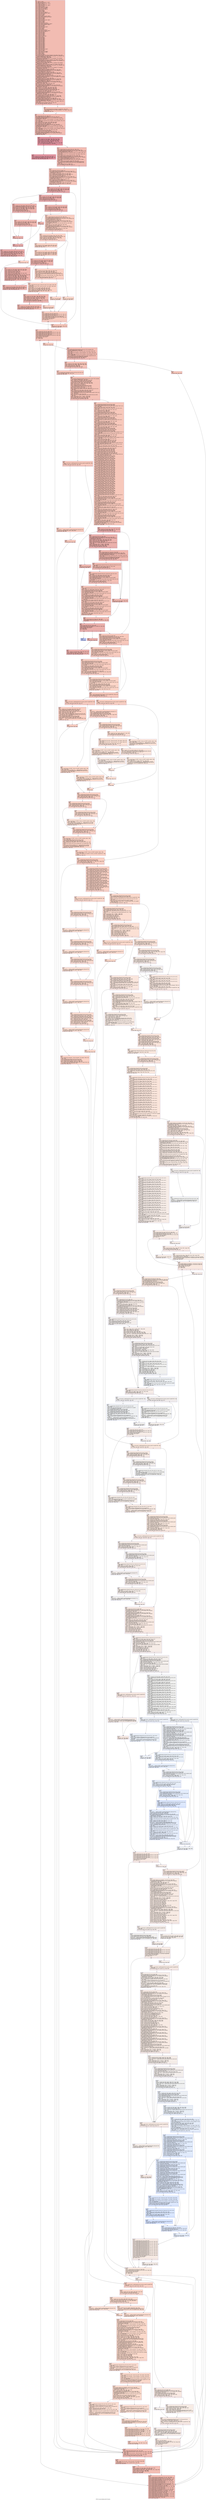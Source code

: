 digraph "CFG for 'parse_datetime_body' function" {
	label="CFG for 'parse_datetime_body' function";

	Node0x15e31e0 [shape=record,color="#3d50c3ff", style=filled, fillcolor="#e1675170",label="{%6:\l  %7 = alloca i1, align 1\l  %8 = alloca %struct.timespec*, align 8\l  %9 = alloca i8*, align 8\l  %10 = alloca %struct.timespec*, align 8\l  %11 = alloca i32, align 4\l  %12 = alloca %struct.tm_zone*, align 8\l  %13 = alloca i8*, align 8\l  %14 = alloca %struct.tm, align 8\l  %15 = alloca %struct.tm, align 8\l  %16 = alloca [27 x i8], align 16\l  %17 = alloca [100 x i8], align 16\l  %18 = alloca i8, align 1\l  %19 = alloca i8*, align 8\l  %20 = alloca i8*, align 8\l  %21 = alloca [100 x i8], align 16\l  %22 = alloca %struct.timespec, align 8\l  %23 = alloca i64, align 8\l  %24 = alloca i32, align 4\l  %25 = alloca i8, align 1\l  %26 = alloca %struct.tm_zone*, align 8\l  %27 = alloca %struct.relative_time, align 8\l  %28 = alloca i8*, align 8\l  %29 = alloca i64, align 8\l  %30 = alloca i8*, align 8\l  %31 = alloca %struct.tm_zone*, align 8\l  %32 = alloca i8*, align 8\l  %33 = alloca i8*, align 8\l  %34 = alloca i32, align 4\l  %35 = alloca %struct.tm, align 8\l  %36 = alloca %struct.parser_control, align 8\l  %37 = alloca %struct.timespec, align 8\l  %38 = alloca i32, align 4\l  %39 = alloca i64, align 8\l  %40 = alloca %struct.tm, align 8\l  %41 = alloca i8*, align 8\l  %42 = alloca i8, align 1\l  %43 = alloca i8, align 1\l  %44 = alloca [30 x i8], align 16\l  %45 = alloca %struct.tm_zone*, align 8\l  %46 = alloca [100 x i8], align 16\l  %47 = alloca i64, align 8\l  %48 = alloca i64, align 8\l  %49 = alloca i32, align 4\l  %50 = alloca i32, align 4\l  %51 = alloca i32, align 4\l  %52 = alloca [13 x i8], align 1\l  %53 = alloca i8, align 1\l  %54 = alloca i64, align 8\l  %55 = alloca i64, align 8\l  %56 = alloca i64, align 8\l  %57 = alloca i64, align 8\l  %58 = alloca i64, align 8\l  %59 = alloca i64, align 8\l  %60 = alloca i32, align 4\l  %61 = alloca i32, align 4\l  %62 = alloca i64, align 8\l  %63 = alloca i64, align 8\l  %64 = alloca i64, align 8\l  %65 = alloca i64, align 8\l  %66 = alloca i64, align 8\l  %67 = alloca i64, align 8\l  %68 = alloca i64, align 8\l  %69 = alloca %struct.tm, align 8\l  %70 = alloca i64, align 8\l  %71 = alloca i32, align 4\l  %72 = alloca %struct.tm, align 8\l  %73 = alloca %struct.tm, align 8\l  %74 = alloca i8, align 1\l  %75 = alloca i8, align 1\l  %76 = alloca i64, align 8\l  store %struct.timespec* %0, %struct.timespec** %8, align 8, !tbaa !1634\l  call void @llvm.dbg.declare(metadata %struct.timespec** %8, metadata !765,\l... metadata !DIExpression()), !dbg !1638\l  store i8* %1, i8** %9, align 8, !tbaa !1634\l  call void @llvm.dbg.declare(metadata i8** %9, metadata !766, metadata\l... !DIExpression()), !dbg !1639\l  store %struct.timespec* %2, %struct.timespec** %10, align 8, !tbaa !1634\l  call void @llvm.dbg.declare(metadata %struct.timespec** %10, metadata !767,\l... metadata !DIExpression()), !dbg !1640\l  store i32 %3, i32* %11, align 4, !tbaa !1641\l  call void @llvm.dbg.declare(metadata i32* %11, metadata !768, metadata\l... !DIExpression()), !dbg !1643\l  store %struct.tm_zone* %4, %struct.tm_zone** %12, align 8, !tbaa !1634\l  call void @llvm.dbg.declare(metadata %struct.tm_zone** %12, metadata !769,\l... metadata !DIExpression()), !dbg !1644\l  store i8* %5, i8** %13, align 8, !tbaa !1634\l  call void @llvm.dbg.declare(metadata i8** %13, metadata !770, metadata\l... !DIExpression()), !dbg !1645\l  %77 = bitcast %struct.tm* %14 to i8*, !dbg !1646\l  call void @llvm.lifetime.start.p0i8(i64 56, i8* %77) #23, !dbg !1646\l  call void @llvm.dbg.declare(metadata %struct.tm* %14, metadata !771,\l... metadata !DIExpression()), !dbg !1647\l  %78 = bitcast %struct.tm* %15 to i8*, !dbg !1648\l  call void @llvm.lifetime.start.p0i8(i64 56, i8* %78) #23, !dbg !1648\l  call void @llvm.dbg.declare(metadata %struct.tm* %15, metadata !786,\l... metadata !DIExpression()), !dbg !1649\l  %79 = bitcast [27 x i8]* %16 to i8*, !dbg !1650\l  call void @llvm.lifetime.start.p0i8(i64 27, i8* %79) #23, !dbg !1650\l  call void @llvm.dbg.declare(metadata [27 x i8]* %16, metadata !787, metadata\l... !DIExpression()), !dbg !1651\l  %80 = bitcast [100 x i8]* %17 to i8*, !dbg !1652\l  call void @llvm.lifetime.start.p0i8(i64 100, i8* %80) #23, !dbg !1652\l  call void @llvm.dbg.declare(metadata [100 x i8]* %17, metadata !791,\l... metadata !DIExpression()), !dbg !1653\l  call void @llvm.lifetime.start.p0i8(i64 1, i8* %18) #23, !dbg !1654\l  call void @llvm.dbg.declare(metadata i8* %18, metadata !795, metadata\l... !DIExpression()), !dbg !1655\l  store i8 0, i8* %18, align 1, !dbg !1655, !tbaa !1656\l  %81 = bitcast i8** %19 to i8*, !dbg !1658\l  call void @llvm.lifetime.start.p0i8(i64 8, i8* %81) #23, !dbg !1658\l  call void @llvm.dbg.declare(metadata i8** %19, metadata !796, metadata\l... !DIExpression()), !dbg !1659\l  %82 = load i8*, i8** %9, align 8, !dbg !1660, !tbaa !1634\l  %83 = load i8*, i8** %9, align 8, !dbg !1661, !tbaa !1634\l  %84 = call i64 @strlen(i8* noundef %83) #24, !dbg !1662\l  %85 = getelementptr inbounds i8, i8* %82, i64 %84, !dbg !1663\l  store i8* %85, i8** %19, align 8, !dbg !1659, !tbaa !1634\l  %86 = bitcast i8** %20 to i8*, !dbg !1664\l  call void @llvm.lifetime.start.p0i8(i64 8, i8* %86) #23, !dbg !1664\l  call void @llvm.dbg.declare(metadata i8** %20, metadata !797, metadata\l... !DIExpression()), !dbg !1665\l  store i8* null, i8** %20, align 8, !dbg !1665, !tbaa !1634\l  %87 = bitcast [100 x i8]* %21 to i8*, !dbg !1666\l  call void @llvm.lifetime.start.p0i8(i64 100, i8* %87) #23, !dbg !1666\l  call void @llvm.dbg.declare(metadata [100 x i8]* %21, metadata !798,\l... metadata !DIExpression()), !dbg !1667\l  %88 = bitcast %struct.timespec* %22 to i8*, !dbg !1668\l  call void @llvm.lifetime.start.p0i8(i64 16, i8* %88) #23, !dbg !1668\l  call void @llvm.dbg.declare(metadata %struct.timespec* %22, metadata !799,\l... metadata !DIExpression()), !dbg !1669\l  %89 = load %struct.timespec*, %struct.timespec** %10, align 8, !dbg !1670,\l... !tbaa !1634\l  %90 = icmp ne %struct.timespec* %89, null, !dbg !1670\l  br i1 %90, label %92, label %91, !dbg !1672\l|{<s0>T|<s1>F}}"];
	Node0x15e31e0:s0 -> Node0x1705db0;
	Node0x15e31e0:s1 -> Node0x1705d60;
	Node0x1705d60 [shape=record,color="#3d50c3ff", style=filled, fillcolor="#e97a5f70",label="{%91:\l91:                                               \l  call void @gettime(%struct.timespec* noundef %22), !dbg !1673\l  store %struct.timespec* %22, %struct.timespec** %10, align 8, !dbg !1675,\l... !tbaa !1634\l  br label %92, !dbg !1676\l}"];
	Node0x1705d60 -> Node0x1705db0;
	Node0x1705db0 [shape=record,color="#3d50c3ff", style=filled, fillcolor="#e1675170",label="{%92:\l92:                                               \l  %93 = bitcast i64* %23 to i8*, !dbg !1677\l  call void @llvm.lifetime.start.p0i8(i64 8, i8* %93) #23, !dbg !1677\l  call void @llvm.dbg.declare(metadata i64* %23, metadata !800, metadata\l... !DIExpression()), !dbg !1678\l  %94 = load %struct.timespec*, %struct.timespec** %10, align 8, !dbg !1679,\l... !tbaa !1634\l  %95 = getelementptr inbounds %struct.timespec, %struct.timespec* %94, i32 0,\l... i32 0, !dbg !1680\l  %96 = load i64, i64* %95, align 8, !dbg !1680, !tbaa !1681\l  store i64 %96, i64* %23, align 8, !dbg !1678, !tbaa !1684\l  %97 = bitcast i32* %24 to i8*, !dbg !1685\l  call void @llvm.lifetime.start.p0i8(i64 4, i8* %97) #23, !dbg !1685\l  call void @llvm.dbg.declare(metadata i32* %24, metadata !803, metadata\l... !DIExpression()), !dbg !1686\l  %98 = load %struct.timespec*, %struct.timespec** %10, align 8, !dbg !1687,\l... !tbaa !1634\l  %99 = getelementptr inbounds %struct.timespec, %struct.timespec* %98, i32 0,\l... i32 1, !dbg !1688\l  %100 = load i64, i64* %99, align 8, !dbg !1688, !tbaa !1689\l  %101 = trunc i64 %100 to i32, !dbg !1687\l  store i32 %101, i32* %24, align 4, !dbg !1686, !tbaa !1641\l  call void @llvm.lifetime.start.p0i8(i64 1, i8* %25) #23, !dbg !1690\l  call void @llvm.dbg.declare(metadata i8* %25, metadata !804, metadata\l... !DIExpression()), !dbg !1691\l  br label %102, !dbg !1692\l}"];
	Node0x1705db0 -> Node0x1705e00;
	Node0x1705e00 [shape=record,color="#b70d28ff", style=filled, fillcolor="#b70d2870",label="{%102:\l102:                                              \l  %103 = load i8*, i8** %9, align 8, !dbg !1693, !tbaa !1634\l  %104 = load i8, i8* %103, align 1, !dbg !1694, !tbaa !1695\l  store i8 %104, i8* %25, align 1, !dbg !1696, !tbaa !1695\l  %105 = load i8, i8* %25, align 1, !dbg !1697, !tbaa !1695\l  %106 = zext i8 %105 to i32, !dbg !1697\l  %107 = call zeroext i1 @c_isspace(i32 noundef %106), !dbg !1698\l  br i1 %107, label %108, label %111, !dbg !1692\l|{<s0>T|<s1>F}}"];
	Node0x1705e00:s0 -> Node0x1705e50;
	Node0x1705e00:s1 -> Node0x1705ea0;
	Node0x1705e50 [shape=record,color="#b70d28ff", style=filled, fillcolor="#b70d2870",label="{%108:\l108:                                              \l  %109 = load i8*, i8** %9, align 8, !dbg !1699, !tbaa !1634\l  %110 = getelementptr inbounds i8, i8* %109, i32 1, !dbg !1699\l  store i8* %110, i8** %9, align 8, !dbg !1699, !tbaa !1634\l  br label %102, !dbg !1692, !llvm.loop !1700\l}"];
	Node0x1705e50 -> Node0x1705e00;
	Node0x1705ea0 [shape=record,color="#3d50c3ff", style=filled, fillcolor="#e1675170",label="{%111:\l111:                                              \l  %112 = bitcast %struct.tm_zone** %26 to i8*, !dbg !1703\l  call void @llvm.lifetime.start.p0i8(i64 8, i8* %112) #23, !dbg !1703\l  call void @llvm.dbg.declare(metadata %struct.tm_zone** %26, metadata !806,\l... metadata !DIExpression()), !dbg !1704\l  %113 = load %struct.tm_zone*, %struct.tm_zone** %12, align 8, !dbg !1705,\l... !tbaa !1634\l  store %struct.tm_zone* %113, %struct.tm_zone** %26, align 8, !dbg !1704,\l... !tbaa !1634\l  %114 = bitcast %struct.relative_time* %27 to i8*, !dbg !1706\l  call void @llvm.lifetime.start.p0i8(i64 56, i8* %114) #23, !dbg !1706\l  call void @llvm.dbg.declare(metadata %struct.relative_time* %27, metadata\l... !807, metadata !DIExpression()), !dbg !1707\l  %115 = bitcast %struct.relative_time* %27 to i8*, !dbg !1707\l  call void @llvm.memset.p0i8.i64(i8* align 8 %115, i8 0, i64 56, i1 false),\l... !dbg !1707\l  %116 = load i8*, i8** %9, align 8, !dbg !1708, !tbaa !1634\l  %117 = call i32 @strncmp(i8* noundef %116, i8* noundef getelementptr\l... inbounds ([5 x i8], [5 x i8]* @.str.182, i64 0, i64 0), i64 noundef 4) #24,\l... !dbg !1709\l  %118 = icmp eq i32 %117, 0, !dbg !1710\l  br i1 %118, label %119, label %233, !dbg !1711\l|{<s0>T|<s1>F}}"];
	Node0x1705ea0:s0 -> Node0x1705ef0;
	Node0x1705ea0:s1 -> Node0x1706800;
	Node0x1705ef0 [shape=record,color="#3d50c3ff", style=filled, fillcolor="#e97a5f70",label="{%119:\l119:                                              \l  %120 = bitcast i8** %28 to i8*, !dbg !1712\l  call void @llvm.lifetime.start.p0i8(i64 8, i8* %120) #23, !dbg !1712\l  call void @llvm.dbg.declare(metadata i8** %28, metadata !809, metadata\l... !DIExpression()), !dbg !1713\l  %121 = load i8*, i8** %9, align 8, !dbg !1714, !tbaa !1634\l  %122 = getelementptr inbounds i8, i8* %121, i64 4, !dbg !1715\l  store i8* %122, i8** %28, align 8, !dbg !1713, !tbaa !1634\l  %123 = bitcast i64* %29 to i8*, !dbg !1716\l  call void @llvm.lifetime.start.p0i8(i64 8, i8* %123) #23, !dbg !1716\l  call void @llvm.dbg.declare(metadata i64* %29, metadata !812, metadata\l... !DIExpression()), !dbg !1717\l  store i64 1, i64* %29, align 8, !dbg !1717, !tbaa !1684\l  %124 = bitcast i8** %30 to i8*, !dbg !1718\l  call void @llvm.lifetime.start.p0i8(i64 8, i8* %124) #23, !dbg !1718\l  call void @llvm.dbg.declare(metadata i8** %30, metadata !813, metadata\l... !DIExpression()), !dbg !1719\l  %125 = load i8*, i8** %28, align 8, !dbg !1720, !tbaa !1634\l  store i8* %125, i8** %30, align 8, !dbg !1721, !tbaa !1634\l  br label %126, !dbg !1722\l}"];
	Node0x1705ef0 -> Node0x1705f40;
	Node0x1705f40 [shape=record,color="#3d50c3ff", style=filled, fillcolor="#cc403a70",label="{%126:\l126:                                              \l  %127 = load i8*, i8** %30, align 8, !dbg !1723, !tbaa !1634\l  %128 = load i8, i8* %127, align 1, !dbg !1724, !tbaa !1695\l  %129 = icmp ne i8 %128, 0, !dbg !1725\l  br i1 %129, label %130, label %226, !dbg !1725\l|{<s0>T|<s1>F}}"];
	Node0x1705f40:s0 -> Node0x1705f90;
	Node0x1705f40:s1 -> Node0x1706710;
	Node0x1705f90 [shape=record,color="#3d50c3ff", style=filled, fillcolor="#cc403a70",label="{%130:\l130:                                              \l  %131 = load i8*, i8** %30, align 8, !dbg !1726, !tbaa !1634\l  %132 = load i8, i8* %131, align 1, !dbg !1727, !tbaa !1695\l  %133 = sext i8 %132 to i32, !dbg !1727\l  %134 = icmp eq i32 %133, 92, !dbg !1728\l  br i1 %134, label %135, label %149, !dbg !1729\l|{<s0>T|<s1>F}}"];
	Node0x1705f90:s0 -> Node0x1705fe0;
	Node0x1705f90:s1 -> Node0x1706120;
	Node0x1705fe0 [shape=record,color="#3d50c3ff", style=filled, fillcolor="#d6524470",label="{%135:\l135:                                              \l  %136 = load i8*, i8** %30, align 8, !dbg !1730, !tbaa !1634\l  %137 = getelementptr inbounds i8, i8* %136, i32 1, !dbg !1730\l  store i8* %137, i8** %30, align 8, !dbg !1730, !tbaa !1634\l  %138 = load i8*, i8** %30, align 8, !dbg !1732, !tbaa !1634\l  %139 = load i8, i8* %138, align 1, !dbg !1734, !tbaa !1695\l  %140 = sext i8 %139 to i32, !dbg !1734\l  %141 = icmp eq i32 %140, 92, !dbg !1735\l  br i1 %141, label %148, label %142, !dbg !1736\l|{<s0>T|<s1>F}}"];
	Node0x1705fe0:s0 -> Node0x17060d0;
	Node0x1705fe0:s1 -> Node0x1706030;
	Node0x1706030 [shape=record,color="#3d50c3ff", style=filled, fillcolor="#dc5d4a70",label="{%142:\l142:                                              \l  %143 = load i8*, i8** %30, align 8, !dbg !1737, !tbaa !1634\l  %144 = load i8, i8* %143, align 1, !dbg !1738, !tbaa !1695\l  %145 = sext i8 %144 to i32, !dbg !1738\l  %146 = icmp eq i32 %145, 34, !dbg !1739\l  br i1 %146, label %148, label %147, !dbg !1740\l|{<s0>T|<s1>F}}"];
	Node0x1706030:s0 -> Node0x17060d0;
	Node0x1706030:s1 -> Node0x1706080;
	Node0x1706080 [shape=record,color="#3d50c3ff", style=filled, fillcolor="#f59c7d70",label="{%147:\l147:                                              \l  br label %226, !dbg !1741\l}"];
	Node0x1706080 -> Node0x1706710;
	Node0x17060d0 [shape=record,color="#3d50c3ff", style=filled, fillcolor="#d6524470",label="{%148:\l148:                                              \l  br label %220, !dbg !1742\l}"];
	Node0x17060d0 -> Node0x1706670;
	Node0x1706120 [shape=record,color="#3d50c3ff", style=filled, fillcolor="#d6524470",label="{%149:\l149:                                              \l  %150 = load i8*, i8** %30, align 8, !dbg !1743, !tbaa !1634\l  %151 = load i8, i8* %150, align 1, !dbg !1744, !tbaa !1695\l  %152 = sext i8 %151 to i32, !dbg !1744\l  %153 = icmp eq i32 %152, 34, !dbg !1745\l  br i1 %153, label %154, label %219, !dbg !1746\l|{<s0>T|<s1>F}}"];
	Node0x1706120:s0 -> Node0x1706170;
	Node0x1706120:s1 -> Node0x1706620;
	Node0x1706170 [shape=record,color="#3d50c3ff", style=filled, fillcolor="#f2907270",label="{%154:\l154:                                              \l  %155 = bitcast %struct.tm_zone** %31 to i8*, !dbg !1747\l  call void @llvm.lifetime.start.p0i8(i64 8, i8* %155) #23, !dbg !1747\l  call void @llvm.dbg.declare(metadata %struct.tm_zone** %31, metadata !814,\l... metadata !DIExpression()), !dbg !1748\l  %156 = bitcast i8** %32 to i8*, !dbg !1749\l  call void @llvm.lifetime.start.p0i8(i64 8, i8* %156) #23, !dbg !1749\l  call void @llvm.dbg.declare(metadata i8** %32, metadata !820, metadata\l... !DIExpression()), !dbg !1750\l  %157 = getelementptr inbounds [100 x i8], [100 x i8]* %21, i64 0, i64 0,\l... !dbg !1751\l  store i8* %157, i8** %32, align 8, !dbg !1750, !tbaa !1634\l  %158 = bitcast i8** %33 to i8*, !dbg !1752\l  call void @llvm.lifetime.start.p0i8(i64 8, i8* %158) #23, !dbg !1752\l  call void @llvm.dbg.declare(metadata i8** %33, metadata !821, metadata\l... !DIExpression()), !dbg !1753\l  %159 = load i64, i64* %29, align 8, !dbg !1754, !tbaa !1684\l  %160 = icmp slt i64 100, %159, !dbg !1756\l  br i1 %160, label %161, label %169, !dbg !1757\l|{<s0>T|<s1>F}}"];
	Node0x1706170:s0 -> Node0x17061c0;
	Node0x1706170:s1 -> Node0x17062b0;
	Node0x17061c0 [shape=record,color="#3d50c3ff", style=filled, fillcolor="#f59c7d70",label="{%161:\l161:                                              \l  %162 = load i64, i64* %29, align 8, !dbg !1758, !tbaa !1684\l  %163 = call noalias i8* @malloc(i64 noundef %162) #23, !dbg !1760\l  store i8* %163, i8** %20, align 8, !dbg !1761, !tbaa !1634\l  %164 = load i8*, i8** %20, align 8, !dbg !1762, !tbaa !1634\l  %165 = icmp ne i8* %164, null, !dbg !1762\l  br i1 %165, label %167, label %166, !dbg !1764\l|{<s0>T|<s1>F}}"];
	Node0x17061c0:s0 -> Node0x1706260;
	Node0x17061c0:s1 -> Node0x1706210;
	Node0x1706210 [shape=record,color="#3d50c3ff", style=filled, fillcolor="#f7a88970",label="{%166:\l166:                                              \l  store i32 7, i32* %34, align 4\l  br label %214, !dbg !1765\l}"];
	Node0x1706210 -> Node0x17065d0;
	Node0x1706260 [shape=record,color="#3d50c3ff", style=filled, fillcolor="#f5a08170",label="{%167:\l167:                                              \l  %168 = load i8*, i8** %20, align 8, !dbg !1766, !tbaa !1634\l  store i8* %168, i8** %32, align 8, !dbg !1767, !tbaa !1634\l  br label %169, !dbg !1768\l}"];
	Node0x1706260 -> Node0x17062b0;
	Node0x17062b0 [shape=record,color="#3d50c3ff", style=filled, fillcolor="#f3947570",label="{%169:\l169:                                              \l  %170 = load i8*, i8** %32, align 8, !dbg !1769, !tbaa !1634\l  store i8* %170, i8** %33, align 8, !dbg !1770, !tbaa !1634\l  %171 = load i8*, i8** %28, align 8, !dbg !1771, !tbaa !1634\l  store i8* %171, i8** %30, align 8, !dbg !1773, !tbaa !1634\l  br label %172, !dbg !1774\l}"];
	Node0x17062b0 -> Node0x1706300;
	Node0x1706300 [shape=record,color="#3d50c3ff", style=filled, fillcolor="#d6524470",label="{%172:\l172:                                              \l  %173 = load i8*, i8** %30, align 8, !dbg !1775, !tbaa !1634\l  %174 = load i8, i8* %173, align 1, !dbg !1777, !tbaa !1695\l  %175 = sext i8 %174 to i32, !dbg !1777\l  %176 = icmp ne i32 %175, 34, !dbg !1778\l  br i1 %176, label %177, label %192, !dbg !1779\l|{<s0>T|<s1>F}}"];
	Node0x1706300:s0 -> Node0x1706350;
	Node0x1706300:s1 -> Node0x17063f0;
	Node0x1706350 [shape=record,color="#3d50c3ff", style=filled, fillcolor="#d8564670",label="{%177:\l177:                                              \l  %178 = load i8*, i8** %30, align 8, !dbg !1780, !tbaa !1634\l  %179 = load i8, i8* %178, align 1, !dbg !1781, !tbaa !1695\l  %180 = sext i8 %179 to i32, !dbg !1781\l  %181 = icmp eq i32 %180, 92, !dbg !1782\l  %182 = zext i1 %181 to i32, !dbg !1782\l  %183 = load i8*, i8** %30, align 8, !dbg !1783, !tbaa !1634\l  %184 = sext i32 %182 to i64, !dbg !1783\l  %185 = getelementptr inbounds i8, i8* %183, i64 %184, !dbg !1783\l  store i8* %185, i8** %30, align 8, !dbg !1783, !tbaa !1634\l  %186 = load i8, i8* %185, align 1, !dbg !1784, !tbaa !1695\l  %187 = load i8*, i8** %33, align 8, !dbg !1785, !tbaa !1634\l  %188 = getelementptr inbounds i8, i8* %187, i32 1, !dbg !1785\l  store i8* %188, i8** %33, align 8, !dbg !1785, !tbaa !1634\l  store i8 %186, i8* %187, align 1, !dbg !1786, !tbaa !1695\l  br label %189, !dbg !1787\l}"];
	Node0x1706350 -> Node0x17063a0;
	Node0x17063a0 [shape=record,color="#3d50c3ff", style=filled, fillcolor="#d8564670",label="{%189:\l189:                                              \l  %190 = load i8*, i8** %30, align 8, !dbg !1788, !tbaa !1634\l  %191 = getelementptr inbounds i8, i8* %190, i32 1, !dbg !1788\l  store i8* %191, i8** %30, align 8, !dbg !1788, !tbaa !1634\l  br label %172, !dbg !1789, !llvm.loop !1790\l}"];
	Node0x17063a0 -> Node0x1706300;
	Node0x17063f0 [shape=record,color="#3d50c3ff", style=filled, fillcolor="#f3947570",label="{%192:\l192:                                              \l  %193 = load i8*, i8** %33, align 8, !dbg !1792, !tbaa !1634\l  store i8 0, i8* %193, align 1, !dbg !1793, !tbaa !1695\l  %194 = load i8*, i8** %32, align 8, !dbg !1794, !tbaa !1634\l  %195 = call %struct.tm_zone* @tzalloc(i8* noundef %194), !dbg !1795\l  store %struct.tm_zone* %195, %struct.tm_zone** %31, align 8, !dbg !1796,\l... !tbaa !1634\l  %196 = load %struct.tm_zone*, %struct.tm_zone** %31, align 8, !dbg !1797,\l... !tbaa !1634\l  %197 = icmp ne %struct.tm_zone* %196, null, !dbg !1797\l  br i1 %197, label %199, label %198, !dbg !1799\l|{<s0>T|<s1>F}}"];
	Node0x17063f0:s0 -> Node0x1706490;
	Node0x17063f0:s1 -> Node0x1706440;
	Node0x1706440 [shape=record,color="#3d50c3ff", style=filled, fillcolor="#f6a38570",label="{%198:\l198:                                              \l  store i32 7, i32* %34, align 4\l  br label %214, !dbg !1800\l}"];
	Node0x1706440 -> Node0x17065d0;
	Node0x1706490 [shape=record,color="#3d50c3ff", style=filled, fillcolor="#f59c7d70",label="{%199:\l199:                                              \l  %200 = load %struct.tm_zone*, %struct.tm_zone** %31, align 8, !dbg !1801,\l... !tbaa !1634\l  store %struct.tm_zone* %200, %struct.tm_zone** %26, align 8, !dbg !1802,\l... !tbaa !1634\l  %201 = load i8*, i8** %32, align 8, !dbg !1803, !tbaa !1634\l  store i8* %201, i8** %13, align 8, !dbg !1804, !tbaa !1634\l  %202 = load i8*, i8** %30, align 8, !dbg !1805, !tbaa !1634\l  %203 = getelementptr inbounds i8, i8* %202, i64 1, !dbg !1806\l  store i8* %203, i8** %9, align 8, !dbg !1807, !tbaa !1634\l  br label %204, !dbg !1808\l}"];
	Node0x1706490 -> Node0x17064e0;
	Node0x17064e0 [shape=record,color="#3d50c3ff", style=filled, fillcolor="#dc5d4a70",label="{%204:\l204:                                              \l  %205 = load i8*, i8** %9, align 8, !dbg !1809, !tbaa !1634\l  %206 = load i8, i8* %205, align 1, !dbg !1810, !tbaa !1695\l  store i8 %206, i8* %25, align 1, !dbg !1811, !tbaa !1695\l  %207 = load i8, i8* %25, align 1, !dbg !1812, !tbaa !1695\l  %208 = zext i8 %207 to i32, !dbg !1812\l  %209 = call zeroext i1 @c_isspace(i32 noundef %208), !dbg !1813\l  br i1 %209, label %210, label %213, !dbg !1808\l|{<s0>T|<s1>F}}"];
	Node0x17064e0:s0 -> Node0x1706530;
	Node0x17064e0:s1 -> Node0x1706580;
	Node0x1706530 [shape=record,color="#3d50c3ff", style=filled, fillcolor="#dc5d4a70",label="{%210:\l210:                                              \l  %211 = load i8*, i8** %9, align 8, !dbg !1814, !tbaa !1634\l  %212 = getelementptr inbounds i8, i8* %211, i32 1, !dbg !1814\l  store i8* %212, i8** %9, align 8, !dbg !1814, !tbaa !1634\l  br label %204, !dbg !1808, !llvm.loop !1815\l}"];
	Node0x1706530 -> Node0x17064e0;
	Node0x1706580 [shape=record,color="#3d50c3ff", style=filled, fillcolor="#f59c7d70",label="{%213:\l213:                                              \l  store i32 4, i32* %34, align 4\l  br label %214, !dbg !1816\l}"];
	Node0x1706580 -> Node0x17065d0;
	Node0x17065d0 [shape=record,color="#3d50c3ff", style=filled, fillcolor="#f2907270",label="{%214:\l214:                                              \l  %215 = bitcast i8** %33 to i8*, !dbg !1817\l  call void @llvm.lifetime.end.p0i8(i64 8, i8* %215) #23, !dbg !1817\l  %216 = bitcast i8** %32 to i8*, !dbg !1817\l  call void @llvm.lifetime.end.p0i8(i64 8, i8* %216) #23, !dbg !1817\l  %217 = bitcast %struct.tm_zone** %31 to i8*, !dbg !1817\l  call void @llvm.lifetime.end.p0i8(i64 8, i8* %217) #23, !dbg !1817\l  %218 = load i32, i32* %34, align 4\l  switch i32 %218, label %227 [\l    i32 4, label %226\l  ]\l|{<s0>def|<s1>4}}"];
	Node0x17065d0:s0 -> Node0x1706760;
	Node0x17065d0:s1 -> Node0x1706710;
	Node0x1706620 [shape=record,color="#3d50c3ff", style=filled, fillcolor="#d6524470",label="{%219:\l219:                                              \l  br label %220\l}"];
	Node0x1706620 -> Node0x1706670;
	Node0x1706670 [shape=record,color="#3d50c3ff", style=filled, fillcolor="#cc403a70",label="{%220:\l220:                                              \l  br label %221, !dbg !1818\l}"];
	Node0x1706670 -> Node0x17066c0;
	Node0x17066c0 [shape=record,color="#3d50c3ff", style=filled, fillcolor="#cc403a70",label="{%221:\l221:                                              \l  %222 = load i8*, i8** %30, align 8, !dbg !1819, !tbaa !1634\l  %223 = getelementptr inbounds i8, i8* %222, i32 1, !dbg !1819\l  store i8* %223, i8** %30, align 8, !dbg !1819, !tbaa !1634\l  %224 = load i64, i64* %29, align 8, !dbg !1820, !tbaa !1684\l  %225 = add nsw i64 %224, 1, !dbg !1820\l  store i64 %225, i64* %29, align 8, !dbg !1820, !tbaa !1684\l  br label %126, !dbg !1821, !llvm.loop !1822\l}"];
	Node0x17066c0 -> Node0x1705f40;
	Node0x1706710 [shape=record,color="#3d50c3ff", style=filled, fillcolor="#ec7f6370",label="{%226:\l226:                                              \l  store i32 0, i32* %34, align 4, !dbg !1824\l  br label %227, !dbg !1824\l}"];
	Node0x1706710 -> Node0x1706760;
	Node0x1706760 [shape=record,color="#3d50c3ff", style=filled, fillcolor="#e97a5f70",label="{%227:\l227:                                              \l  %228 = bitcast i8** %30 to i8*, !dbg !1824\l  call void @llvm.lifetime.end.p0i8(i64 8, i8* %228) #23, !dbg !1824\l  %229 = bitcast i64* %29 to i8*, !dbg !1824\l  call void @llvm.lifetime.end.p0i8(i64 8, i8* %229) #23, !dbg !1824\l  %230 = bitcast i8** %28 to i8*, !dbg !1824\l  call void @llvm.lifetime.end.p0i8(i64 8, i8* %230) #23, !dbg !1824\l  %231 = load i32, i32* %34, align 4\l  switch i32 %231, label %1410 [\l    i32 0, label %232\l    i32 7, label %1400\l  ]\l|{<s0>def|<s1>0|<s2>7}}"];
	Node0x1706760:s0 -> Node0x170abd0;
	Node0x1706760:s1 -> Node0x17067b0;
	Node0x1706760:s2 -> Node0x170aae0;
	Node0x17067b0 [shape=record,color="#3d50c3ff", style=filled, fillcolor="#f08b6e70",label="{%232:\l232:                                              \l  br label %233, !dbg !1825\l}"];
	Node0x17067b0 -> Node0x1706800;
	Node0x1706800 [shape=record,color="#3d50c3ff", style=filled, fillcolor="#e36c5570",label="{%233:\l233:                                              \l  call void @llvm.dbg.declare(metadata %struct.tm* %35, metadata !822,\l... metadata !DIExpression()), !dbg !1826\l  %234 = load %struct.tm_zone*, %struct.tm_zone** %26, align 8, !dbg !1827,\l... !tbaa !1634\l  %235 = load %struct.timespec*, %struct.timespec** %10, align 8, !dbg !1829,\l... !tbaa !1634\l  %236 = getelementptr inbounds %struct.timespec, %struct.timespec* %235, i32\l... 0, i32 0, !dbg !1830\l  %237 = call %struct.tm* @localtime_rz(%struct.tm_zone* noundef %234, i64*\l... noundef %236, %struct.tm* noundef %35), !dbg !1831\l  %238 = icmp ne %struct.tm* %237, null, !dbg !1831\l  br i1 %238, label %240, label %239, !dbg !1832\l|{<s0>T|<s1>F}}"];
	Node0x1706800:s0 -> Node0x17068a0;
	Node0x1706800:s1 -> Node0x1706850;
	Node0x1706850 [shape=record,color="#3d50c3ff", style=filled, fillcolor="#ec7f6370",label="{%239:\l239:                                              \l  br label %1400, !dbg !1833\l}"];
	Node0x1706850 -> Node0x170aae0;
	Node0x17068a0 [shape=record,color="#3d50c3ff", style=filled, fillcolor="#e8765c70",label="{%240:\l240:                                              \l  %241 = load i8*, i8** %9, align 8, !dbg !1834, !tbaa !1634\l  %242 = load i8, i8* %241, align 1, !dbg !1836, !tbaa !1695\l  %243 = sext i8 %242 to i32, !dbg !1836\l  %244 = icmp eq i32 %243, 0, !dbg !1837\l  br i1 %244, label %245, label %246, !dbg !1838\l|{<s0>T|<s1>F}}"];
	Node0x17068a0:s0 -> Node0x17068f0;
	Node0x17068a0:s1 -> Node0x1706940;
	Node0x17068f0 [shape=record,color="#3d50c3ff", style=filled, fillcolor="#ef886b70",label="{%245:\l245:                                              \l  store i8* getelementptr inbounds ([2 x i8], [2 x i8]* @.str.183, i64 0, i64\l... 0), i8** %9, align 8, !dbg !1839, !tbaa !1634\l  br label %246, !dbg !1840\l}"];
	Node0x17068f0 -> Node0x1706940;
	Node0x1706940 [shape=record,color="#3d50c3ff", style=filled, fillcolor="#e8765c70",label="{%246:\l246:                                              \l  call void @llvm.dbg.declare(metadata %struct.parser_control* %36, metadata\l... !823, metadata !DIExpression()), !dbg !1841\l  %247 = load i8*, i8** %9, align 8, !dbg !1842, !tbaa !1634\l  %248 = getelementptr inbounds %struct.parser_control,\l... %struct.parser_control* %36, i32 0, i32 0, !dbg !1843\l  store i8* %247, i8** %248, align 8, !dbg !1844, !tbaa !1845\l  %249 = load i32, i32* %11, align 4, !dbg !1849, !tbaa !1641\l  %250 = and i32 %249, 1, !dbg !1850\l  %251 = icmp ne i32 %250, 0, !dbg !1851\l  %252 = getelementptr inbounds %struct.parser_control,\l... %struct.parser_control* %36, i32 0, i32 23, !dbg !1852\l  %253 = zext i1 %251 to i8, !dbg !1853\l  store i8 %253, i8* %252, align 1, !dbg !1853, !tbaa !1854\l  %254 = getelementptr inbounds %struct.tm, %struct.tm* %35, i32 0, i32 5,\l... !dbg !1855\l  %255 = load i32, i32* %254, align 4, !dbg !1855, !tbaa !1857\l  %256 = getelementptr inbounds %struct.parser_control,\l... %struct.parser_control* %36, i32 0, i32 6, !dbg !1855\l  %257 = getelementptr inbounds %struct.textint, %struct.textint* %256, i32 0,\l... i32 1, !dbg !1855\l  %258 = sext i32 %255 to i64, !dbg !1855\l  %259 = call \{ i64, i1 \} @llvm.sadd.with.overflow.i64(i64 %258, i64 1900),\l... !dbg !1855\l  %260 = extractvalue \{ i64, i1 \} %259, 1, !dbg !1855\l  %261 = extractvalue \{ i64, i1 \} %259, 0, !dbg !1855\l  store i64 %261, i64* %257, align 8, !dbg !1855\l  br i1 %260, label %262, label %266, !dbg !1859\l|{<s0>T|<s1>F}}"];
	Node0x1706940:s0 -> Node0x1706990;
	Node0x1706940:s1 -> Node0x1706a80;
	Node0x1706990 [shape=record,color="#3d50c3ff", style=filled, fillcolor="#ed836670",label="{%262:\l262:                                              \l  %263 = call zeroext i1 @debugging(%struct.parser_control* noundef %36), !dbg\l... !1860\l  br i1 %263, label %264, label %265, !dbg !1863\l|{<s0>T|<s1>F}}"];
	Node0x1706990:s0 -> Node0x17069e0;
	Node0x1706990:s1 -> Node0x1706a30;
	Node0x17069e0 [shape=record,color="#3d50c3ff", style=filled, fillcolor="#f2907270",label="{%264:\l264:                                              \l  call void (i8*, ...) @dbg_printf(i8* noundef getelementptr inbounds ([34 x\l... i8], [34 x i8]* @.str.184, i64 0, i64 0)), !dbg !1864\l  br label %265, !dbg !1864\l}"];
	Node0x17069e0 -> Node0x1706a30;
	Node0x1706a30 [shape=record,color="#3d50c3ff", style=filled, fillcolor="#ed836670",label="{%265:\l265:                                              \l  br label %1400, !dbg !1865\l}"];
	Node0x1706a30 -> Node0x170aae0;
	Node0x1706a80 [shape=record,color="#3d50c3ff", style=filled, fillcolor="#ed836670",label="{%266:\l266:                                              \l  %267 = getelementptr inbounds %struct.parser_control,\l... %struct.parser_control* %36, i32 0, i32 6, !dbg !1866\l  %268 = getelementptr inbounds %struct.textint, %struct.textint* %267, i32 0,\l... i32 2, !dbg !1867\l  store i64 0, i64* %268, align 8, !dbg !1868, !tbaa !1869\l  %269 = getelementptr inbounds %struct.tm, %struct.tm* %35, i32 0, i32 4,\l... !dbg !1870\l  %270 = load i32, i32* %269, align 8, !dbg !1870, !tbaa !1871\l  %271 = add nsw i32 %270, 1, !dbg !1872\l  %272 = sext i32 %271 to i64, !dbg !1873\l  %273 = getelementptr inbounds %struct.parser_control,\l... %struct.parser_control* %36, i32 0, i32 7, !dbg !1874\l  store i64 %272, i64* %273, align 8, !dbg !1875, !tbaa !1876\l  %274 = getelementptr inbounds %struct.tm, %struct.tm* %35, i32 0, i32 3,\l... !dbg !1877\l  %275 = load i32, i32* %274, align 4, !dbg !1877, !tbaa !1878\l  %276 = sext i32 %275 to i64, !dbg !1879\l  %277 = getelementptr inbounds %struct.parser_control,\l... %struct.parser_control* %36, i32 0, i32 8, !dbg !1880\l  store i64 %276, i64* %277, align 8, !dbg !1881, !tbaa !1882\l  %278 = getelementptr inbounds %struct.tm, %struct.tm* %35, i32 0, i32 2,\l... !dbg !1883\l  %279 = load i32, i32* %278, align 8, !dbg !1883, !tbaa !1884\l  %280 = sext i32 %279 to i64, !dbg !1885\l  %281 = getelementptr inbounds %struct.parser_control,\l... %struct.parser_control* %36, i32 0, i32 9, !dbg !1886\l  store i64 %280, i64* %281, align 8, !dbg !1887, !tbaa !1888\l  %282 = getelementptr inbounds %struct.tm, %struct.tm* %35, i32 0, i32 1,\l... !dbg !1889\l  %283 = load i32, i32* %282, align 4, !dbg !1889, !tbaa !1890\l  %284 = sext i32 %283 to i64, !dbg !1891\l  %285 = getelementptr inbounds %struct.parser_control,\l... %struct.parser_control* %36, i32 0, i32 10, !dbg !1892\l  store i64 %284, i64* %285, align 8, !dbg !1893, !tbaa !1894\l  %286 = getelementptr inbounds %struct.parser_control,\l... %struct.parser_control* %36, i32 0, i32 11, !dbg !1895\l  %287 = getelementptr inbounds %struct.timespec, %struct.timespec* %37, i32\l... 0, i32 0, !dbg !1896\l  %288 = getelementptr inbounds %struct.tm, %struct.tm* %35, i32 0, i32 0,\l... !dbg !1897\l  %289 = load i32, i32* %288, align 8, !dbg !1897, !tbaa !1898\l  %290 = sext i32 %289 to i64, !dbg !1899\l  store i64 %290, i64* %287, align 8, !dbg !1896, !tbaa !1681\l  %291 = getelementptr inbounds %struct.timespec, %struct.timespec* %37, i32\l... 0, i32 1, !dbg !1896\l  %292 = load i32, i32* %24, align 4, !dbg !1900, !tbaa !1641\l  %293 = sext i32 %292 to i64, !dbg !1900\l  store i64 %293, i64* %291, align 8, !dbg !1896, !tbaa !1689\l  %294 = bitcast %struct.timespec* %286 to i8*, !dbg !1901\l  %295 = bitcast %struct.timespec* %37 to i8*, !dbg !1901\l  call void @llvm.memcpy.p0i8.p0i8.i64(i8* align 8 %294, i8* align 8 %295, i64\l... 16, i1 false), !dbg !1901, !tbaa.struct !1902\l  %296 = getelementptr inbounds %struct.tm, %struct.tm* %35, i32 0, i32 8,\l... !dbg !1903\l  %297 = load i32, i32* %296, align 8, !dbg !1903, !tbaa !1904\l  %298 = getelementptr inbounds %struct.tm, %struct.tm* %14, i32 0, i32 8,\l... !dbg !1905\l  store i32 %297, i32* %298, align 8, !dbg !1906, !tbaa !1904\l  %299 = getelementptr inbounds %struct.parser_control,\l... %struct.parser_control* %36, i32 0, i32 5, !dbg !1907\l  store i32 2, i32* %299, align 4, !dbg !1908, !tbaa !1909\l  %300 = getelementptr inbounds %struct.parser_control,\l... %struct.parser_control* %36, i32 0, i32 12, !dbg !1910\l  %301 = bitcast %struct.relative_time* %300 to i8*, !dbg !1911\l  %302 = bitcast %struct.relative_time* %27 to i8*, !dbg !1911\l  call void @llvm.memcpy.p0i8.p0i8.i64(i8* align 8 %301, i8* align 8 %302, i64\l... 56, i1 false), !dbg !1911, !tbaa.struct !1912\l  %303 = getelementptr inbounds %struct.parser_control,\l... %struct.parser_control* %36, i32 0, i32 13, !dbg !1913\l  store i8 0, i8* %303, align 8, !dbg !1914, !tbaa !1915\l  %304 = getelementptr inbounds %struct.parser_control,\l... %struct.parser_control* %36, i32 0, i32 14, !dbg !1916\l  store i8 0, i8* %304, align 1, !dbg !1917, !tbaa !1918\l  %305 = getelementptr inbounds %struct.parser_control,\l... %struct.parser_control* %36, i32 0, i32 15, !dbg !1919\l  store i64 0, i64* %305, align 8, !dbg !1920, !tbaa !1921\l  %306 = getelementptr inbounds %struct.parser_control,\l... %struct.parser_control* %36, i32 0, i32 16, !dbg !1922\l  store i64 0, i64* %306, align 8, !dbg !1923, !tbaa !1924\l  %307 = getelementptr inbounds %struct.parser_control,\l... %struct.parser_control* %36, i32 0, i32 20, !dbg !1925\l  store i64 0, i64* %307, align 8, !dbg !1926, !tbaa !1927\l  %308 = getelementptr inbounds %struct.parser_control,\l... %struct.parser_control* %36, i32 0, i32 17, !dbg !1928\l  store i64 0, i64* %308, align 8, !dbg !1929, !tbaa !1930\l  %309 = getelementptr inbounds %struct.parser_control,\l... %struct.parser_control* %36, i32 0, i32 18, !dbg !1931\l  store i64 0, i64* %309, align 8, !dbg !1932, !tbaa !1933\l  %310 = getelementptr inbounds %struct.parser_control,\l... %struct.parser_control* %36, i32 0, i32 19, !dbg !1934\l  store i64 0, i64* %310, align 8, !dbg !1935, !tbaa !1936\l  %311 = getelementptr inbounds %struct.parser_control,\l... %struct.parser_control* %36, i32 0, i32 21, !dbg !1937\l  store i64 0, i64* %311, align 8, !dbg !1938, !tbaa !1939\l  %312 = getelementptr inbounds %struct.parser_control,\l... %struct.parser_control* %36, i32 0, i32 22, !dbg !1940\l  store i8 0, i8* %312, align 8, !dbg !1941, !tbaa !1942\l  %313 = getelementptr inbounds %struct.parser_control,\l... %struct.parser_control* %36, i32 0, i32 24, !dbg !1943\l  store i8 0, i8* %313, align 2, !dbg !1944, !tbaa !1945\l  %314 = getelementptr inbounds %struct.parser_control,\l... %struct.parser_control* %36, i32 0, i32 25, !dbg !1946\l  store i8 0, i8* %314, align 1, !dbg !1947, !tbaa !1948\l  %315 = getelementptr inbounds %struct.parser_control,\l... %struct.parser_control* %36, i32 0, i32 27, !dbg !1949\l  store i8 0, i8* %315, align 1, !dbg !1950, !tbaa !1951\l  %316 = getelementptr inbounds %struct.parser_control,\l... %struct.parser_control* %36, i32 0, i32 26, !dbg !1952\l  store i8 0, i8* %316, align 4, !dbg !1953, !tbaa !1954\l  %317 = getelementptr inbounds %struct.parser_control,\l... %struct.parser_control* %36, i32 0, i32 28, !dbg !1955\l  store i8 0, i8* %317, align 2, !dbg !1956, !tbaa !1957\l  %318 = getelementptr inbounds %struct.parser_control,\l... %struct.parser_control* %36, i32 0, i32 29, !dbg !1958\l  store i8 0, i8* %318, align 1, !dbg !1959, !tbaa !1960\l  %319 = getelementptr inbounds %struct.parser_control,\l... %struct.parser_control* %36, i32 0, i32 30, !dbg !1961\l  store i8 0, i8* %319, align 8, !dbg !1962, !tbaa !1963\l  %320 = getelementptr inbounds %struct.tm, %struct.tm* %35, i32 0, i32 10,\l... !dbg !1964\l  %321 = load i8*, i8** %320, align 8, !dbg !1964, !tbaa !1965\l  %322 = getelementptr inbounds %struct.parser_control,\l... %struct.parser_control* %36, i32 0, i32 31, !dbg !1966\l  %323 = getelementptr inbounds [3 x %struct.table], [3 x %struct.table]*\l... %322, i64 0, i64 0, !dbg !1967\l  %324 = getelementptr inbounds %struct.table, %struct.table* %323, i32 0, i32\l... 0, !dbg !1968\l  store i8* %321, i8** %324, align 8, !dbg !1969, !tbaa !1970\l  %325 = getelementptr inbounds %struct.parser_control,\l... %struct.parser_control* %36, i32 0, i32 31, !dbg !1972\l  %326 = getelementptr inbounds [3 x %struct.table], [3 x %struct.table]*\l... %325, i64 0, i64 0, !dbg !1973\l  %327 = getelementptr inbounds %struct.table, %struct.table* %326, i32 0, i32\l... 1, !dbg !1974\l  store i32 269, i32* %327, align 8, !dbg !1975, !tbaa !1976\l  %328 = getelementptr inbounds %struct.tm, %struct.tm* %35, i32 0, i32 8,\l... !dbg !1977\l  %329 = load i32, i32* %328, align 8, !dbg !1977, !tbaa !1904\l  %330 = getelementptr inbounds %struct.parser_control,\l... %struct.parser_control* %36, i32 0, i32 31, !dbg !1978\l  %331 = getelementptr inbounds [3 x %struct.table], [3 x %struct.table]*\l... %330, i64 0, i64 0, !dbg !1979\l  %332 = getelementptr inbounds %struct.table, %struct.table* %331, i32 0, i32\l... 2, !dbg !1980\l  store i32 %329, i32* %332, align 4, !dbg !1981, !tbaa !1982\l  %333 = getelementptr inbounds %struct.parser_control,\l... %struct.parser_control* %36, i32 0, i32 31, !dbg !1983\l  %334 = getelementptr inbounds [3 x %struct.table], [3 x %struct.table]*\l... %333, i64 0, i64 1, !dbg !1984\l  %335 = getelementptr inbounds %struct.table, %struct.table* %334, i32 0, i32\l... 0, !dbg !1985\l  store i8* null, i8** %335, align 8, !dbg !1986, !tbaa !1970\l  %336 = bitcast i32* %38 to i8*, !dbg !1987\l  call void @llvm.lifetime.start.p0i8(i64 4, i8* %336) #23, !dbg !1987\l  call void @llvm.dbg.declare(metadata i32* %38, metadata !824, metadata\l... !DIExpression()), !dbg !1988\l  store i32 1, i32* %38, align 4, !dbg !1989, !tbaa !1641\l  br label %337, !dbg !1990\l}"];
	Node0x1706a80 -> Node0x1706ad0;
	Node0x1706ad0 [shape=record,color="#3d50c3ff", style=filled, fillcolor="#d24b4070",label="{%337:\l337:                                              \l  %338 = load i32, i32* %38, align 4, !dbg !1991, !tbaa !1641\l  %339 = icmp sle i32 %338, 3, !dbg !1992\l  br i1 %339, label %340, label %394, !dbg !1993\l|{<s0>T|<s1>F}}"];
	Node0x1706ad0:s0 -> Node0x1706b20;
	Node0x1706ad0:s1 -> Node0x1706e90;
	Node0x1706b20 [shape=record,color="#3d50c3ff", style=filled, fillcolor="#d24b4070",label="{%340:\l340:                                              \l  %341 = bitcast i64* %39 to i8*, !dbg !1994\l  call void @llvm.lifetime.start.p0i8(i64 8, i8* %341) #23, !dbg !1994\l  call void @llvm.dbg.declare(metadata i64* %39, metadata !826, metadata\l... !DIExpression()), !dbg !1995\l  %342 = load i64, i64* %23, align 8, !dbg !1996, !tbaa !1684\l  %343 = load i32, i32* %38, align 4, !dbg !1996, !tbaa !1641\l  %344 = mul nsw i32 %343, 7776000, !dbg !1996\l  %345 = sext i32 %344 to i64, !dbg !1996\l  %346 = call \{ i64, i1 \} @llvm.sadd.with.overflow.i64(i64 %342, i64 %345),\l... !dbg !1996\l  %347 = extractvalue \{ i64, i1 \} %346, 1, !dbg !1996\l  %348 = extractvalue \{ i64, i1 \} %346, 0, !dbg !1996\l  store i64 %348, i64* %39, align 8, !dbg !1996\l  br i1 %347, label %349, label %350, !dbg !1998\l|{<s0>T|<s1>F}}"];
	Node0x1706b20:s0 -> Node0x1706b70;
	Node0x1706b20:s1 -> Node0x1706bc0;
	Node0x1706b70 [shape=record,color="#3d50c3ff", style=filled, fillcolor="#dc5d4a70",label="{%349:\l349:                                              \l  store i32 13, i32* %34, align 4\l  br label %387, !dbg !1999\l}"];
	Node0x1706b70 -> Node0x1706da0;
	Node0x1706bc0 [shape=record,color="#3d50c3ff", style=filled, fillcolor="#dc5d4a70",label="{%350:\l350:                                              \l  %351 = bitcast %struct.tm* %40 to i8*, !dbg !2000\l  call void @llvm.lifetime.start.p0i8(i64 56, i8* %351) #23, !dbg !2000\l  call void @llvm.dbg.declare(metadata %struct.tm* %40, metadata !830,\l... metadata !DIExpression()), !dbg !2001\l  %352 = load %struct.tm_zone*, %struct.tm_zone** %26, align 8, !dbg !2002,\l... !tbaa !1634\l  %353 = call %struct.tm* @localtime_rz(%struct.tm_zone* noundef %352, i64*\l... noundef %39, %struct.tm* noundef %40), !dbg !2004\l  %354 = icmp ne %struct.tm* %353, null, !dbg !2004\l  br i1 %354, label %355, label %384, !dbg !2005\l|{<s0>T|<s1>F}}"];
	Node0x1706bc0:s0 -> Node0x1706c10;
	Node0x1706bc0:s1 -> Node0x1706d00;
	Node0x1706c10 [shape=record,color="#3d50c3ff", style=filled, fillcolor="#e1675170",label="{%355:\l355:                                              \l  %356 = getelementptr inbounds %struct.tm, %struct.tm* %40, i32 0, i32 10,\l... !dbg !2006\l  %357 = load i8*, i8** %356, align 8, !dbg !2006, !tbaa !1965\l  %358 = icmp ne i8* %357, null, !dbg !2007\l  br i1 %358, label %359, label %384, !dbg !2008\l|{<s0>T|<s1>F}}"];
	Node0x1706c10:s0 -> Node0x1706c60;
	Node0x1706c10:s1 -> Node0x1706d00;
	Node0x1706c60 [shape=record,color="#3d50c3ff", style=filled, fillcolor="#e5705870",label="{%359:\l359:                                              \l  %360 = getelementptr inbounds %struct.tm, %struct.tm* %40, i32 0, i32 8,\l... !dbg !2009\l  %361 = load i32, i32* %360, align 8, !dbg !2009, !tbaa !1904\l  %362 = getelementptr inbounds %struct.parser_control,\l... %struct.parser_control* %36, i32 0, i32 31, !dbg !2010\l  %363 = getelementptr inbounds [3 x %struct.table], [3 x %struct.table]*\l... %362, i64 0, i64 0, !dbg !2011\l  %364 = getelementptr inbounds %struct.table, %struct.table* %363, i32 0, i32\l... 2, !dbg !2012\l  %365 = load i32, i32* %364, align 4, !dbg !2012, !tbaa !1982\l  %366 = icmp ne i32 %361, %365, !dbg !2013\l  br i1 %366, label %367, label %384, !dbg !2014\l|{<s0>T|<s1>F}}"];
	Node0x1706c60:s0 -> Node0x1706cb0;
	Node0x1706c60:s1 -> Node0x1706d00;
	Node0x1706cb0 [shape=record,color="#3d50c3ff", style=filled, fillcolor="#e97a5f70",label="{%367:\l367:                                              \l  %368 = getelementptr inbounds %struct.tm, %struct.tm* %40, i32 0, i32 10,\l... !dbg !2015\l  %369 = load i8*, i8** %368, align 8, !dbg !2015, !tbaa !1965\l  %370 = getelementptr inbounds %struct.parser_control,\l... %struct.parser_control* %36, i32 0, i32 31, !dbg !2018\l  %371 = getelementptr inbounds [3 x %struct.table], [3 x %struct.table]*\l... %370, i64 0, i64 1, !dbg !2019\l  %372 = getelementptr inbounds %struct.table, %struct.table* %371, i32 0, i32\l... 0, !dbg !2020\l  store i8* %369, i8** %372, align 8, !dbg !2021, !tbaa !1970\l  %373 = getelementptr inbounds %struct.parser_control,\l... %struct.parser_control* %36, i32 0, i32 31, !dbg !2022\l  %374 = getelementptr inbounds [3 x %struct.table], [3 x %struct.table]*\l... %373, i64 0, i64 1, !dbg !2023\l  %375 = getelementptr inbounds %struct.table, %struct.table* %374, i32 0, i32\l... 1, !dbg !2024\l  store i32 269, i32* %375, align 8, !dbg !2025, !tbaa !1976\l  %376 = getelementptr inbounds %struct.tm, %struct.tm* %40, i32 0, i32 8,\l... !dbg !2026\l  %377 = load i32, i32* %376, align 8, !dbg !2026, !tbaa !1904\l  %378 = getelementptr inbounds %struct.parser_control,\l... %struct.parser_control* %36, i32 0, i32 31, !dbg !2027\l  %379 = getelementptr inbounds [3 x %struct.table], [3 x %struct.table]*\l... %378, i64 0, i64 1, !dbg !2028\l  %380 = getelementptr inbounds %struct.table, %struct.table* %379, i32 0, i32\l... 2, !dbg !2029\l  store i32 %377, i32* %380, align 4, !dbg !2030, !tbaa !1982\l  %381 = getelementptr inbounds %struct.parser_control,\l... %struct.parser_control* %36, i32 0, i32 31, !dbg !2031\l  %382 = getelementptr inbounds [3 x %struct.table], [3 x %struct.table]*\l... %381, i64 0, i64 2, !dbg !2032\l  %383 = getelementptr inbounds %struct.table, %struct.table* %382, i32 0, i32\l... 0, !dbg !2033\l  store i8* null, i8** %383, align 8, !dbg !2034, !tbaa !1970\l  store i32 13, i32* %34, align 4\l  br label %385, !dbg !2035\l}"];
	Node0x1706cb0 -> Node0x1706d50;
	Node0x1706d00 [shape=record,color="#3d50c3ff", style=filled, fillcolor="#de614d70",label="{%384:\l384:                                              \l  store i32 0, i32* %34, align 4, !dbg !2036\l  br label %385, !dbg !2036\l}"];
	Node0x1706d00 -> Node0x1706d50;
	Node0x1706d50 [shape=record,color="#3d50c3ff", style=filled, fillcolor="#dc5d4a70",label="{%385:\l385:                                              \l  %386 = bitcast %struct.tm* %40 to i8*, !dbg !2036\l  call void @llvm.lifetime.end.p0i8(i64 56, i8* %386) #23, !dbg !2036\l  br label %387\l}"];
	Node0x1706d50 -> Node0x1706da0;
	Node0x1706da0 [shape=record,color="#3d50c3ff", style=filled, fillcolor="#d24b4070",label="{%387:\l387:                                              \l  %388 = bitcast i64* %39 to i8*, !dbg !2036\l  call void @llvm.lifetime.end.p0i8(i64 8, i8* %388) #23, !dbg !2036\l  %389 = load i32, i32* %34, align 4\l  switch i32 %389, label %1424 [\l    i32 0, label %390\l    i32 13, label %394\l  ]\l|{<s0>def|<s1>0|<s2>13}}"];
	Node0x1706da0:s0 -> Node0x170ac20;
	Node0x1706da0:s1 -> Node0x1706df0;
	Node0x1706da0:s2 -> Node0x1706e90;
	Node0x1706df0 [shape=record,color="#3d50c3ff", style=filled, fillcolor="#d24b4070",label="{%390:\l390:                                              \l  br label %391, !dbg !2037\l}"];
	Node0x1706df0 -> Node0x1706e40;
	Node0x1706e40 [shape=record,color="#3d50c3ff", style=filled, fillcolor="#d24b4070",label="{%391:\l391:                                              \l  %392 = load i32, i32* %38, align 4, !dbg !2038, !tbaa !1641\l  %393 = add nsw i32 %392, 1, !dbg !2038\l  store i32 %393, i32* %38, align 4, !dbg !2038, !tbaa !1641\l  br label %337, !dbg !2039, !llvm.loop !2040\l}"];
	Node0x1706e40 -> Node0x1706ad0;
	Node0x1706e90 [shape=record,color="#3d50c3ff", style=filled, fillcolor="#ed836670",label="{%394:\l394:                                              \l  %395 = bitcast i32* %38 to i8*, !dbg !2042\l  call void @llvm.lifetime.end.p0i8(i64 4, i8* %395) #23, !dbg !2042\l  %396 = getelementptr inbounds %struct.parser_control,\l... %struct.parser_control* %36, i32 0, i32 31, !dbg !2043\l  %397 = getelementptr inbounds [3 x %struct.table], [3 x %struct.table]*\l... %396, i64 0, i64 0, !dbg !2045\l  %398 = getelementptr inbounds %struct.table, %struct.table* %397, i32 0, i32\l... 0, !dbg !2046\l  %399 = load i8*, i8** %398, align 8, !dbg !2046, !tbaa !1970\l  %400 = icmp ne i8* %399, null, !dbg !2045\l  br i1 %400, label %401, label %425, !dbg !2047\l|{<s0>T|<s1>F}}"];
	Node0x1706e90:s0 -> Node0x1706ee0;
	Node0x1706e90:s1 -> Node0x1706fd0;
	Node0x1706ee0 [shape=record,color="#3d50c3ff", style=filled, fillcolor="#f08b6e70",label="{%401:\l401:                                              \l  %402 = getelementptr inbounds %struct.parser_control,\l... %struct.parser_control* %36, i32 0, i32 31, !dbg !2048\l  %403 = getelementptr inbounds [3 x %struct.table], [3 x %struct.table]*\l... %402, i64 0, i64 1, !dbg !2049\l  %404 = getelementptr inbounds %struct.table, %struct.table* %403, i32 0, i32\l... 0, !dbg !2050\l  %405 = load i8*, i8** %404, align 8, !dbg !2050, !tbaa !1970\l  %406 = icmp ne i8* %405, null, !dbg !2049\l  br i1 %406, label %407, label %425, !dbg !2051\l|{<s0>T|<s1>F}}"];
	Node0x1706ee0:s0 -> Node0x1706f30;
	Node0x1706ee0:s1 -> Node0x1706fd0;
	Node0x1706f30 [shape=record,color="#3d50c3ff", style=filled, fillcolor="#f2907270",label="{%407:\l407:                                              \l  %408 = getelementptr inbounds %struct.parser_control,\l... %struct.parser_control* %36, i32 0, i32 31, !dbg !2052\l  %409 = getelementptr inbounds [3 x %struct.table], [3 x %struct.table]*\l... %408, i64 0, i64 0, !dbg !2053\l  %410 = getelementptr inbounds %struct.table, %struct.table* %409, i32 0, i32\l... 0, !dbg !2054\l  %411 = load i8*, i8** %410, align 8, !dbg !2054, !tbaa !1970\l  %412 = getelementptr inbounds %struct.parser_control,\l... %struct.parser_control* %36, i32 0, i32 31, !dbg !2055\l  %413 = getelementptr inbounds [3 x %struct.table], [3 x %struct.table]*\l... %412, i64 0, i64 1, !dbg !2056\l  %414 = getelementptr inbounds %struct.table, %struct.table* %413, i32 0, i32\l... 0, !dbg !2057\l  %415 = load i8*, i8** %414, align 8, !dbg !2057, !tbaa !1970\l  %416 = call i32 @strcmp(i8* noundef %411, i8* noundef %415) #24, !dbg !2058\l  %417 = icmp ne i32 %416, 0, !dbg !2058\l  br i1 %417, label %425, label %418, !dbg !2059\l|{<s0>T|<s1>F}}"];
	Node0x1706f30:s0 -> Node0x1706fd0;
	Node0x1706f30:s1 -> Node0x1706f80;
	Node0x1706f80 [shape=record,color="#3d50c3ff", style=filled, fillcolor="#f5a08170",label="{%418:\l418:                                              \l  %419 = getelementptr inbounds %struct.parser_control,\l... %struct.parser_control* %36, i32 0, i32 31, !dbg !2060\l  %420 = getelementptr inbounds [3 x %struct.table], [3 x %struct.table]*\l... %419, i64 0, i64 0, !dbg !2062\l  %421 = getelementptr inbounds %struct.table, %struct.table* %420, i32 0, i32\l... 2, !dbg !2063\l  store i32 -1, i32* %421, align 4, !dbg !2064, !tbaa !1982\l  %422 = getelementptr inbounds %struct.parser_control,\l... %struct.parser_control* %36, i32 0, i32 31, !dbg !2065\l  %423 = getelementptr inbounds [3 x %struct.table], [3 x %struct.table]*\l... %422, i64 0, i64 1, !dbg !2066\l  %424 = getelementptr inbounds %struct.table, %struct.table* %423, i32 0, i32\l... 0, !dbg !2067\l  store i8* null, i8** %424, align 8, !dbg !2068, !tbaa !1970\l  br label %425, !dbg !2069\l}"];
	Node0x1706f80 -> Node0x1706fd0;
	Node0x1706fd0 [shape=record,color="#3d50c3ff", style=filled, fillcolor="#ed836670",label="{%425:\l425:                                              \l  %426 = call i32 @yyparse(%struct.parser_control* noundef %36), !dbg !2070\l  %427 = icmp ne i32 %426, 0, !dbg !2072\l  br i1 %427, label %428, label %440, !dbg !2073\l|{<s0>T|<s1>F}}"];
	Node0x1706fd0:s0 -> Node0x1707020;
	Node0x1706fd0:s1 -> Node0x1707110;
	Node0x1707020 [shape=record,color="#3d50c3ff", style=filled, fillcolor="#f08b6e70",label="{%428:\l428:                                              \l  %429 = call zeroext i1 @debugging(%struct.parser_control* noundef %36), !dbg\l... !2074\l  br i1 %429, label %430, label %439, !dbg !2077\l|{<s0>T|<s1>F}}"];
	Node0x1707020:s0 -> Node0x1707070;
	Node0x1707020:s1 -> Node0x17070c0;
	Node0x1707070 [shape=record,color="#3d50c3ff", style=filled, fillcolor="#f3947570",label="{%430:\l430:                                              \l  %431 = load i8*, i8** %19, align 8, !dbg !2078, !tbaa !1634\l  %432 = getelementptr inbounds %struct.parser_control,\l... %struct.parser_control* %36, i32 0, i32 0, !dbg !2079\l  %433 = load i8*, i8** %432, align 8, !dbg !2079, !tbaa !1845\l  %434 = icmp ule i8* %431, %433, !dbg !2080\l  %435 = zext i1 %434 to i64, !dbg !2078\l  %436 = select i1 %434, i8* getelementptr inbounds ([23 x i8], [23 x i8]*\l... @.str.185, i64 0, i64 0), i8* getelementptr inbounds ([40 x i8], [40 x i8]*\l... @.str.186, i64 0, i64 0), !dbg !2078\l  %437 = getelementptr inbounds %struct.parser_control,\l... %struct.parser_control* %36, i32 0, i32 0, !dbg !2081\l  %438 = load i8*, i8** %437, align 8, !dbg !2081, !tbaa !1845\l  call void (i8*, ...) @dbg_printf(i8* noundef %436, i8* noundef %438), !dbg\l... !2082\l  br label %439, !dbg !2082\l}"];
	Node0x1707070 -> Node0x17070c0;
	Node0x17070c0 [shape=record,color="#3d50c3ff", style=filled, fillcolor="#f08b6e70",label="{%439:\l439:                                              \l  br label %1400, !dbg !2083\l}"];
	Node0x17070c0 -> Node0x170aae0;
	Node0x1707110 [shape=record,color="#3d50c3ff", style=filled, fillcolor="#f3947570",label="{%440:\l440:                                              \l  %441 = call zeroext i1 @debugging(%struct.parser_control* noundef %36), !dbg\l... !2084\l  br i1 %441, label %442, label %514, !dbg !2086\l|{<s0>T|<s1>F}}"];
	Node0x1707110:s0 -> Node0x1707160;
	Node0x1707110:s1 -> Node0x1707840;
	Node0x1707160 [shape=record,color="#3d50c3ff", style=filled, fillcolor="#f59c7d70",label="{%442:\l442:                                              \l  call void (i8*, ...) @dbg_printf(i8* noundef getelementptr inbounds ([17 x\l... i8], [17 x i8]* @.str.187, i64 0, i64 0)), !dbg !2087\l  %443 = getelementptr inbounds %struct.parser_control,\l... %struct.parser_control* %36, i32 0, i32 13, !dbg !2089\l  %444 = load i8, i8* %443, align 8, !dbg !2089, !tbaa !1915, !range !2091\l  %445 = trunc i8 %444 to i1, !dbg !2089\l  br i1 %445, label %446, label %449, !dbg !2092\l|{<s0>T|<s1>F}}"];
	Node0x1707160:s0 -> Node0x17071b0;
	Node0x1707160:s1 -> Node0x1707200;
	Node0x17071b0 [shape=record,color="#3d50c3ff", style=filled, fillcolor="#f7a88970",label="{%446:\l446:                                              \l  %447 = load %struct._IO_FILE*, %struct._IO_FILE** @stderr, align 8, !dbg\l... !2093, !tbaa !1634\l  %448 = call i32 (%struct._IO_FILE*, i8*, ...) @fprintf(%struct._IO_FILE*\l... noundef %447, i8* noundef getelementptr inbounds ([25 x i8], [25 x i8]*\l... @.str.188, i64 0, i64 0)), !dbg !2094\l  br label %485, !dbg !2094\l}"];
	Node0x17071b0 -> Node0x1707610;
	Node0x1707200 [shape=record,color="#3d50c3ff", style=filled, fillcolor="#f7a88970",label="{%449:\l449:                                              \l  %450 = getelementptr inbounds %struct.parser_control,\l... %struct.parser_control* %36, i32 0, i32 21, !dbg !2095\l  %451 = load i64, i64* %450, align 8, !dbg !2095, !tbaa !1939\l  %452 = icmp ne i64 %451, 0, !dbg !2097\l  br i1 %452, label %453, label %456, !dbg !2098\l|{<s0>T|<s1>F}}"];
	Node0x1707200:s0 -> Node0x1707250;
	Node0x1707200:s1 -> Node0x17072a0;
	Node0x1707250 [shape=record,color="#3d50c3ff", style=filled, fillcolor="#f7af9170",label="{%453:\l453:                                              \l  %454 = load %struct._IO_FILE*, %struct._IO_FILE** @stderr, align 8, !dbg\l... !2099, !tbaa !1634\l  %455 = call i32 (%struct._IO_FILE*, i8*, ...) @fprintf(%struct._IO_FILE*\l... noundef %454, i8* noundef getelementptr inbounds ([24 x i8], [24 x i8]*\l... @.str.189, i64 0, i64 0)), !dbg !2100\l  br label %484, !dbg !2100\l}"];
	Node0x1707250 -> Node0x17075c0;
	Node0x17072a0 [shape=record,color="#3d50c3ff", style=filled, fillcolor="#f7b59970",label="{%456:\l456:                                              \l  %457 = load i8*, i8** %13, align 8, !dbg !2101, !tbaa !1634\l  %458 = icmp ne i8* %457, null, !dbg !2101\l  br i1 %458, label %459, label %480, !dbg !2103\l|{<s0>T|<s1>F}}"];
	Node0x17072a0:s0 -> Node0x17072f0;
	Node0x17072a0:s1 -> Node0x1707520;
	Node0x17072f0 [shape=record,color="#3d50c3ff", style=filled, fillcolor="#f7bca170",label="{%459:\l459:                                              \l  %460 = load %struct.tm_zone*, %struct.tm_zone** %26, align 8, !dbg !2104,\l... !tbaa !1634\l  %461 = load %struct.tm_zone*, %struct.tm_zone** %12, align 8, !dbg !2107,\l... !tbaa !1634\l  %462 = icmp ne %struct.tm_zone* %460, %461, !dbg !2108\l  br i1 %462, label %463, label %467, !dbg !2109\l|{<s0>T|<s1>F}}"];
	Node0x17072f0:s0 -> Node0x1707340;
	Node0x17072f0:s1 -> Node0x1707390;
	Node0x1707340 [shape=record,color="#3d50c3ff", style=filled, fillcolor="#f6bfa670",label="{%463:\l463:                                              \l  %464 = load %struct._IO_FILE*, %struct._IO_FILE** @stderr, align 8, !dbg\l... !2110, !tbaa !1634\l  %465 = load i8*, i8** %13, align 8, !dbg !2111, !tbaa !1634\l  %466 = call i32 (%struct._IO_FILE*, i8*, ...) @fprintf(%struct._IO_FILE*\l... noundef %464, i8* noundef getelementptr inbounds ([23 x i8], [23 x i8]*\l... @.str.190, i64 0, i64 0), i8* noundef %465), !dbg !2112\l  br label %479, !dbg !2112\l}"];
	Node0x1707340 -> Node0x17074d0;
	Node0x1707390 [shape=record,color="#3d50c3ff", style=filled, fillcolor="#f4c5ad70",label="{%467:\l467:                                              \l  %468 = load i8*, i8** %13, align 8, !dbg !2113, !tbaa !1634\l  %469 = call i32 @strcmp(i8* noundef %468, i8* noundef getelementptr inbounds\l... ([5 x i8], [5 x i8]* @.str.191, i64 0, i64 0)) #24, !dbg !2113\l  %470 = icmp eq i32 %469, 0, !dbg !2113\l  br i1 %470, label %471, label %474, !dbg !2115\l|{<s0>T|<s1>F}}"];
	Node0x1707390:s0 -> Node0x17073e0;
	Node0x1707390:s1 -> Node0x1707430;
	Node0x17073e0 [shape=record,color="#3d50c3ff", style=filled, fillcolor="#efcebd70",label="{%471:\l471:                                              \l  %472 = load %struct._IO_FILE*, %struct._IO_FILE** @stderr, align 8, !dbg\l... !2116, !tbaa !1634\l  %473 = call i32 (%struct._IO_FILE*, i8*, ...) @fprintf(%struct._IO_FILE*\l... noundef %472, i8* noundef getelementptr inbounds ([34 x i8], [34 x i8]*\l... @.str.192, i64 0, i64 0)), !dbg !2118\l  br label %478, !dbg !2119\l}"];
	Node0x17073e0 -> Node0x1707480;
	Node0x1707430 [shape=record,color="#3d50c3ff", style=filled, fillcolor="#f2cab570",label="{%474:\l474:                                              \l  %475 = load %struct._IO_FILE*, %struct._IO_FILE** @stderr, align 8, !dbg\l... !2120, !tbaa !1634\l  %476 = load i8*, i8** %13, align 8, !dbg !2121, !tbaa !1634\l  %477 = call i32 (%struct._IO_FILE*, i8*, ...) @fprintf(%struct._IO_FILE*\l... noundef %475, i8* noundef getelementptr inbounds ([26 x i8], [26 x i8]*\l... @.str.193, i64 0, i64 0), i8* noundef %476), !dbg !2122\l  br label %478\l}"];
	Node0x1707430 -> Node0x1707480;
	Node0x1707480 [shape=record,color="#3d50c3ff", style=filled, fillcolor="#f4c5ad70",label="{%478:\l478:                                              \l  br label %479\l}"];
	Node0x1707480 -> Node0x17074d0;
	Node0x17074d0 [shape=record,color="#3d50c3ff", style=filled, fillcolor="#f7bca170",label="{%479:\l479:                                              \l  br label %483, !dbg !2123\l}"];
	Node0x17074d0 -> Node0x1707570;
	Node0x1707520 [shape=record,color="#3d50c3ff", style=filled, fillcolor="#f5c1a970",label="{%480:\l480:                                              \l  %481 = load %struct._IO_FILE*, %struct._IO_FILE** @stderr, align 8, !dbg\l... !2124, !tbaa !1634\l  %482 = call i32 (%struct._IO_FILE*, i8*, ...) @fprintf(%struct._IO_FILE*\l... noundef %481, i8* noundef getelementptr inbounds ([15 x i8], [15 x i8]*\l... @.str.194, i64 0, i64 0)), !dbg !2125\l  br label %483\l}"];
	Node0x1707520 -> Node0x1707570;
	Node0x1707570 [shape=record,color="#3d50c3ff", style=filled, fillcolor="#f7b59970",label="{%483:\l483:                                              \l  br label %484\l}"];
	Node0x1707570 -> Node0x17075c0;
	Node0x17075c0 [shape=record,color="#3d50c3ff", style=filled, fillcolor="#f7a88970",label="{%484:\l484:                                              \l  br label %485\l}"];
	Node0x17075c0 -> Node0x1707610;
	Node0x1707610 [shape=record,color="#3d50c3ff", style=filled, fillcolor="#f59c7d70",label="{%485:\l485:                                              \l  %486 = getelementptr inbounds %struct.parser_control,\l... %struct.parser_control* %36, i32 0, i32 18, !dbg !2126\l  %487 = load i64, i64* %486, align 8, !dbg !2126, !tbaa !1933\l  %488 = icmp ne i64 %487, 0, !dbg !2128\l  br i1 %488, label %489, label %500, !dbg !2129\l|{<s0>T|<s1>F}}"];
	Node0x1707610:s0 -> Node0x1707660;
	Node0x1707610:s1 -> Node0x1707750;
	Node0x1707660 [shape=record,color="#3d50c3ff", style=filled, fillcolor="#f6a38570",label="{%489:\l489:                                              \l  %490 = getelementptr inbounds %struct.parser_control,\l... %struct.parser_control* %36, i32 0, i32 21, !dbg !2130\l  %491 = load i64, i64* %490, align 8, !dbg !2130, !tbaa !1939\l  %492 = icmp ne i64 %491, 0, !dbg !2131\l  br i1 %492, label %500, label %493, !dbg !2132\l|{<s0>T|<s1>F}}"];
	Node0x1707660:s0 -> Node0x1707750;
	Node0x1707660:s1 -> Node0x17076b0;
	Node0x17076b0 [shape=record,color="#3d50c3ff", style=filled, fillcolor="#f7b39670",label="{%493:\l493:                                              \l  %494 = getelementptr inbounds %struct.parser_control,\l... %struct.parser_control* %36, i32 0, i32 3, !dbg !2133\l  %495 = load i32, i32* %494, align 4, !dbg !2133, !tbaa !2134\l  %496 = icmp slt i32 0, %495, !dbg !2135\l  br i1 %496, label %497, label %500, !dbg !2136\l|{<s0>T|<s1>F}}"];
	Node0x17076b0:s0 -> Node0x1707700;
	Node0x17076b0:s1 -> Node0x1707750;
	Node0x1707700 [shape=record,color="#3d50c3ff", style=filled, fillcolor="#f7bca170",label="{%497:\l497:                                              \l  %498 = load %struct._IO_FILE*, %struct._IO_FILE** @stderr, align 8, !dbg\l... !2137, !tbaa !1634\l  %499 = call i32 (%struct._IO_FILE*, i8*, ...) @fprintf(%struct._IO_FILE*\l... noundef %498, i8* noundef getelementptr inbounds ([6 x i8], [6 x i8]*\l... @.str.195, i64 0, i64 0)), !dbg !2138\l  br label %500, !dbg !2138\l}"];
	Node0x1707700 -> Node0x1707750;
	Node0x1707750 [shape=record,color="#3d50c3ff", style=filled, fillcolor="#f59c7d70",label="{%500:\l500:                                              \l  %501 = getelementptr inbounds %struct.parser_control,\l... %struct.parser_control* %36, i32 0, i32 21, !dbg !2139\l  %502 = load i64, i64* %501, align 8, !dbg !2139, !tbaa !1939\l  %503 = icmp ne i64 %502, 0, !dbg !2141\l  br i1 %503, label %504, label %511, !dbg !2142\l|{<s0>T|<s1>F}}"];
	Node0x1707750:s0 -> Node0x17077a0;
	Node0x1707750:s1 -> Node0x17077f0;
	Node0x17077a0 [shape=record,color="#3d50c3ff", style=filled, fillcolor="#f6a38570",label="{%504:\l504:                                              \l  %505 = load %struct._IO_FILE*, %struct._IO_FILE** @stderr, align 8, !dbg\l... !2143, !tbaa !1634\l  %506 = getelementptr inbounds %struct.parser_control,\l... %struct.parser_control* %36, i32 0, i32 4, !dbg !2144\l  %507 = load i32, i32* %506, align 8, !dbg !2144, !tbaa !2145\l  %508 = getelementptr inbounds [27 x i8], [27 x i8]* %16, i64 0, i64 0, !dbg\l... !2146\l  %509 = call i8* @time_zone_str(i32 noundef %507, i8* noundef %508), !dbg\l... !2147\l  %510 = call i32 (%struct._IO_FILE*, i8*, ...) @fprintf(%struct._IO_FILE*\l... noundef %505, i8* noundef getelementptr inbounds ([6 x i8], [6 x i8]*\l... @.str.196, i64 0, i64 0), i8* noundef %509), !dbg !2148\l  br label %511, !dbg !2148\l}"];
	Node0x17077a0 -> Node0x17077f0;
	Node0x17077f0 [shape=record,color="#3d50c3ff", style=filled, fillcolor="#f59c7d70",label="{%511:\l511:                                              \l  %512 = load %struct._IO_FILE*, %struct._IO_FILE** @stderr, align 8, !dbg\l... !2149, !tbaa !1634\l  %513 = call i32 @fputc(i32 noundef 10, %struct._IO_FILE* noundef %512), !dbg\l... !2150\l  br label %514, !dbg !2151\l}"];
	Node0x17077f0 -> Node0x1707840;
	Node0x1707840 [shape=record,color="#3d50c3ff", style=filled, fillcolor="#f3947570",label="{%514:\l514:                                              \l  %515 = getelementptr inbounds %struct.parser_control,\l... %struct.parser_control* %36, i32 0, i32 13, !dbg !2152\l  %516 = load i8, i8* %515, align 8, !dbg !2152, !tbaa !1915, !range !2091\l  %517 = trunc i8 %516 to i1, !dbg !2152\l  br i1 %517, label %518, label %523, !dbg !2153\l|{<s0>T|<s1>F}}"];
	Node0x1707840:s0 -> Node0x1707890;
	Node0x1707840:s1 -> Node0x17078e0;
	Node0x1707890 [shape=record,color="#3d50c3ff", style=filled, fillcolor="#f59c7d70",label="{%518:\l518:                                              \l  %519 = load %struct.timespec*, %struct.timespec** %8, align 8, !dbg !2154,\l... !tbaa !1634\l  %520 = getelementptr inbounds %struct.parser_control,\l... %struct.parser_control* %36, i32 0, i32 11, !dbg !2155\l  %521 = bitcast %struct.timespec* %519 to i8*, !dbg !2155\l  %522 = bitcast %struct.timespec* %520 to i8*, !dbg !2155\l  call void @llvm.memcpy.p0i8.p0i8.i64(i8* align 8 %521, i8* align 8 %522, i64\l... 16, i1 false), !dbg !2155, !tbaa.struct !1902\l  br label %1330, !dbg !2156\l}"];
	Node0x1707890 -> Node0x170a5e0;
	Node0x17078e0 [shape=record,color="#3d50c3ff", style=filled, fillcolor="#f59c7d70",label="{%523:\l523:                                              \l  %524 = getelementptr inbounds %struct.parser_control,\l... %struct.parser_control* %36, i32 0, i32 20, !dbg !2157\l  %525 = load i64, i64* %524, align 8, !dbg !2157, !tbaa !1927\l  %526 = getelementptr inbounds %struct.parser_control,\l... %struct.parser_control* %36, i32 0, i32 15, !dbg !2159\l  %527 = load i64, i64* %526, align 8, !dbg !2159, !tbaa !1921\l  %528 = or i64 %525, %527, !dbg !2160\l  %529 = getelementptr inbounds %struct.parser_control,\l... %struct.parser_control* %36, i32 0, i32 16, !dbg !2161\l  %530 = load i64, i64* %529, align 8, !dbg !2161, !tbaa !1924\l  %531 = or i64 %528, %530, !dbg !2162\l  %532 = getelementptr inbounds %struct.parser_control,\l... %struct.parser_control* %36, i32 0, i32 19, !dbg !2163\l  %533 = load i64, i64* %532, align 8, !dbg !2163, !tbaa !1936\l  %534 = or i64 %531, %533, !dbg !2164\l  %535 = getelementptr inbounds %struct.parser_control,\l... %struct.parser_control* %36, i32 0, i32 17, !dbg !2165\l  %536 = load i64, i64* %535, align 8, !dbg !2165, !tbaa !1930\l  %537 = getelementptr inbounds %struct.parser_control,\l... %struct.parser_control* %36, i32 0, i32 18, !dbg !2166\l  %538 = load i64, i64* %537, align 8, !dbg !2166, !tbaa !1933\l  %539 = add nsw i64 %536, %538, !dbg !2167\l  %540 = getelementptr inbounds %struct.parser_control,\l... %struct.parser_control* %36, i32 0, i32 21, !dbg !2168\l  %541 = load i64, i64* %540, align 8, !dbg !2168, !tbaa !1939\l  %542 = add nsw i64 %539, %541, !dbg !2169\l  %543 = or i64 %534, %542, !dbg !2170\l  %544 = icmp slt i64 1, %543, !dbg !2171\l  br i1 %544, label %545, label %580, !dbg !2172\l|{<s0>T|<s1>F}}"];
	Node0x17078e0:s0 -> Node0x1707930;
	Node0x17078e0:s1 -> Node0x1707d40;
	Node0x1707930 [shape=record,color="#3d50c3ff", style=filled, fillcolor="#f7a88970",label="{%545:\l545:                                              \l  %546 = call zeroext i1 @debugging(%struct.parser_control* noundef %36), !dbg\l... !2173\l  br i1 %546, label %547, label %579, !dbg !2176\l|{<s0>T|<s1>F}}"];
	Node0x1707930:s0 -> Node0x1707980;
	Node0x1707930:s1 -> Node0x1707cf0;
	Node0x1707980 [shape=record,color="#3d50c3ff", style=filled, fillcolor="#f7b39670",label="{%547:\l547:                                              \l  %548 = getelementptr inbounds %struct.parser_control,\l... %struct.parser_control* %36, i32 0, i32 20, !dbg !2177\l  %549 = load i64, i64* %548, align 8, !dbg !2177, !tbaa !1927\l  %550 = icmp sgt i64 %549, 1, !dbg !2180\l  br i1 %550, label %551, label %552, !dbg !2181\l|{<s0>T|<s1>F}}"];
	Node0x1707980:s0 -> Node0x17079d0;
	Node0x1707980:s1 -> Node0x1707a20;
	Node0x17079d0 [shape=record,color="#3d50c3ff", style=filled, fillcolor="#f7b99e70",label="{%551:\l551:                                              \l  call void (i8*, ...) @dbg_printf(i8* noundef getelementptr inbounds ([33 x\l... i8], [33 x i8]* @.str.197, i64 0, i64 0)), !dbg !2182\l  br label %552, !dbg !2182\l}"];
	Node0x17079d0 -> Node0x1707a20;
	Node0x1707a20 [shape=record,color="#3d50c3ff", style=filled, fillcolor="#f7b39670",label="{%552:\l552:                                              \l  %553 = getelementptr inbounds %struct.parser_control,\l... %struct.parser_control* %36, i32 0, i32 15, !dbg !2183\l  %554 = load i64, i64* %553, align 8, !dbg !2183, !tbaa !1921\l  %555 = icmp sgt i64 %554, 1, !dbg !2185\l  br i1 %555, label %556, label %557, !dbg !2186\l|{<s0>T|<s1>F}}"];
	Node0x1707a20:s0 -> Node0x1707a70;
	Node0x1707a20:s1 -> Node0x1707ac0;
	Node0x1707a70 [shape=record,color="#3d50c3ff", style=filled, fillcolor="#f7b99e70",label="{%556:\l556:                                              \l  call void (i8*, ...) @dbg_printf(i8* noundef getelementptr inbounds ([33 x\l... i8], [33 x i8]* @.str.198, i64 0, i64 0)), !dbg !2187\l  br label %557, !dbg !2187\l}"];
	Node0x1707a70 -> Node0x1707ac0;
	Node0x1707ac0 [shape=record,color="#3d50c3ff", style=filled, fillcolor="#f7b39670",label="{%557:\l557:                                              \l  %558 = getelementptr inbounds %struct.parser_control,\l... %struct.parser_control* %36, i32 0, i32 16, !dbg !2188\l  %559 = load i64, i64* %558, align 8, !dbg !2188, !tbaa !1924\l  %560 = icmp sgt i64 %559, 1, !dbg !2190\l  br i1 %560, label %561, label %562, !dbg !2191\l|{<s0>T|<s1>F}}"];
	Node0x1707ac0:s0 -> Node0x1707b10;
	Node0x1707ac0:s1 -> Node0x1707b60;
	Node0x1707b10 [shape=record,color="#3d50c3ff", style=filled, fillcolor="#f7b99e70",label="{%561:\l561:                                              \l  call void (i8*, ...) @dbg_printf(i8* noundef getelementptr inbounds ([33 x\l... i8], [33 x i8]* @.str.199, i64 0, i64 0)), !dbg !2192\l  br label %562, !dbg !2192\l}"];
	Node0x1707b10 -> Node0x1707b60;
	Node0x1707b60 [shape=record,color="#3d50c3ff", style=filled, fillcolor="#f7b39670",label="{%562:\l562:                                              \l  %563 = getelementptr inbounds %struct.parser_control,\l... %struct.parser_control* %36, i32 0, i32 19, !dbg !2193\l  %564 = load i64, i64* %563, align 8, !dbg !2193, !tbaa !1936\l  %565 = icmp sgt i64 %564, 1, !dbg !2195\l  br i1 %565, label %566, label %567, !dbg !2196\l|{<s0>T|<s1>F}}"];
	Node0x1707b60:s0 -> Node0x1707bb0;
	Node0x1707b60:s1 -> Node0x1707c00;
	Node0x1707bb0 [shape=record,color="#3d50c3ff", style=filled, fillcolor="#f7b99e70",label="{%566:\l566:                                              \l  call void (i8*, ...) @dbg_printf(i8* noundef getelementptr inbounds ([44 x\l... i8], [44 x i8]* @.str.200, i64 0, i64 0)), !dbg !2197\l  br label %567, !dbg !2197\l}"];
	Node0x1707bb0 -> Node0x1707c00;
	Node0x1707c00 [shape=record,color="#3d50c3ff", style=filled, fillcolor="#f7b39670",label="{%567:\l567:                                              \l  %568 = getelementptr inbounds %struct.parser_control,\l... %struct.parser_control* %36, i32 0, i32 17, !dbg !2198\l  %569 = load i64, i64* %568, align 8, !dbg !2198, !tbaa !1930\l  %570 = getelementptr inbounds %struct.parser_control,\l... %struct.parser_control* %36, i32 0, i32 18, !dbg !2200\l  %571 = load i64, i64* %570, align 8, !dbg !2200, !tbaa !1933\l  %572 = add nsw i64 %569, %571, !dbg !2201\l  %573 = getelementptr inbounds %struct.parser_control,\l... %struct.parser_control* %36, i32 0, i32 21, !dbg !2202\l  %574 = load i64, i64* %573, align 8, !dbg !2202, !tbaa !1939\l  %575 = add nsw i64 %572, %574, !dbg !2203\l  %576 = icmp sgt i64 %575, 1, !dbg !2204\l  br i1 %576, label %577, label %578, !dbg !2205\l|{<s0>T|<s1>F}}"];
	Node0x1707c00:s0 -> Node0x1707c50;
	Node0x1707c00:s1 -> Node0x1707ca0;
	Node0x1707c50 [shape=record,color="#3d50c3ff", style=filled, fillcolor="#f7b99e70",label="{%577:\l577:                                              \l  call void (i8*, ...) @dbg_printf(i8* noundef getelementptr inbounds ([38 x\l... i8], [38 x i8]* @.str.201, i64 0, i64 0)), !dbg !2206\l  br label %578, !dbg !2206\l}"];
	Node0x1707c50 -> Node0x1707ca0;
	Node0x1707ca0 [shape=record,color="#3d50c3ff", style=filled, fillcolor="#f7b39670",label="{%578:\l578:                                              \l  br label %579, !dbg !2207\l}"];
	Node0x1707ca0 -> Node0x1707cf0;
	Node0x1707cf0 [shape=record,color="#3d50c3ff", style=filled, fillcolor="#f7a88970",label="{%579:\l579:                                              \l  br label %1400, !dbg !2208\l}"];
	Node0x1707cf0 -> Node0x170aae0;
	Node0x1707d40 [shape=record,color="#3d50c3ff", style=filled, fillcolor="#f7a88970",label="{%580:\l580:                                              \l  %581 = getelementptr inbounds %struct.parser_control,\l... %struct.parser_control* %36, i32 0, i32 6, !dbg !2209\l  %582 = call zeroext i1 @debugging(%struct.parser_control* noundef %36), !dbg\l... !2211\l  %583 = getelementptr inbounds %struct.tm, %struct.tm* %14, i32 0, i32 5,\l... !dbg !2212\l  %584 = call zeroext i1 @to_tm_year(%struct.textint* noundef\l... byval(%struct.textint) align 8 %581, i1 noundef zeroext %582, i32* noundef\l... %583), !dbg !2213\l  br i1 %584, label %585, label %607, !dbg !2214\l|{<s0>T|<s1>F}}"];
	Node0x1707d40:s0 -> Node0x1707d90;
	Node0x1707d40:s1 -> Node0x1707e30;
	Node0x1707d90 [shape=record,color="#3d50c3ff", style=filled, fillcolor="#f7b39670",label="{%585:\l585:                                              \l  %586 = getelementptr inbounds %struct.parser_control,\l... %struct.parser_control* %36, i32 0, i32 7, !dbg !2215\l  %587 = load i64, i64* %586, align 8, !dbg !2215, !tbaa !1876\l  %588 = getelementptr inbounds %struct.tm, %struct.tm* %14, i32 0, i32 4,\l... !dbg !2215\l  %589 = call \{ i64, i1 \} @llvm.sadd.with.overflow.i64(i64 %587, i64 -1), !dbg\l... !2215\l  %590 = extractvalue \{ i64, i1 \} %589, 1, !dbg !2215\l  %591 = extractvalue \{ i64, i1 \} %589, 0, !dbg !2215\l  %592 = trunc i64 %591 to i32, !dbg !2215\l  %593 = sext i32 %592 to i64, !dbg !2215\l  %594 = icmp ne i64 %591, %593, !dbg !2215\l  %595 = or i1 %590, %594, !dbg !2215\l  store i32 %592, i32* %588, align 8, !dbg !2215\l  br i1 %595, label %607, label %596, !dbg !2216\l|{<s0>T|<s1>F}}"];
	Node0x1707d90:s0 -> Node0x1707e30;
	Node0x1707d90:s1 -> Node0x1707de0;
	Node0x1707de0 [shape=record,color="#3d50c3ff", style=filled, fillcolor="#f7b99e70",label="{%596:\l596:                                              \l  %597 = getelementptr inbounds %struct.parser_control,\l... %struct.parser_control* %36, i32 0, i32 8, !dbg !2217\l  %598 = load i64, i64* %597, align 8, !dbg !2217, !tbaa !1882\l  %599 = getelementptr inbounds %struct.tm, %struct.tm* %14, i32 0, i32 3,\l... !dbg !2217\l  %600 = call \{ i64, i1 \} @llvm.sadd.with.overflow.i64(i64 %598, i64 0), !dbg\l... !2217\l  %601 = extractvalue \{ i64, i1 \} %600, 1, !dbg !2217\l  %602 = extractvalue \{ i64, i1 \} %600, 0, !dbg !2217\l  %603 = trunc i64 %602 to i32, !dbg !2217\l  %604 = sext i32 %603 to i64, !dbg !2217\l  %605 = icmp ne i64 %602, %604, !dbg !2217\l  %606 = or i1 %601, %605, !dbg !2217\l  store i32 %603, i32* %599, align 4, !dbg !2217\l  br i1 %606, label %607, label %611, !dbg !2218\l|{<s0>T|<s1>F}}"];
	Node0x1707de0:s0 -> Node0x1707e30;
	Node0x1707de0:s1 -> Node0x1707f20;
	Node0x1707e30 [shape=record,color="#3d50c3ff", style=filled, fillcolor="#f7a88970",label="{%607:\l607:                                              \l  %608 = call zeroext i1 @debugging(%struct.parser_control* noundef %36), !dbg\l... !2219\l  br i1 %608, label %609, label %610, !dbg !2222\l|{<s0>T|<s1>F}}"];
	Node0x1707e30:s0 -> Node0x1707e80;
	Node0x1707e30:s1 -> Node0x1707ed0;
	Node0x1707e80 [shape=record,color="#3d50c3ff", style=filled, fillcolor="#f7b39670",label="{%609:\l609:                                              \l  call void (i8*, ...) @dbg_printf(i8* noundef getelementptr inbounds ([37 x\l... i8], [37 x i8]* @.str.202, i64 0, i64 0)), !dbg !2223\l  br label %610, !dbg !2223\l}"];
	Node0x1707e80 -> Node0x1707ed0;
	Node0x1707ed0 [shape=record,color="#3d50c3ff", style=filled, fillcolor="#f7a88970",label="{%610:\l610:                                              \l  br label %1400, !dbg !2224\l}"];
	Node0x1707ed0 -> Node0x170aae0;
	Node0x1707f20 [shape=record,color="#3d50c3ff", style=filled, fillcolor="#f5c1a970",label="{%611:\l611:                                              \l  %612 = getelementptr inbounds %struct.parser_control,\l... %struct.parser_control* %36, i32 0, i32 20, !dbg !2225\l  %613 = load i64, i64* %612, align 8, !dbg !2225, !tbaa !1927\l  %614 = icmp ne i64 %613, 0, !dbg !2226\l  br i1 %614, label %627, label %615, !dbg !2227\l|{<s0>T|<s1>F}}"];
	Node0x1707f20:s0 -> Node0x1708060;
	Node0x1707f20:s1 -> Node0x1707f70;
	Node0x1707f70 [shape=record,color="#3d50c3ff", style=filled, fillcolor="#f1ccb870",label="{%615:\l615:                                              \l  %616 = getelementptr inbounds %struct.parser_control,\l... %struct.parser_control* %36, i32 0, i32 14, !dbg !2228\l  %617 = load i8, i8* %616, align 1, !dbg !2228, !tbaa !1918, !range !2091\l  %618 = trunc i8 %617 to i1, !dbg !2228\l  br i1 %618, label %619, label %679, !dbg !2229\l|{<s0>T|<s1>F}}"];
	Node0x1707f70:s0 -> Node0x1707fc0;
	Node0x1707f70:s1 -> Node0x1708380;
	Node0x1707fc0 [shape=record,color="#3d50c3ff", style=filled, fillcolor="#eed0c070",label="{%619:\l619:                                              \l  %620 = getelementptr inbounds %struct.parser_control,\l... %struct.parser_control* %36, i32 0, i32 15, !dbg !2230\l  %621 = load i64, i64* %620, align 8, !dbg !2230, !tbaa !1921\l  %622 = icmp ne i64 %621, 0, !dbg !2231\l  br i1 %622, label %679, label %623, !dbg !2232\l|{<s0>T|<s1>F}}"];
	Node0x1707fc0:s0 -> Node0x1708380;
	Node0x1707fc0:s1 -> Node0x1708010;
	Node0x1708010 [shape=record,color="#3d50c3ff", style=filled, fillcolor="#e5d8d170",label="{%623:\l623:                                              \l  %624 = getelementptr inbounds %struct.parser_control,\l... %struct.parser_control* %36, i32 0, i32 16, !dbg !2233\l  %625 = load i64, i64* %624, align 8, !dbg !2233, !tbaa !1924\l  %626 = icmp ne i64 %625, 0, !dbg !2234\l  br i1 %626, label %679, label %627, !dbg !2235\l|{<s0>T|<s1>F}}"];
	Node0x1708010:s0 -> Node0x1708380;
	Node0x1708010:s1 -> Node0x1708060;
	Node0x1708060 [shape=record,color="#3d50c3ff", style=filled, fillcolor="#f3c7b170",label="{%627:\l627:                                              \l  %628 = getelementptr inbounds %struct.parser_control,\l... %struct.parser_control* %36, i32 0, i32 9, !dbg !2236\l  %629 = load i64, i64* %628, align 8, !dbg !2236, !tbaa !1888\l  %630 = getelementptr inbounds %struct.parser_control,\l... %struct.parser_control* %36, i32 0, i32 5, !dbg !2237\l  %631 = load i32, i32* %630, align 4, !dbg !2237, !tbaa !1909\l  %632 = call i32 @to_hour(i64 noundef %629, i32 noundef %631), !dbg !2238\l  %633 = getelementptr inbounds %struct.tm, %struct.tm* %14, i32 0, i32 2,\l... !dbg !2239\l  store i32 %632, i32* %633, align 8, !dbg !2240, !tbaa !1884\l  %634 = getelementptr inbounds %struct.tm, %struct.tm* %14, i32 0, i32 2,\l... !dbg !2241\l  %635 = load i32, i32* %634, align 8, !dbg !2241, !tbaa !1884\l  %636 = icmp slt i32 %635, 0, !dbg !2242\l  br i1 %636, label %637, label %659, !dbg !2243\l|{<s0>T|<s1>F}}"];
	Node0x1708060:s0 -> Node0x17080b0;
	Node0x1708060:s1 -> Node0x1708290;
	Node0x17080b0 [shape=record,color="#3d50c3ff", style=filled, fillcolor="#efcebd70",label="{%637:\l637:                                              \l  %638 = bitcast i8** %41 to i8*, !dbg !2244\l  call void @llvm.lifetime.start.p0i8(i64 8, i8* %638) #23, !dbg !2244\l  call void @llvm.dbg.declare(metadata i8** %41, metadata !831, metadata\l... !DIExpression()), !dbg !2245\l  %639 = getelementptr inbounds %struct.parser_control,\l... %struct.parser_control* %36, i32 0, i32 5, !dbg !2246\l  %640 = load i32, i32* %639, align 4, !dbg !2246, !tbaa !1909\l  %641 = icmp eq i32 %640, 0, !dbg !2247\l  br i1 %641, label %642, label %643, !dbg !2248\l|{<s0>T|<s1>F}}"];
	Node0x17080b0:s0 -> Node0x1708100;
	Node0x17080b0:s1 -> Node0x1708150;
	Node0x1708100 [shape=record,color="#3d50c3ff", style=filled, fillcolor="#e8d6cc70",label="{%642:\l642:                                              \l  br label %649, !dbg !2248\l}"];
	Node0x1708100 -> Node0x17081a0;
	Node0x1708150 [shape=record,color="#3d50c3ff", style=filled, fillcolor="#ecd3c570",label="{%643:\l643:                                              \l  %644 = getelementptr inbounds %struct.parser_control,\l... %struct.parser_control* %36, i32 0, i32 5, !dbg !2249\l  %645 = load i32, i32* %644, align 4, !dbg !2249, !tbaa !1909\l  %646 = icmp eq i32 %645, 1, !dbg !2250\l  %647 = zext i1 %646 to i64, !dbg !2251\l  %648 = select i1 %646, i8* getelementptr inbounds ([3 x i8], [3 x i8]*\l... @.str.25.164, i64 0, i64 0), i8* getelementptr inbounds ([1 x i8], [1 x i8]*\l... @.str.29.168, i64 0, i64 0), !dbg !2251\l  br label %649, !dbg !2248\l}"];
	Node0x1708150 -> Node0x17081a0;
	Node0x17081a0 [shape=record,color="#3d50c3ff", style=filled, fillcolor="#efcebd70",label="{%649:\l649:                                              \l  %650 = phi i8* [ getelementptr inbounds ([3 x i8], [3 x i8]* @.str.203, i64\l... 0, i64 0), %642 ], [ %648, %643 ], !dbg !2248\l  store i8* %650, i8** %41, align 8, !dbg !2245, !tbaa !1634\l  %651 = call zeroext i1 @debugging(%struct.parser_control* noundef %36), !dbg\l... !2252\l  br i1 %651, label %652, label %656, !dbg !2254\l|{<s0>T|<s1>F}}"];
	Node0x17081a0:s0 -> Node0x17081f0;
	Node0x17081a0:s1 -> Node0x1708240;
	Node0x17081f0 [shape=record,color="#3d50c3ff", style=filled, fillcolor="#ead5c970",label="{%652:\l652:                                              \l  %653 = getelementptr inbounds %struct.parser_control,\l... %struct.parser_control* %36, i32 0, i32 9, !dbg !2255\l  %654 = load i64, i64* %653, align 8, !dbg !2255, !tbaa !1888\l  %655 = load i8*, i8** %41, align 8, !dbg !2256, !tbaa !1634\l  call void (i8*, ...) @dbg_printf(i8* noundef getelementptr inbounds ([27 x\l... i8], [27 x i8]* @.str.204, i64 0, i64 0), i64 noundef %654, i8* noundef\l... %655), !dbg !2257\l  br label %656, !dbg !2257\l}"];
	Node0x17081f0 -> Node0x1708240;
	Node0x1708240 [shape=record,color="#3d50c3ff", style=filled, fillcolor="#efcebd70",label="{%656:\l656:                                              \l  store i32 7, i32* %34, align 4\l  %657 = bitcast i8** %41 to i8*, !dbg !2258\l  call void @llvm.lifetime.end.p0i8(i64 8, i8* %657) #23, !dbg !2258\l  %658 = load i32, i32* %34, align 4\l  switch i32 %658, label %1410 [\l    i32 7, label %1400\l  ]\l|{<s0>def|<s1>7}}"];
	Node0x1708240:s0 -> Node0x170abd0;
	Node0x1708240:s1 -> Node0x170aae0;
	Node0x1708290 [shape=record,color="#3d50c3ff", style=filled, fillcolor="#f2cab570",label="{%659:\l659:                                              \l  %660 = getelementptr inbounds %struct.parser_control,\l... %struct.parser_control* %36, i32 0, i32 10, !dbg !2259\l  %661 = load i64, i64* %660, align 8, !dbg !2259, !tbaa !1894\l  %662 = trunc i64 %661 to i32, !dbg !2260\l  %663 = getelementptr inbounds %struct.tm, %struct.tm* %14, i32 0, i32 1,\l... !dbg !2261\l  store i32 %662, i32* %663, align 4, !dbg !2262, !tbaa !1890\l  %664 = getelementptr inbounds %struct.parser_control,\l... %struct.parser_control* %36, i32 0, i32 11, !dbg !2263\l  %665 = getelementptr inbounds %struct.timespec, %struct.timespec* %664, i32\l... 0, i32 0, !dbg !2264\l  %666 = load i64, i64* %665, align 8, !dbg !2264, !tbaa !2265\l  %667 = trunc i64 %666 to i32, !dbg !2266\l  %668 = getelementptr inbounds %struct.tm, %struct.tm* %14, i32 0, i32 0,\l... !dbg !2267\l  store i32 %667, i32* %668, align 8, !dbg !2268, !tbaa !1898\l  %669 = call zeroext i1 @debugging(%struct.parser_control* noundef %36), !dbg\l... !2269\l  br i1 %669, label %670, label %678, !dbg !2271\l|{<s0>T|<s1>F}}"];
	Node0x1708290:s0 -> Node0x17082e0;
	Node0x1708290:s1 -> Node0x1708330;
	Node0x17082e0 [shape=record,color="#3d50c3ff", style=filled, fillcolor="#eed0c070",label="{%670:\l670:                                              \l  %671 = getelementptr inbounds %struct.parser_control,\l... %struct.parser_control* %36, i32 0, i32 20, !dbg !2272\l  %672 = load i64, i64* %671, align 8, !dbg !2272, !tbaa !1927\l  %673 = icmp ne i64 %672, 0, !dbg !2273\l  %674 = zext i1 %673 to i64, !dbg !2273\l  %675 = select i1 %673, i8* getelementptr inbounds ([46 x i8], [46 x i8]*\l... @.str.205, i64 0, i64 0), i8* getelementptr inbounds ([44 x i8], [44 x i8]*\l... @.str.206, i64 0, i64 0), !dbg !2273\l  %676 = getelementptr inbounds [100 x i8], [100 x i8]* %17, i64 0, i64 0,\l... !dbg !2274\l  %677 = call i8* @debug_strftime(%struct.tm* noundef %14, i8* noundef %676,\l... i32 noundef 100), !dbg !2275\l  call void (i8*, ...) @dbg_printf(i8* noundef %675, i8* noundef %677), !dbg\l... !2276\l  br label %678, !dbg !2276\l}"];
	Node0x17082e0 -> Node0x1708330;
	Node0x1708330 [shape=record,color="#3d50c3ff", style=filled, fillcolor="#f2cab570",label="{%678:\l678:                                              \l  br label %688, !dbg !2277\l}"];
	Node0x1708330 -> Node0x1708470;
	Node0x1708380 [shape=record,color="#3d50c3ff", style=filled, fillcolor="#f1ccb870",label="{%679:\l679:                                              \l  %680 = getelementptr inbounds %struct.tm, %struct.tm* %14, i32 0, i32 0,\l... !dbg !2278\l  store i32 0, i32* %680, align 8, !dbg !2280, !tbaa !1898\l  %681 = getelementptr inbounds %struct.tm, %struct.tm* %14, i32 0, i32 1,\l... !dbg !2281\l  store i32 0, i32* %681, align 4, !dbg !2282, !tbaa !1890\l  %682 = getelementptr inbounds %struct.tm, %struct.tm* %14, i32 0, i32 2,\l... !dbg !2283\l  store i32 0, i32* %682, align 8, !dbg !2284, !tbaa !1884\l  %683 = getelementptr inbounds %struct.parser_control,\l... %struct.parser_control* %36, i32 0, i32 11, !dbg !2285\l  %684 = getelementptr inbounds %struct.timespec, %struct.timespec* %683, i32\l... 0, i32 1, !dbg !2286\l  store i64 0, i64* %684, align 8, !dbg !2287, !tbaa !2288\l  %685 = call zeroext i1 @debugging(%struct.parser_control* noundef %36), !dbg\l... !2289\l  br i1 %685, label %686, label %687, !dbg !2291\l|{<s0>T|<s1>F}}"];
	Node0x1708380:s0 -> Node0x17083d0;
	Node0x1708380:s1 -> Node0x1708420;
	Node0x17083d0 [shape=record,color="#3d50c3ff", style=filled, fillcolor="#ecd3c570",label="{%686:\l686:                                              \l  call void (i8*, ...) @dbg_printf(i8* noundef getelementptr inbounds ([52 x\l... i8], [52 x i8]* @.str.207, i64 0, i64 0)), !dbg !2292\l  br label %687, !dbg !2292\l}"];
	Node0x17083d0 -> Node0x1708420;
	Node0x1708420 [shape=record,color="#3d50c3ff", style=filled, fillcolor="#f1ccb870",label="{%687:\l687:                                              \l  br label %688\l}"];
	Node0x1708420 -> Node0x1708470;
	Node0x1708470 [shape=record,color="#3d50c3ff", style=filled, fillcolor="#f4c5ad70",label="{%688:\l688:                                              \l  %689 = getelementptr inbounds %struct.parser_control,\l... %struct.parser_control* %36, i32 0, i32 15, !dbg !2293\l  %690 = load i64, i64* %689, align 8, !dbg !2293, !tbaa !1921\l  %691 = getelementptr inbounds %struct.parser_control,\l... %struct.parser_control* %36, i32 0, i32 16, !dbg !2295\l  %692 = load i64, i64* %691, align 8, !dbg !2295, !tbaa !1924\l  %693 = or i64 %690, %692, !dbg !2296\l  %694 = getelementptr inbounds %struct.parser_control,\l... %struct.parser_control* %36, i32 0, i32 20, !dbg !2297\l  %695 = load i64, i64* %694, align 8, !dbg !2297, !tbaa !1927\l  %696 = or i64 %693, %695, !dbg !2298\l  %697 = icmp ne i64 %696, 0, !dbg !2298\l  br i1 %697, label %698, label %700, !dbg !2299\l|{<s0>T|<s1>F}}"];
	Node0x1708470:s0 -> Node0x17084c0;
	Node0x1708470:s1 -> Node0x1708510;
	Node0x17084c0 [shape=record,color="#3d50c3ff", style=filled, fillcolor="#f2cab570",label="{%698:\l698:                                              \l  %699 = getelementptr inbounds %struct.tm, %struct.tm* %14, i32 0, i32 8,\l... !dbg !2300\l  store i32 -1, i32* %699, align 8, !dbg !2301, !tbaa !1904\l  br label %700, !dbg !2302\l}"];
	Node0x17084c0 -> Node0x1708510;
	Node0x1708510 [shape=record,color="#3d50c3ff", style=filled, fillcolor="#f4c5ad70",label="{%700:\l700:                                              \l  %701 = getelementptr inbounds %struct.parser_control,\l... %struct.parser_control* %36, i32 0, i32 18, !dbg !2303\l  %702 = load i64, i64* %701, align 8, !dbg !2303, !tbaa !1933\l  %703 = icmp ne i64 %702, 0, !dbg !2305\l  br i1 %703, label %704, label %708, !dbg !2306\l|{<s0>T|<s1>F}}"];
	Node0x1708510:s0 -> Node0x1708560;
	Node0x1708510:s1 -> Node0x17085b0;
	Node0x1708560 [shape=record,color="#3d50c3ff", style=filled, fillcolor="#f2cab570",label="{%704:\l704:                                              \l  %705 = getelementptr inbounds %struct.parser_control,\l... %struct.parser_control* %36, i32 0, i32 3, !dbg !2307\l  %706 = load i32, i32* %705, align 4, !dbg !2307, !tbaa !2134\l  %707 = getelementptr inbounds %struct.tm, %struct.tm* %14, i32 0, i32 8,\l... !dbg !2308\l  store i32 %706, i32* %707, align 8, !dbg !2309, !tbaa !1904\l  br label %708, !dbg !2310\l}"];
	Node0x1708560 -> Node0x17085b0;
	Node0x17085b0 [shape=record,color="#3d50c3ff", style=filled, fillcolor="#f4c5ad70",label="{%708:\l708:                                              \l  %709 = getelementptr inbounds %struct.tm, %struct.tm* %14, i32 0, i32 0,\l... !dbg !2311\l  %710 = load i32, i32* %709, align 8, !dbg !2311, !tbaa !1898\l  %711 = getelementptr inbounds %struct.tm, %struct.tm* %15, i32 0, i32 0,\l... !dbg !2312\l  store i32 %710, i32* %711, align 8, !dbg !2313, !tbaa !1898\l  %712 = getelementptr inbounds %struct.tm, %struct.tm* %14, i32 0, i32 1,\l... !dbg !2314\l  %713 = load i32, i32* %712, align 4, !dbg !2314, !tbaa !1890\l  %714 = getelementptr inbounds %struct.tm, %struct.tm* %15, i32 0, i32 1,\l... !dbg !2315\l  store i32 %713, i32* %714, align 4, !dbg !2316, !tbaa !1890\l  %715 = getelementptr inbounds %struct.tm, %struct.tm* %14, i32 0, i32 2,\l... !dbg !2317\l  %716 = load i32, i32* %715, align 8, !dbg !2317, !tbaa !1884\l  %717 = getelementptr inbounds %struct.tm, %struct.tm* %15, i32 0, i32 2,\l... !dbg !2318\l  store i32 %716, i32* %717, align 8, !dbg !2319, !tbaa !1884\l  %718 = getelementptr inbounds %struct.tm, %struct.tm* %14, i32 0, i32 3,\l... !dbg !2320\l  %719 = load i32, i32* %718, align 4, !dbg !2320, !tbaa !1878\l  %720 = getelementptr inbounds %struct.tm, %struct.tm* %15, i32 0, i32 3,\l... !dbg !2321\l  store i32 %719, i32* %720, align 4, !dbg !2322, !tbaa !1878\l  %721 = getelementptr inbounds %struct.tm, %struct.tm* %14, i32 0, i32 4,\l... !dbg !2323\l  %722 = load i32, i32* %721, align 8, !dbg !2323, !tbaa !1871\l  %723 = getelementptr inbounds %struct.tm, %struct.tm* %15, i32 0, i32 4,\l... !dbg !2324\l  store i32 %722, i32* %723, align 8, !dbg !2325, !tbaa !1871\l  %724 = getelementptr inbounds %struct.tm, %struct.tm* %14, i32 0, i32 5,\l... !dbg !2326\l  %725 = load i32, i32* %724, align 4, !dbg !2326, !tbaa !1857\l  %726 = getelementptr inbounds %struct.tm, %struct.tm* %15, i32 0, i32 5,\l... !dbg !2327\l  store i32 %725, i32* %726, align 4, !dbg !2328, !tbaa !1857\l  %727 = getelementptr inbounds %struct.tm, %struct.tm* %14, i32 0, i32 8,\l... !dbg !2329\l  %728 = load i32, i32* %727, align 8, !dbg !2329, !tbaa !1904\l  %729 = getelementptr inbounds %struct.tm, %struct.tm* %15, i32 0, i32 8,\l... !dbg !2330\l  store i32 %728, i32* %729, align 8, !dbg !2331, !tbaa !1904\l  %730 = getelementptr inbounds %struct.tm, %struct.tm* %14, i32 0, i32 6,\l... !dbg !2332\l  store i32 -1, i32* %730, align 8, !dbg !2333, !tbaa !2334\l  %731 = load %struct.tm_zone*, %struct.tm_zone** %26, align 8, !dbg !2335,\l... !tbaa !1634\l  %732 = call i64 @mktime_z(%struct.tm_zone* noundef %731, %struct.tm* noundef\l... %14), !dbg !2336\l  store i64 %732, i64* %23, align 8, !dbg !2337, !tbaa !1684\l  %733 = call zeroext i1 @mktime_ok(%struct.tm* noundef %15, %struct.tm*\l... noundef %14), !dbg !2338\l  br i1 %733, label %803, label %734, !dbg !2339\l|{<s0>T|<s1>F}}"];
	Node0x17085b0:s0 -> Node0x1708a10;
	Node0x17085b0:s1 -> Node0x1708600;
	Node0x1708600 [shape=record,color="#3d50c3ff", style=filled, fillcolor="#f1ccb870",label="{%734:\l734:                                              \l  call void @llvm.lifetime.start.p0i8(i64 1, i8* %42) #23, !dbg !2340\l  call void @llvm.dbg.declare(metadata i8* %42, metadata !838, metadata\l... !DIExpression()), !dbg !2341\l  store i8 0, i8* %42, align 1, !dbg !2341, !tbaa !1656\l  call void @llvm.lifetime.start.p0i8(i64 1, i8* %43) #23, !dbg !2342\l  call void @llvm.dbg.declare(metadata i8* %43, metadata !841, metadata\l... !DIExpression()), !dbg !2343\l  %735 = getelementptr inbounds %struct.parser_control,\l... %struct.parser_control* %36, i32 0, i32 21, !dbg !2344\l  %736 = load i64, i64* %735, align 8, !dbg !2344, !tbaa !1939\l  %737 = icmp ne i64 %736, 0, !dbg !2345\l  %738 = zext i1 %737 to i8, !dbg !2343\l  store i8 %738, i8* %43, align 1, !dbg !2343, !tbaa !1656\l  %739 = load i8, i8* %43, align 1, !dbg !2346, !tbaa !1656, !range !2091\l  %740 = trunc i8 %739 to i1, !dbg !2346\l  br i1 %740, label %741, label %793, !dbg !2347\l|{<s0>T|<s1>F}}"];
	Node0x1708600:s0 -> Node0x1708650;
	Node0x1708600:s1 -> Node0x1708880;
	Node0x1708650 [shape=record,color="#3d50c3ff", style=filled, fillcolor="#eed0c070",label="{%741:\l741:                                              \l  %742 = bitcast [30 x i8]* %44 to i8*, !dbg !2348\l  call void @llvm.lifetime.start.p0i8(i64 30, i8* %742) #23, !dbg !2348\l  call void @llvm.dbg.declare(metadata [30 x i8]* %44, metadata !842, metadata\l... !DIExpression()), !dbg !2349\l  %743 = getelementptr inbounds [30 x i8], [30 x i8]* %44, i64 0, i64 2, !dbg\l... !2350\l  store i8 88, i8* %743, align 2, !dbg !2351, !tbaa !1695\l  %744 = getelementptr inbounds [30 x i8], [30 x i8]* %44, i64 0, i64 1, !dbg\l... !2352\l  store i8 88, i8* %744, align 1, !dbg !2353, !tbaa !1695\l  %745 = getelementptr inbounds [30 x i8], [30 x i8]* %44, i64 0, i64 0, !dbg\l... !2354\l  store i8 88, i8* %745, align 16, !dbg !2355, !tbaa !1695\l  %746 = getelementptr inbounds %struct.parser_control,\l... %struct.parser_control* %36, i32 0, i32 4, !dbg !2356\l  %747 = load i32, i32* %746, align 8, !dbg !2356, !tbaa !2145\l  %748 = getelementptr inbounds [30 x i8], [30 x i8]* %44, i64 0, i64 3, !dbg\l... !2357\l  %749 = call i8* @time_zone_str(i32 noundef %747, i8* noundef %748), !dbg\l... !2358\l  %750 = bitcast %struct.tm_zone** %45 to i8*, !dbg !2359\l  call void @llvm.lifetime.start.p0i8(i64 8, i8* %750) #23, !dbg !2359\l  call void @llvm.dbg.declare(metadata %struct.tm_zone** %45, metadata !848,\l... metadata !DIExpression()), !dbg !2360\l  %751 = getelementptr inbounds [30 x i8], [30 x i8]* %44, i64 0, i64 0, !dbg\l... !2361\l  %752 = call %struct.tm_zone* @tzalloc(i8* noundef %751), !dbg !2362\l  store %struct.tm_zone* %752, %struct.tm_zone** %45, align 8, !dbg !2360,\l... !tbaa !1634\l  %753 = load %struct.tm_zone*, %struct.tm_zone** %45, align 8, !dbg !2363,\l... !tbaa !1634\l  %754 = icmp ne %struct.tm_zone* %753, null, !dbg !2363\l  br i1 %754, label %760, label %755, !dbg !2365\l|{<s0>T|<s1>F}}"];
	Node0x1708650:s0 -> Node0x1708790;
	Node0x1708650:s1 -> Node0x17086a0;
	Node0x17086a0 [shape=record,color="#3d50c3ff", style=filled, fillcolor="#e5d8d170",label="{%755:\l755:                                              \l  %756 = call zeroext i1 @debugging(%struct.parser_control* noundef %36), !dbg\l... !2366\l  br i1 %756, label %757, label %759, !dbg !2369\l|{<s0>T|<s1>F}}"];
	Node0x17086a0:s0 -> Node0x17086f0;
	Node0x17086a0:s1 -> Node0x1708740;
	Node0x17086f0 [shape=record,color="#3d50c3ff", style=filled, fillcolor="#dedcdb70",label="{%757:\l757:                                              \l  %758 = getelementptr inbounds [30 x i8], [30 x i8]* %44, i64 0, i64 0, !dbg\l... !2370\l  call void (i8*, ...) @dbg_printf(i8* noundef getelementptr inbounds ([30 x\l... i8], [30 x i8]* @.str.208, i64 0, i64 0), i8* noundef %758), !dbg !2371\l  br label %759, !dbg !2371\l}"];
	Node0x17086f0 -> Node0x1708740;
	Node0x1708740 [shape=record,color="#3d50c3ff", style=filled, fillcolor="#e5d8d170",label="{%759:\l759:                                              \l  store i32 7, i32* %34, align 4\l  br label %788, !dbg !2372\l}"];
	Node0x1708740 -> Node0x17087e0;
	Node0x1708790 [shape=record,color="#3d50c3ff", style=filled, fillcolor="#ead5c970",label="{%760:\l760:                                              \l  %761 = getelementptr inbounds %struct.tm, %struct.tm* %15, i32 0, i32 0,\l... !dbg !2373\l  %762 = load i32, i32* %761, align 8, !dbg !2373, !tbaa !1898\l  %763 = getelementptr inbounds %struct.tm, %struct.tm* %14, i32 0, i32 0,\l... !dbg !2374\l  store i32 %762, i32* %763, align 8, !dbg !2375, !tbaa !1898\l  %764 = getelementptr inbounds %struct.tm, %struct.tm* %15, i32 0, i32 1,\l... !dbg !2376\l  %765 = load i32, i32* %764, align 4, !dbg !2376, !tbaa !1890\l  %766 = getelementptr inbounds %struct.tm, %struct.tm* %14, i32 0, i32 1,\l... !dbg !2377\l  store i32 %765, i32* %766, align 4, !dbg !2378, !tbaa !1890\l  %767 = getelementptr inbounds %struct.tm, %struct.tm* %15, i32 0, i32 2,\l... !dbg !2379\l  %768 = load i32, i32* %767, align 8, !dbg !2379, !tbaa !1884\l  %769 = getelementptr inbounds %struct.tm, %struct.tm* %14, i32 0, i32 2,\l... !dbg !2380\l  store i32 %768, i32* %769, align 8, !dbg !2381, !tbaa !1884\l  %770 = getelementptr inbounds %struct.tm, %struct.tm* %15, i32 0, i32 3,\l... !dbg !2382\l  %771 = load i32, i32* %770, align 4, !dbg !2382, !tbaa !1878\l  %772 = getelementptr inbounds %struct.tm, %struct.tm* %14, i32 0, i32 3,\l... !dbg !2383\l  store i32 %771, i32* %772, align 4, !dbg !2384, !tbaa !1878\l  %773 = getelementptr inbounds %struct.tm, %struct.tm* %15, i32 0, i32 4,\l... !dbg !2385\l  %774 = load i32, i32* %773, align 8, !dbg !2385, !tbaa !1871\l  %775 = getelementptr inbounds %struct.tm, %struct.tm* %14, i32 0, i32 4,\l... !dbg !2386\l  store i32 %774, i32* %775, align 8, !dbg !2387, !tbaa !1871\l  %776 = getelementptr inbounds %struct.tm, %struct.tm* %15, i32 0, i32 5,\l... !dbg !2388\l  %777 = load i32, i32* %776, align 4, !dbg !2388, !tbaa !1857\l  %778 = getelementptr inbounds %struct.tm, %struct.tm* %14, i32 0, i32 5,\l... !dbg !2389\l  store i32 %777, i32* %778, align 4, !dbg !2390, !tbaa !1857\l  %779 = getelementptr inbounds %struct.tm, %struct.tm* %15, i32 0, i32 8,\l... !dbg !2391\l  %780 = load i32, i32* %779, align 8, !dbg !2391, !tbaa !1904\l  %781 = getelementptr inbounds %struct.tm, %struct.tm* %14, i32 0, i32 8,\l... !dbg !2392\l  store i32 %780, i32* %781, align 8, !dbg !2393, !tbaa !1904\l  %782 = getelementptr inbounds %struct.tm, %struct.tm* %14, i32 0, i32 6,\l... !dbg !2394\l  store i32 -1, i32* %782, align 8, !dbg !2395, !tbaa !2334\l  %783 = load %struct.tm_zone*, %struct.tm_zone** %45, align 8, !dbg !2396,\l... !tbaa !1634\l  %784 = call i64 @mktime_z(%struct.tm_zone* noundef %783, %struct.tm* noundef\l... %14), !dbg !2397\l  store i64 %784, i64* %23, align 8, !dbg !2398, !tbaa !1684\l  %785 = call zeroext i1 @mktime_ok(%struct.tm* noundef %15, %struct.tm*\l... noundef %14), !dbg !2399\l  %786 = zext i1 %785 to i8, !dbg !2400\l  store i8 %786, i8* %42, align 1, !dbg !2400, !tbaa !1656\l  %787 = load %struct.tm_zone*, %struct.tm_zone** %45, align 8, !dbg !2401,\l... !tbaa !1634\l  call void @tzfree(%struct.tm_zone* noundef %787), !dbg !2402\l  store i32 0, i32* %34, align 4, !dbg !2403\l  br label %788, !dbg !2403\l}"];
	Node0x1708790 -> Node0x17087e0;
	Node0x17087e0 [shape=record,color="#3d50c3ff", style=filled, fillcolor="#eed0c070",label="{%788:\l788:                                              \l  %789 = bitcast %struct.tm_zone** %45 to i8*, !dbg !2403\l  call void @llvm.lifetime.end.p0i8(i64 8, i8* %789) #23, !dbg !2403\l  %790 = bitcast [30 x i8]* %44 to i8*, !dbg !2403\l  call void @llvm.lifetime.end.p0i8(i64 30, i8* %790) #23, !dbg !2403\l  %791 = load i32, i32* %34, align 4\l  switch i32 %791, label %800 [\l    i32 0, label %792\l  ]\l|{<s0>def|<s1>0}}"];
	Node0x17087e0:s0 -> Node0x1708970;
	Node0x17087e0:s1 -> Node0x1708830;
	Node0x1708830 [shape=record,color="#3d50c3ff", style=filled, fillcolor="#e8d6cc70",label="{%792:\l792:                                              \l  br label %793, !dbg !2404\l}"];
	Node0x1708830 -> Node0x1708880;
	Node0x1708880 [shape=record,color="#3d50c3ff", style=filled, fillcolor="#efcebd70",label="{%793:\l793:                                              \l  %794 = load i8, i8* %42, align 1, !dbg !2405, !tbaa !1656, !range !2091\l  %795 = trunc i8 %794 to i1, !dbg !2405\l  br i1 %795, label %799, label %796, !dbg !2407\l|{<s0>T|<s1>F}}"];
	Node0x1708880:s0 -> Node0x1708920;
	Node0x1708880:s1 -> Node0x17088d0;
	Node0x17088d0 [shape=record,color="#3d50c3ff", style=filled, fillcolor="#ecd3c570",label="{%796:\l796:                                              \l  %797 = load i8, i8* %43, align 1, !dbg !2408, !tbaa !1656, !range !2091\l  %798 = trunc i8 %797 to i1, !dbg !2408\l  call void @debug_mktime_not_ok(%struct.tm* noundef %15, %struct.tm* noundef\l... %14, %struct.parser_control* noundef %36, i1 noundef zeroext %798), !dbg !2410\l  store i32 7, i32* %34, align 4\l  br label %800, !dbg !2411\l}"];
	Node0x17088d0 -> Node0x1708970;
	Node0x1708920 [shape=record,color="#3d50c3ff", style=filled, fillcolor="#ecd3c570",label="{%799:\l799:                                              \l  store i32 0, i32* %34, align 4, !dbg !2412\l  br label %800, !dbg !2412\l}"];
	Node0x1708920 -> Node0x1708970;
	Node0x1708970 [shape=record,color="#3d50c3ff", style=filled, fillcolor="#f1ccb870",label="{%800:\l800:                                              \l  call void @llvm.lifetime.end.p0i8(i64 1, i8* %43) #23, !dbg !2412\l  call void @llvm.lifetime.end.p0i8(i64 1, i8* %42) #23, !dbg !2412\l  %801 = load i32, i32* %34, align 4\l  switch i32 %801, label %1410 [\l    i32 0, label %802\l    i32 7, label %1400\l  ]\l|{<s0>def|<s1>0|<s2>7}}"];
	Node0x1708970:s0 -> Node0x170abd0;
	Node0x1708970:s1 -> Node0x17089c0;
	Node0x1708970:s2 -> Node0x170aae0;
	Node0x17089c0 [shape=record,color="#3d50c3ff", style=filled, fillcolor="#ead5c970",label="{%802:\l802:                                              \l  br label %803, !dbg !2413\l}"];
	Node0x17089c0 -> Node0x1708a10;
	Node0x1708a10 [shape=record,color="#3d50c3ff", style=filled, fillcolor="#f2cab570",label="{%803:\l803:                                              \l  %804 = bitcast [100 x i8]* %46 to i8*, !dbg !2414\l  call void @llvm.lifetime.start.p0i8(i64 100, i8* %804) #23, !dbg !2414\l  call void @llvm.dbg.declare(metadata [100 x i8]* %46, metadata !849,\l... metadata !DIExpression()), !dbg !2415\l  %805 = getelementptr inbounds %struct.parser_control,\l... %struct.parser_control* %36, i32 0, i32 16, !dbg !2416\l  %806 = load i64, i64* %805, align 8, !dbg !2416, !tbaa !1924\l  %807 = icmp ne i64 %806, 0, !dbg !2417\l  br i1 %807, label %808, label %895, !dbg !2418\l|{<s0>T|<s1>F}}"];
	Node0x1708a10:s0 -> Node0x1708a60;
	Node0x1708a10:s1 -> Node0x1708f60;
	Node0x1708a60 [shape=record,color="#3d50c3ff", style=filled, fillcolor="#f1ccb870",label="{%808:\l808:                                              \l  %809 = getelementptr inbounds %struct.parser_control,\l... %struct.parser_control* %36, i32 0, i32 15, !dbg !2419\l  %810 = load i64, i64* %809, align 8, !dbg !2419, !tbaa !1921\l  %811 = icmp ne i64 %810, 0, !dbg !2420\l  br i1 %811, label %895, label %812, !dbg !2421\l|{<s0>T|<s1>F}}"];
	Node0x1708a60:s0 -> Node0x1708f60;
	Node0x1708a60:s1 -> Node0x1708ab0;
	Node0x1708ab0 [shape=record,color="#3d50c3ff", style=filled, fillcolor="#ead5c970",label="{%812:\l812:                                              \l  %813 = bitcast i64* %47 to i8*, !dbg !2422\l  call void @llvm.lifetime.start.p0i8(i64 8, i8* %813) #23, !dbg !2422\l  call void @llvm.dbg.declare(metadata i64* %47, metadata !850, metadata\l... !DIExpression()), !dbg !2423\l  %814 = getelementptr inbounds %struct.tm, %struct.tm* %14, i32 0, i32 7,\l... !dbg !2424\l  store i32 -1, i32* %814, align 4, !dbg !2425, !tbaa !2426\l  %815 = bitcast i64* %48 to i8*, !dbg !2427\l  call void @llvm.lifetime.start.p0i8(i64 8, i8* %815) #23, !dbg !2427\l  call void @llvm.dbg.declare(metadata i64* %48, metadata !853, metadata\l... !DIExpression()), !dbg !2428\l  %816 = getelementptr inbounds %struct.parser_control,\l... %struct.parser_control* %36, i32 0, i32 1, !dbg !2429\l  %817 = load i64, i64* %816, align 8, !dbg !2429, !tbaa !2430\l  %818 = getelementptr inbounds %struct.parser_control,\l... %struct.parser_control* %36, i32 0, i32 1, !dbg !2431\l  %819 = load i64, i64* %818, align 8, !dbg !2431, !tbaa !2430\l  %820 = icmp slt i64 0, %819, !dbg !2432\l  br i1 %820, label %821, label %827, !dbg !2433\l|{<s0>T|<s1>F}}"];
	Node0x1708ab0:s0 -> Node0x1708b00;
	Node0x1708ab0:s1 -> Node0x1708b50;
	Node0x1708b00 [shape=record,color="#3d50c3ff", style=filled, fillcolor="#e3d9d370",label="{%821:\l821:                                              \l  %822 = getelementptr inbounds %struct.tm, %struct.tm* %14, i32 0, i32 6,\l... !dbg !2434\l  %823 = load i32, i32* %822, align 8, !dbg !2434, !tbaa !2334\l  %824 = getelementptr inbounds %struct.parser_control,\l... %struct.parser_control* %36, i32 0, i32 2, !dbg !2435\l  %825 = load i32, i32* %824, align 8, !dbg !2435, !tbaa !2436\l  %826 = icmp ne i32 %823, %825, !dbg !2437\l  br label %827\l}"];
	Node0x1708b00 -> Node0x1708b50;
	Node0x1708b50 [shape=record,color="#3d50c3ff", style=filled, fillcolor="#ead5c970",label="{%827:\l827:                                              \l  %828 = phi i1 [ false, %812 ], [ %826, %821 ], !dbg !2438\l  %829 = zext i1 %828 to i32, !dbg !2433\l  %830 = sext i32 %829 to i64, !dbg !2439\l  %831 = sub nsw i64 %817, %830, !dbg !2440\l  store i64 %831, i64* %48, align 8, !dbg !2428, !tbaa !1684\l  %832 = load i64, i64* %48, align 8, !dbg !2441, !tbaa !1684\l  %833 = call \{ i64, i1 \} @llvm.smul.with.overflow.i64(i64 %832, i64 7), !dbg\l... !2441\l  %834 = extractvalue \{ i64, i1 \} %833, 1, !dbg !2441\l  %835 = extractvalue \{ i64, i1 \} %833, 0, !dbg !2441\l  store i64 %835, i64* %47, align 8, !dbg !2441\l  br i1 %834, label %866, label %836, !dbg !2443\l|{<s0>T|<s1>F}}"];
	Node0x1708b50:s0 -> Node0x1708c90;
	Node0x1708b50:s1 -> Node0x1708ba0;
	Node0x1708ba0 [shape=record,color="#3d50c3ff", style=filled, fillcolor="#e3d9d370",label="{%836:\l836:                                              \l  %837 = getelementptr inbounds %struct.parser_control,\l... %struct.parser_control* %36, i32 0, i32 2, !dbg !2444\l  %838 = load i32, i32* %837, align 8, !dbg !2444, !tbaa !2436\l  %839 = getelementptr inbounds %struct.tm, %struct.tm* %14, i32 0, i32 6,\l... !dbg !2444\l  %840 = load i32, i32* %839, align 8, !dbg !2444, !tbaa !2334\l  %841 = sub nsw i32 %838, %840, !dbg !2444\l  %842 = add nsw i32 %841, 7, !dbg !2444\l  %843 = srem i32 %842, 7, !dbg !2444\l  %844 = load i64, i64* %47, align 8, !dbg !2444, !tbaa !1684\l  %845 = sext i32 %843 to i64, !dbg !2444\l  %846 = call \{ i64, i1 \} @llvm.sadd.with.overflow.i64(i64 %845, i64 %844),\l... !dbg !2444\l  %847 = extractvalue \{ i64, i1 \} %846, 1, !dbg !2444\l  %848 = extractvalue \{ i64, i1 \} %846, 0, !dbg !2444\l  store i64 %848, i64* %47, align 8, !dbg !2444\l  br i1 %847, label %866, label %849, !dbg !2445\l|{<s0>T|<s1>F}}"];
	Node0x1708ba0:s0 -> Node0x1708c90;
	Node0x1708ba0:s1 -> Node0x1708bf0;
	Node0x1708bf0 [shape=record,color="#3d50c3ff", style=filled, fillcolor="#dedcdb70",label="{%849:\l849:                                              \l  %850 = load i64, i64* %47, align 8, !dbg !2446, !tbaa !1684\l  %851 = getelementptr inbounds %struct.tm, %struct.tm* %14, i32 0, i32 3,\l... !dbg !2446\l  %852 = load i32, i32* %851, align 4, !dbg !2446, !tbaa !1878\l  %853 = getelementptr inbounds %struct.tm, %struct.tm* %14, i32 0, i32 3,\l... !dbg !2446\l  %854 = sext i32 %852 to i64, !dbg !2446\l  %855 = call \{ i64, i1 \} @llvm.sadd.with.overflow.i64(i64 %850, i64 %854),\l... !dbg !2446\l  %856 = extractvalue \{ i64, i1 \} %855, 1, !dbg !2446\l  %857 = extractvalue \{ i64, i1 \} %855, 0, !dbg !2446\l  %858 = trunc i64 %857 to i32, !dbg !2446\l  %859 = sext i32 %858 to i64, !dbg !2446\l  %860 = icmp ne i64 %857, %859, !dbg !2446\l  %861 = or i1 %856, %860, !dbg !2446\l  store i32 %858, i32* %853, align 4, !dbg !2446\l  br i1 %861, label %866, label %862, !dbg !2447\l|{<s0>T|<s1>F}}"];
	Node0x1708bf0:s0 -> Node0x1708c90;
	Node0x1708bf0:s1 -> Node0x1708c40;
	Node0x1708c40 [shape=record,color="#3d50c3ff", style=filled, fillcolor="#d6dce470",label="{%862:\l862:                                              \l  %863 = getelementptr inbounds %struct.tm, %struct.tm* %14, i32 0, i32 8,\l... !dbg !2448\l  store i32 -1, i32* %863, align 8, !dbg !2450, !tbaa !1904\l  %864 = load %struct.tm_zone*, %struct.tm_zone** %26, align 8, !dbg !2451,\l... !tbaa !1634\l  %865 = call i64 @mktime_z(%struct.tm_zone* noundef %864, %struct.tm* noundef\l... %14), !dbg !2452\l  store i64 %865, i64* %23, align 8, !dbg !2453, !tbaa !1684\l  br label %866, !dbg !2454\l}"];
	Node0x1708c40 -> Node0x1708c90;
	Node0x1708c90 [shape=record,color="#3d50c3ff", style=filled, fillcolor="#ead5c970",label="{%866:\l866:                                              \l  %867 = getelementptr inbounds %struct.tm, %struct.tm* %14, i32 0, i32 7,\l... !dbg !2455\l  %868 = load i32, i32* %867, align 4, !dbg !2455, !tbaa !2426\l  %869 = icmp slt i32 %868, 0, !dbg !2457\l  br i1 %869, label %870, label %882, !dbg !2458\l|{<s0>T|<s1>F}}"];
	Node0x1708c90:s0 -> Node0x1708ce0;
	Node0x1708c90:s1 -> Node0x1708dd0;
	Node0x1708ce0 [shape=record,color="#3d50c3ff", style=filled, fillcolor="#e0dbd870",label="{%870:\l870:                                              \l  %871 = call zeroext i1 @debugging(%struct.parser_control* noundef %36), !dbg\l... !2459\l  br i1 %871, label %872, label %881, !dbg !2462\l|{<s0>T|<s1>F}}"];
	Node0x1708ce0:s0 -> Node0x1708d30;
	Node0x1708ce0:s1 -> Node0x1708d80;
	Node0x1708d30 [shape=record,color="#3d50c3ff", style=filled, fillcolor="#d9dce170",label="{%872:\l872:                                              \l  %873 = getelementptr inbounds [100 x i8], [100 x i8]* %46, i64 0, i64 0,\l... !dbg !2463\l  %874 = call i8* @str_days(%struct.parser_control* noundef %36, i8* noundef\l... %873, i32 noundef 100), !dbg !2464\l  %875 = getelementptr inbounds %struct.parser_control,\l... %struct.parser_control* %36, i32 0, i32 1, !dbg !2465\l  %876 = load i64, i64* %875, align 8, !dbg !2465, !tbaa !2430\l  %877 = getelementptr inbounds %struct.parser_control,\l... %struct.parser_control* %36, i32 0, i32 2, !dbg !2466\l  %878 = load i32, i32* %877, align 8, !dbg !2466, !tbaa !2436\l  %879 = getelementptr inbounds [100 x i8], [100 x i8]* %17, i64 0, i64 0,\l... !dbg !2467\l  %880 = call i8* @debug_strfdatetime(%struct.tm* noundef %14,\l... %struct.parser_control* noundef %36, i8* noundef %879, i32 noundef 100), !dbg\l... !2468\l  call void (i8*, ...) @dbg_printf(i8* noundef getelementptr inbounds ([79 x\l... i8], [79 x i8]* @.str.209, i64 0, i64 0), i8* noundef %874, i64 noundef %876,\l... i32 noundef %878, i8* noundef %880), !dbg !2469\l  br label %881, !dbg !2469\l}"];
	Node0x1708d30 -> Node0x1708d80;
	Node0x1708d80 [shape=record,color="#3d50c3ff", style=filled, fillcolor="#e0dbd870",label="{%881:\l881:                                              \l  store i32 7, i32* %34, align 4\l  br label %890, !dbg !2470\l}"];
	Node0x1708d80 -> Node0x1708ec0;
	Node0x1708dd0 [shape=record,color="#3d50c3ff", style=filled, fillcolor="#e5d8d170",label="{%882:\l882:                                              \l  %883 = call zeroext i1 @debugging(%struct.parser_control* noundef %36), !dbg\l... !2471\l  br i1 %883, label %884, label %889, !dbg !2473\l|{<s0>T|<s1>F}}"];
	Node0x1708dd0:s0 -> Node0x1708e20;
	Node0x1708dd0:s1 -> Node0x1708e70;
	Node0x1708e20 [shape=record,color="#3d50c3ff", style=filled, fillcolor="#dedcdb70",label="{%884:\l884:                                              \l  %885 = getelementptr inbounds [100 x i8], [100 x i8]* %46, i64 0, i64 0,\l... !dbg !2474\l  %886 = call i8* @str_days(%struct.parser_control* noundef %36, i8* noundef\l... %885, i32 noundef 100), !dbg !2475\l  %887 = getelementptr inbounds [100 x i8], [100 x i8]* %17, i64 0, i64 0,\l... !dbg !2476\l  %888 = call i8* @debug_strfdatetime(%struct.tm* noundef %14,\l... %struct.parser_control* noundef %36, i8* noundef %887, i32 noundef 100), !dbg\l... !2477\l  call void (i8*, ...) @dbg_printf(i8* noundef getelementptr inbounds ([30 x\l... i8], [30 x i8]* @.str.210, i64 0, i64 0), i8* noundef %886, i8* noundef\l... %888), !dbg !2478\l  br label %889, !dbg !2478\l}"];
	Node0x1708e20 -> Node0x1708e70;
	Node0x1708e70 [shape=record,color="#3d50c3ff", style=filled, fillcolor="#e5d8d170",label="{%889:\l889:                                              \l  store i32 0, i32* %34, align 4, !dbg !2479\l  br label %890, !dbg !2479\l}"];
	Node0x1708e70 -> Node0x1708ec0;
	Node0x1708ec0 [shape=record,color="#3d50c3ff", style=filled, fillcolor="#ead5c970",label="{%890:\l890:                                              \l  %891 = bitcast i64* %48 to i8*, !dbg !2479\l  call void @llvm.lifetime.end.p0i8(i64 8, i8* %891) #23, !dbg !2479\l  %892 = bitcast i64* %47 to i8*, !dbg !2479\l  call void @llvm.lifetime.end.p0i8(i64 8, i8* %892) #23, !dbg !2479\l  %893 = load i32, i32* %34, align 4\l  switch i32 %893, label %1326 [\l    i32 0, label %894\l  ]\l|{<s0>def|<s1>0}}"];
	Node0x1708ec0:s0 -> Node0x170a540;
	Node0x1708ec0:s1 -> Node0x1708f10;
	Node0x1708f10 [shape=record,color="#3d50c3ff", style=filled, fillcolor="#e3d9d370",label="{%894:\l894:                                              \l  br label %895, !dbg !2480\l}"];
	Node0x1708f10 -> Node0x1708f60;
	Node0x1708f60 [shape=record,color="#3d50c3ff", style=filled, fillcolor="#f2cab570",label="{%895:\l895:                                              \l  %896 = call zeroext i1 @debugging(%struct.parser_control* noundef %36), !dbg\l... !2481\l  br i1 %896, label %897, label %922, !dbg !2483\l|{<s0>T|<s1>F}}"];
	Node0x1708f60:s0 -> Node0x1708fb0;
	Node0x1708f60:s1 -> Node0x17091e0;
	Node0x1708fb0 [shape=record,color="#3d50c3ff", style=filled, fillcolor="#eed0c070",label="{%897:\l897:                                              \l  %898 = getelementptr inbounds %struct.parser_control,\l... %struct.parser_control* %36, i32 0, i32 15, !dbg !2484\l  %899 = load i64, i64* %898, align 8, !dbg !2484, !tbaa !1921\l  %900 = icmp ne i64 %899, 0, !dbg !2487\l  br i1 %900, label %908, label %901, !dbg !2488\l|{<s0>T|<s1>F}}"];
	Node0x1708fb0:s0 -> Node0x17090a0;
	Node0x1708fb0:s1 -> Node0x1709000;
	Node0x1709000 [shape=record,color="#3d50c3ff", style=filled, fillcolor="#e5d8d170",label="{%901:\l901:                                              \l  %902 = getelementptr inbounds %struct.parser_control,\l... %struct.parser_control* %36, i32 0, i32 16, !dbg !2489\l  %903 = load i64, i64* %902, align 8, !dbg !2489, !tbaa !1924\l  %904 = icmp ne i64 %903, 0, !dbg !2490\l  br i1 %904, label %908, label %905, !dbg !2491\l|{<s0>T|<s1>F}}"];
	Node0x1709000:s0 -> Node0x17090a0;
	Node0x1709000:s1 -> Node0x1709050;
	Node0x1709050 [shape=record,color="#3d50c3ff", style=filled, fillcolor="#dedcdb70",label="{%905:\l905:                                              \l  %906 = getelementptr inbounds [100 x i8], [100 x i8]* %17, i64 0, i64 0,\l... !dbg !2492\l  %907 = call i8* @debug_strfdate(%struct.tm* noundef %14, i8* noundef %906,\l... i32 noundef 100), !dbg !2493\l  call void (i8*, ...) @dbg_printf(i8* noundef getelementptr inbounds ([44 x\l... i8], [44 x i8]* @.str.211, i64 0, i64 0), i8* noundef %907), !dbg !2494\l  br label %908, !dbg !2494\l}"];
	Node0x1709050 -> Node0x17090a0;
	Node0x17090a0 [shape=record,color="#3d50c3ff", style=filled, fillcolor="#eed0c070",label="{%908:\l908:                                              \l  %909 = getelementptr inbounds %struct.parser_control,\l... %struct.parser_control* %36, i32 0, i32 16, !dbg !2495\l  %910 = load i64, i64* %909, align 8, !dbg !2495, !tbaa !1924\l  %911 = icmp ne i64 %910, 0, !dbg !2497\l  br i1 %911, label %912, label %919, !dbg !2498\l|{<s0>T|<s1>F}}"];
	Node0x17090a0:s0 -> Node0x17090f0;
	Node0x17090a0:s1 -> Node0x1709190;
	Node0x17090f0 [shape=record,color="#3d50c3ff", style=filled, fillcolor="#ead5c970",label="{%912:\l912:                                              \l  %913 = getelementptr inbounds %struct.parser_control,\l... %struct.parser_control* %36, i32 0, i32 15, !dbg !2499\l  %914 = load i64, i64* %913, align 8, !dbg !2499, !tbaa !1921\l  %915 = icmp ne i64 %914, 0, !dbg !2500\l  br i1 %915, label %916, label %919, !dbg !2501\l|{<s0>T|<s1>F}}"];
	Node0x17090f0:s0 -> Node0x1709140;
	Node0x17090f0:s1 -> Node0x1709190;
	Node0x1709140 [shape=record,color="#3d50c3ff", style=filled, fillcolor="#e8d6cc70",label="{%916:\l916:                                              \l  %917 = getelementptr inbounds [100 x i8], [100 x i8]* %46, i64 0, i64 0,\l... !dbg !2502\l  %918 = call i8* @str_days(%struct.parser_control* noundef %36, i8* noundef\l... %917, i32 noundef 100), !dbg !2503\l  call void (i8*, ...) @dbg_printf(i8* noundef getelementptr inbounds ([57 x\l... i8], [57 x i8]* @.str.212, i64 0, i64 0), i8* noundef %918), !dbg !2504\l  br label %919, !dbg !2504\l}"];
	Node0x1709140 -> Node0x1709190;
	Node0x1709190 [shape=record,color="#3d50c3ff", style=filled, fillcolor="#eed0c070",label="{%919:\l919:                                              \l  %920 = getelementptr inbounds [100 x i8], [100 x i8]* %17, i64 0, i64 0,\l... !dbg !2505\l  %921 = call i8* @debug_strfdatetime(%struct.tm* noundef %14,\l... %struct.parser_control* noundef %36, i8* noundef %920, i32 noundef 100), !dbg\l... !2506\l  call void (i8*, ...) @dbg_printf(i8* noundef getelementptr inbounds ([26 x\l... i8], [26 x i8]* @.str.213, i64 0, i64 0), i8* noundef %921), !dbg !2507\l  br label %922, !dbg !2508\l}"];
	Node0x1709190 -> Node0x17091e0;
	Node0x17091e0 [shape=record,color="#3d50c3ff", style=filled, fillcolor="#f2cab570",label="{%922:\l922:                                              \l  %923 = getelementptr inbounds %struct.parser_control,\l... %struct.parser_control* %36, i32 0, i32 12, !dbg !2509\l  %924 = getelementptr inbounds %struct.relative_time, %struct.relative_time*\l... %923, i32 0, i32 0, !dbg !2510\l  %925 = load i64, i64* %924, align 8, !dbg !2510, !tbaa !2511\l  %926 = getelementptr inbounds %struct.parser_control,\l... %struct.parser_control* %36, i32 0, i32 12, !dbg !2512\l  %927 = getelementptr inbounds %struct.relative_time, %struct.relative_time*\l... %926, i32 0, i32 1, !dbg !2513\l  %928 = load i64, i64* %927, align 8, !dbg !2513, !tbaa !2514\l  %929 = or i64 %925, %928, !dbg !2515\l  %930 = getelementptr inbounds %struct.parser_control,\l... %struct.parser_control* %36, i32 0, i32 12, !dbg !2516\l  %931 = getelementptr inbounds %struct.relative_time, %struct.relative_time*\l... %930, i32 0, i32 2, !dbg !2517\l  %932 = load i64, i64* %931, align 8, !dbg !2517, !tbaa !2518\l  %933 = or i64 %929, %932, !dbg !2519\l  %934 = icmp ne i64 %933, 0, !dbg !2519\l  br i1 %934, label %935, label %1113, !dbg !2520\l|{<s0>T|<s1>F}}"];
	Node0x17091e0:s0 -> Node0x1709230;
	Node0x17091e0:s1 -> Node0x1709c30;
	Node0x1709230 [shape=record,color="#3d50c3ff", style=filled, fillcolor="#efcebd70",label="{%935:\l935:                                              \l  %936 = call zeroext i1 @debugging(%struct.parser_control* noundef %36), !dbg\l... !2521\l  br i1 %936, label %937, label %963, !dbg !2523\l|{<s0>T|<s1>F}}"];
	Node0x1709230:s0 -> Node0x1709280;
	Node0x1709230:s1 -> Node0x1709500;
	Node0x1709280 [shape=record,color="#3d50c3ff", style=filled, fillcolor="#ead5c970",label="{%937:\l937:                                              \l  %938 = getelementptr inbounds %struct.parser_control,\l... %struct.parser_control* %36, i32 0, i32 12, !dbg !2524\l  %939 = getelementptr inbounds %struct.relative_time, %struct.relative_time*\l... %938, i32 0, i32 0, !dbg !2527\l  %940 = load i64, i64* %939, align 8, !dbg !2527, !tbaa !2511\l  %941 = icmp ne i64 %940, 0, !dbg !2528\l  br i1 %941, label %947, label %942, !dbg !2529\l|{<s0>T|<s1>F}}"];
	Node0x1709280:s0 -> Node0x1709320;
	Node0x1709280:s1 -> Node0x17092d0;
	Node0x17092d0 [shape=record,color="#3d50c3ff", style=filled, fillcolor="#e3d9d370",label="{%942:\l942:                                              \l  %943 = getelementptr inbounds %struct.parser_control,\l... %struct.parser_control* %36, i32 0, i32 12, !dbg !2530\l  %944 = getelementptr inbounds %struct.relative_time, %struct.relative_time*\l... %943, i32 0, i32 1, !dbg !2531\l  %945 = load i64, i64* %944, align 8, !dbg !2531, !tbaa !2514\l  %946 = icmp ne i64 %945, 0, !dbg !2532\l  br i1 %946, label %947, label %952, !dbg !2533\l|{<s0>T|<s1>F}}"];
	Node0x17092d0:s0 -> Node0x1709320;
	Node0x17092d0:s1 -> Node0x17093c0;
	Node0x1709320 [shape=record,color="#3d50c3ff", style=filled, fillcolor="#ead5c970",label="{%947:\l947:                                              \l  %948 = getelementptr inbounds %struct.tm, %struct.tm* %14, i32 0, i32 3,\l... !dbg !2534\l  %949 = load i32, i32* %948, align 4, !dbg !2534, !tbaa !1878\l  %950 = icmp ne i32 %949, 15, !dbg !2535\l  br i1 %950, label %951, label %952, !dbg !2536\l|{<s0>T|<s1>F}}"];
	Node0x1709320:s0 -> Node0x1709370;
	Node0x1709320:s1 -> Node0x17093c0;
	Node0x1709370 [shape=record,color="#3d50c3ff", style=filled, fillcolor="#e3d9d370",label="{%951:\l951:                                              \l  call void (i8*, ...) @dbg_printf(i8* noundef getelementptr inbounds ([97 x\l... i8], [97 x i8]* @.str.214, i64 0, i64 0)), !dbg !2537\l  br label %952, !dbg !2537\l}"];
	Node0x1709370 -> Node0x17093c0;
	Node0x17093c0 [shape=record,color="#3d50c3ff", style=filled, fillcolor="#ead5c970",label="{%952:\l952:                                              \l  %953 = getelementptr inbounds %struct.parser_control,\l... %struct.parser_control* %36, i32 0, i32 12, !dbg !2538\l  %954 = getelementptr inbounds %struct.relative_time, %struct.relative_time*\l... %953, i32 0, i32 2, !dbg !2540\l  %955 = load i64, i64* %954, align 8, !dbg !2540, !tbaa !2518\l  %956 = icmp ne i64 %955, 0, !dbg !2541\l  br i1 %956, label %957, label %962, !dbg !2542\l|{<s0>T|<s1>F}}"];
	Node0x17093c0:s0 -> Node0x1709410;
	Node0x17093c0:s1 -> Node0x17094b0;
	Node0x1709410 [shape=record,color="#3d50c3ff", style=filled, fillcolor="#e8d6cc70",label="{%957:\l957:                                              \l  %958 = getelementptr inbounds %struct.tm, %struct.tm* %14, i32 0, i32 2,\l... !dbg !2543\l  %959 = load i32, i32* %958, align 8, !dbg !2543, !tbaa !1884\l  %960 = icmp ne i32 %959, 12, !dbg !2544\l  br i1 %960, label %961, label %962, !dbg !2545\l|{<s0>T|<s1>F}}"];
	Node0x1709410:s0 -> Node0x1709460;
	Node0x1709410:s1 -> Node0x17094b0;
	Node0x1709460 [shape=record,color="#3d50c3ff", style=filled, fillcolor="#e0dbd870",label="{%961:\l961:                                              \l  call void (i8*, ...) @dbg_printf(i8* noundef getelementptr inbounds ([71 x\l... i8], [71 x i8]* @.str.215, i64 0, i64 0)), !dbg !2546\l  br label %962, !dbg !2546\l}"];
	Node0x1709460 -> Node0x17094b0;
	Node0x17094b0 [shape=record,color="#3d50c3ff", style=filled, fillcolor="#ead5c970",label="{%962:\l962:                                              \l  br label %963, !dbg !2547\l}"];
	Node0x17094b0 -> Node0x1709500;
	Node0x1709500 [shape=record,color="#3d50c3ff", style=filled, fillcolor="#efcebd70",label="{%963:\l963:                                              \l  %964 = bitcast i32* %49 to i8*, !dbg !2548\l  call void @llvm.lifetime.start.p0i8(i64 4, i8* %964) #23, !dbg !2548\l  call void @llvm.dbg.declare(metadata i32* %49, metadata !854, metadata\l... !DIExpression()), !dbg !2549\l  %965 = bitcast i32* %50 to i8*, !dbg !2548\l  call void @llvm.lifetime.start.p0i8(i64 4, i8* %965) #23, !dbg !2548\l  call void @llvm.dbg.declare(metadata i32* %50, metadata !857, metadata\l... !DIExpression()), !dbg !2550\l  %966 = bitcast i32* %51 to i8*, !dbg !2548\l  call void @llvm.lifetime.start.p0i8(i64 4, i8* %966) #23, !dbg !2548\l  call void @llvm.dbg.declare(metadata i32* %51, metadata !858, metadata\l... !DIExpression()), !dbg !2551\l  %967 = getelementptr inbounds %struct.tm, %struct.tm* %14, i32 0, i32 5,\l... !dbg !2552\l  %968 = load i32, i32* %967, align 4, !dbg !2552, !tbaa !1857\l  %969 = getelementptr inbounds %struct.parser_control,\l... %struct.parser_control* %36, i32 0, i32 12, !dbg !2552\l  %970 = getelementptr inbounds %struct.relative_time, %struct.relative_time*\l... %969, i32 0, i32 0, !dbg !2552\l  %971 = load i64, i64* %970, align 8, !dbg !2552, !tbaa !2511\l  %972 = sext i32 %968 to i64, !dbg !2552\l  %973 = call \{ i64, i1 \} @llvm.sadd.with.overflow.i64(i64 %972, i64 %971),\l... !dbg !2552\l  %974 = extractvalue \{ i64, i1 \} %973, 1, !dbg !2552\l  %975 = extractvalue \{ i64, i1 \} %973, 0, !dbg !2552\l  %976 = trunc i64 %975 to i32, !dbg !2552\l  %977 = sext i32 %976 to i64, !dbg !2552\l  %978 = icmp ne i64 %975, %977, !dbg !2552\l  %979 = or i1 %974, %978, !dbg !2552\l  store i32 %976, i32* %49, align 4, !dbg !2552\l  br i1 %979, label %1008, label %980, !dbg !2554\l|{<s0>T|<s1>F}}"];
	Node0x1709500:s0 -> Node0x17095f0;
	Node0x1709500:s1 -> Node0x1709550;
	Node0x1709550 [shape=record,color="#3d50c3ff", style=filled, fillcolor="#ead5c970",label="{%980:\l980:                                              \l  %981 = getelementptr inbounds %struct.tm, %struct.tm* %14, i32 0, i32 4,\l... !dbg !2555\l  %982 = load i32, i32* %981, align 8, !dbg !2555, !tbaa !1871\l  %983 = getelementptr inbounds %struct.parser_control,\l... %struct.parser_control* %36, i32 0, i32 12, !dbg !2555\l  %984 = getelementptr inbounds %struct.relative_time, %struct.relative_time*\l... %983, i32 0, i32 1, !dbg !2555\l  %985 = load i64, i64* %984, align 8, !dbg !2555, !tbaa !2514\l  %986 = sext i32 %982 to i64, !dbg !2555\l  %987 = call \{ i64, i1 \} @llvm.sadd.with.overflow.i64(i64 %986, i64 %985),\l... !dbg !2555\l  %988 = extractvalue \{ i64, i1 \} %987, 1, !dbg !2555\l  %989 = extractvalue \{ i64, i1 \} %987, 0, !dbg !2555\l  %990 = trunc i64 %989 to i32, !dbg !2555\l  %991 = sext i32 %990 to i64, !dbg !2555\l  %992 = icmp ne i64 %989, %991, !dbg !2555\l  %993 = or i1 %988, %992, !dbg !2555\l  store i32 %990, i32* %50, align 4, !dbg !2555\l  br i1 %993, label %1008, label %994, !dbg !2556\l|{<s0>T|<s1>F}}"];
	Node0x1709550:s0 -> Node0x17095f0;
	Node0x1709550:s1 -> Node0x17095a0;
	Node0x17095a0 [shape=record,color="#3d50c3ff", style=filled, fillcolor="#e5d8d170",label="{%994:\l994:                                              \l  %995 = getelementptr inbounds %struct.tm, %struct.tm* %14, i32 0, i32 3,\l... !dbg !2557\l  %996 = load i32, i32* %995, align 4, !dbg !2557, !tbaa !1878\l  %997 = getelementptr inbounds %struct.parser_control,\l... %struct.parser_control* %36, i32 0, i32 12, !dbg !2557\l  %998 = getelementptr inbounds %struct.relative_time, %struct.relative_time*\l... %997, i32 0, i32 2, !dbg !2557\l  %999 = load i64, i64* %998, align 8, !dbg !2557, !tbaa !2518\l  %1000 = sext i32 %996 to i64, !dbg !2557\l  %1001 = call \{ i64, i1 \} @llvm.sadd.with.overflow.i64(i64 %1000, i64 %999),\l... !dbg !2557\l  %1002 = extractvalue \{ i64, i1 \} %1001, 1, !dbg !2557\l  %1003 = extractvalue \{ i64, i1 \} %1001, 0, !dbg !2557\l  %1004 = trunc i64 %1003 to i32, !dbg !2557\l  %1005 = sext i32 %1004 to i64, !dbg !2557\l  %1006 = icmp ne i64 %1003, %1005, !dbg !2557\l  %1007 = or i1 %1002, %1006, !dbg !2557\l  store i32 %1004, i32* %51, align 4, !dbg !2557\l  br i1 %1007, label %1008, label %1012, !dbg !2558\l|{<s0>T|<s1>F}}"];
	Node0x17095a0:s0 -> Node0x17095f0;
	Node0x17095a0:s1 -> Node0x17096e0;
	Node0x17095f0 [shape=record,color="#3d50c3ff", style=filled, fillcolor="#efcebd70",label="{%1008:\l1008:                                             \l  %1009 = call zeroext i1 @debugging(%struct.parser_control* noundef %36),\l... !dbg !2559\l  br i1 %1009, label %1010, label %1011, !dbg !2562\l|{<s0>T|<s1>F}}"];
	Node0x17095f0:s0 -> Node0x1709640;
	Node0x17095f0:s1 -> Node0x1709690;
	Node0x1709640 [shape=record,color="#3d50c3ff", style=filled, fillcolor="#ead5c970",label="{%1010:\l1010:                                             \l  call void (i8*, ...) @dbg_printf(i8* noundef getelementptr inbounds ([14 x\l... i8], [14 x i8]* @.str.216, i64 0, i64 0), i8* noundef getelementptr inbounds\l... ([17 x i8], [17 x i8]* @.str.217, i64 0, i64 0), i32 noundef 2144), !dbg !2563\l  br label %1011, !dbg !2563\l}"];
	Node0x1709640 -> Node0x1709690;
	Node0x1709690 [shape=record,color="#3d50c3ff", style=filled, fillcolor="#efcebd70",label="{%1011:\l1011:                                             \l  store i32 7, i32* %34, align 4\l  br label %1107, !dbg !2564\l}"];
	Node0x1709690 -> Node0x1709b90;
	Node0x17096e0 [shape=record,color="#3d50c3ff", style=filled, fillcolor="#dedcdb70",label="{%1012:\l1012:                                             \l  %1013 = load i32, i32* %49, align 4, !dbg !2565, !tbaa !1641\l  %1014 = getelementptr inbounds %struct.tm, %struct.tm* %14, i32 0, i32 5,\l... !dbg !2566\l  store i32 %1013, i32* %1014, align 4, !dbg !2567, !tbaa !1857\l  %1015 = load i32, i32* %50, align 4, !dbg !2568, !tbaa !1641\l  %1016 = getelementptr inbounds %struct.tm, %struct.tm* %14, i32 0, i32 4,\l... !dbg !2569\l  store i32 %1015, i32* %1016, align 8, !dbg !2570, !tbaa !1871\l  %1017 = load i32, i32* %51, align 4, !dbg !2571, !tbaa !1641\l  %1018 = getelementptr inbounds %struct.tm, %struct.tm* %14, i32 0, i32 3,\l... !dbg !2572\l  store i32 %1017, i32* %1018, align 4, !dbg !2573, !tbaa !1878\l  %1019 = getelementptr inbounds %struct.tm, %struct.tm* %15, i32 0, i32 2,\l... !dbg !2574\l  %1020 = load i32, i32* %1019, align 8, !dbg !2574, !tbaa !1884\l  %1021 = getelementptr inbounds %struct.tm, %struct.tm* %14, i32 0, i32 2,\l... !dbg !2575\l  store i32 %1020, i32* %1021, align 8, !dbg !2576, !tbaa !1884\l  %1022 = getelementptr inbounds %struct.tm, %struct.tm* %15, i32 0, i32 1,\l... !dbg !2577\l  %1023 = load i32, i32* %1022, align 4, !dbg !2577, !tbaa !1890\l  %1024 = getelementptr inbounds %struct.tm, %struct.tm* %14, i32 0, i32 1,\l... !dbg !2578\l  store i32 %1023, i32* %1024, align 4, !dbg !2579, !tbaa !1890\l  %1025 = getelementptr inbounds %struct.tm, %struct.tm* %15, i32 0, i32 0,\l... !dbg !2580\l  %1026 = load i32, i32* %1025, align 8, !dbg !2580, !tbaa !1898\l  %1027 = getelementptr inbounds %struct.tm, %struct.tm* %14, i32 0, i32 0,\l... !dbg !2581\l  store i32 %1026, i32* %1027, align 8, !dbg !2582, !tbaa !1898\l  %1028 = getelementptr inbounds %struct.tm, %struct.tm* %15, i32 0, i32 8,\l... !dbg !2583\l  %1029 = load i32, i32* %1028, align 8, !dbg !2583, !tbaa !1904\l  %1030 = getelementptr inbounds %struct.tm, %struct.tm* %14, i32 0, i32 8,\l... !dbg !2584\l  store i32 %1029, i32* %1030, align 8, !dbg !2585, !tbaa !1904\l  %1031 = getelementptr inbounds %struct.tm, %struct.tm* %14, i32 0, i32 6,\l... !dbg !2586\l  store i32 -1, i32* %1031, align 8, !dbg !2587, !tbaa !2334\l  %1032 = load %struct.tm_zone*, %struct.tm_zone** %26, align 8, !dbg !2588,\l... !tbaa !1634\l  %1033 = call i64 @mktime_z(%struct.tm_zone* noundef %1032, %struct.tm*\l... noundef %14), !dbg !2589\l  store i64 %1033, i64* %23, align 8, !dbg !2590, !tbaa !1684\l  %1034 = getelementptr inbounds %struct.tm, %struct.tm* %14, i32 0, i32 6,\l... !dbg !2591\l  %1035 = load i32, i32* %1034, align 8, !dbg !2591, !tbaa !2334\l  %1036 = icmp slt i32 %1035, 0, !dbg !2593\l  br i1 %1036, label %1037, label %1043, !dbg !2594\l|{<s0>T|<s1>F}}"];
	Node0x17096e0:s0 -> Node0x1709730;
	Node0x17096e0:s1 -> Node0x1709820;
	Node0x1709730 [shape=record,color="#3d50c3ff", style=filled, fillcolor="#d4dbe670",label="{%1037:\l1037:                                             \l  %1038 = call zeroext i1 @debugging(%struct.parser_control* noundef %36),\l... !dbg !2595\l  br i1 %1038, label %1039, label %1042, !dbg !2598\l|{<s0>T|<s1>F}}"];
	Node0x1709730:s0 -> Node0x1709780;
	Node0x1709730:s1 -> Node0x17097d0;
	Node0x1709780 [shape=record,color="#3d50c3ff", style=filled, fillcolor="#cedaeb70",label="{%1039:\l1039:                                             \l  %1040 = getelementptr inbounds [100 x i8], [100 x i8]* %17, i64 0, i64 0,\l... !dbg !2599\l  %1041 = call i8* @debug_strfdatetime(%struct.tm* noundef %14,\l... %struct.parser_control* noundef %36, i8* noundef %1040, i32 noundef 100),\l... !dbg !2600\l  call void (i8*, ...) @dbg_printf(i8* noundef getelementptr inbounds ([63 x\l... i8], [63 x i8]* @.str.218, i64 0, i64 0), i8* noundef %1041), !dbg !2601\l  br label %1042, !dbg !2601\l}"];
	Node0x1709780 -> Node0x17097d0;
	Node0x17097d0 [shape=record,color="#3d50c3ff", style=filled, fillcolor="#d4dbe670",label="{%1042:\l1042:                                             \l  store i32 7, i32* %34, align 4\l  br label %1107, !dbg !2602\l}"];
	Node0x17097d0 -> Node0x1709b90;
	Node0x1709820 [shape=record,color="#3d50c3ff", style=filled, fillcolor="#d9dce170",label="{%1043:\l1043:                                             \l  %1044 = call zeroext i1 @debugging(%struct.parser_control* noundef %36),\l... !dbg !2603\l  br i1 %1044, label %1045, label %1106, !dbg !2604\l|{<s0>T|<s1>F}}"];
	Node0x1709820:s0 -> Node0x1709870;
	Node0x1709820:s1 -> Node0x1709b40;
	Node0x1709870 [shape=record,color="#3d50c3ff", style=filled, fillcolor="#d4dbe670",label="{%1045:\l1045:                                             \l  %1046 = getelementptr inbounds %struct.parser_control,\l... %struct.parser_control* %36, i32 0, i32 12, !dbg !2605\l  %1047 = getelementptr inbounds %struct.relative_time, %struct.relative_time*\l... %1046, i32 0, i32 0, !dbg !2606\l  %1048 = load i64, i64* %1047, align 8, !dbg !2606, !tbaa !2511\l  %1049 = getelementptr inbounds %struct.parser_control,\l... %struct.parser_control* %36, i32 0, i32 12, !dbg !2607\l  %1050 = getelementptr inbounds %struct.relative_time, %struct.relative_time*\l... %1049, i32 0, i32 1, !dbg !2608\l  %1051 = load i64, i64* %1050, align 8, !dbg !2608, !tbaa !2514\l  %1052 = getelementptr inbounds %struct.parser_control,\l... %struct.parser_control* %36, i32 0, i32 12, !dbg !2609\l  %1053 = getelementptr inbounds %struct.relative_time, %struct.relative_time*\l... %1052, i32 0, i32 2, !dbg !2610\l  %1054 = load i64, i64* %1053, align 8, !dbg !2610, !tbaa !2518\l  call void (i8*, ...) @dbg_printf(i8* noundef getelementptr inbounds ([61 x\l... i8], [61 x i8]* @.str.219, i64 0, i64 0), i64 noundef %1048, i64 noundef\l... %1051, i64 noundef %1054), !dbg !2611\l  %1055 = getelementptr inbounds [100 x i8], [100 x i8]* %17, i64 0, i64 0,\l... !dbg !2612\l  %1056 = call i8* @debug_strfdatetime(%struct.tm* noundef %14,\l... %struct.parser_control* noundef %36, i8* noundef %1055, i32 noundef 100),\l... !dbg !2613\l  call void (i8*, ...) @dbg_printf(i8* noundef getelementptr inbounds ([26 x\l... i8], [26 x i8]* @.str.220, i64 0, i64 0), i8* noundef %1056), !dbg !2614\l  %1057 = getelementptr inbounds %struct.tm, %struct.tm* %15, i32 0, i32 8,\l... !dbg !2615\l  %1058 = load i32, i32* %1057, align 8, !dbg !2615, !tbaa !1904\l  %1059 = icmp ne i32 %1058, -1, !dbg !2617\l  br i1 %1059, label %1060, label %1067, !dbg !2618\l|{<s0>T|<s1>F}}"];
	Node0x1709870:s0 -> Node0x17098c0;
	Node0x1709870:s1 -> Node0x1709960;
	Node0x17098c0 [shape=record,color="#3d50c3ff", style=filled, fillcolor="#cedaeb70",label="{%1060:\l1060:                                             \l  %1061 = getelementptr inbounds %struct.tm, %struct.tm* %14, i32 0, i32 8,\l... !dbg !2619\l  %1062 = load i32, i32* %1061, align 8, !dbg !2619, !tbaa !1904\l  %1063 = getelementptr inbounds %struct.tm, %struct.tm* %15, i32 0, i32 8,\l... !dbg !2620\l  %1064 = load i32, i32* %1063, align 8, !dbg !2620, !tbaa !1904\l  %1065 = icmp ne i32 %1062, %1064, !dbg !2621\l  br i1 %1065, label %1066, label %1067, !dbg !2622\l|{<s0>T|<s1>F}}"];
	Node0x17098c0:s0 -> Node0x1709910;
	Node0x17098c0:s1 -> Node0x1709960;
	Node0x1709910 [shape=record,color="#3d50c3ff", style=filled, fillcolor="#c5d6f270",label="{%1066:\l1066:                                             \l  call void (i8*, ...) @dbg_printf(i8* noundef getelementptr inbounds ([61 x\l... i8], [61 x i8]* @.str.221, i64 0, i64 0)), !dbg !2623\l  br label %1067, !dbg !2623\l}"];
	Node0x1709910 -> Node0x1709960;
	Node0x1709960 [shape=record,color="#3d50c3ff", style=filled, fillcolor="#d4dbe670",label="{%1067:\l1067:                                             \l  %1068 = getelementptr inbounds %struct.parser_control,\l... %struct.parser_control* %36, i32 0, i32 12, !dbg !2624\l  %1069 = getelementptr inbounds %struct.relative_time, %struct.relative_time*\l... %1068, i32 0, i32 2, !dbg !2625\l  %1070 = load i64, i64* %1069, align 8, !dbg !2625, !tbaa !2518\l  %1071 = icmp eq i64 %1070, 0, !dbg !2626\l  br i1 %1071, label %1072, label %1105, !dbg !2627\l|{<s0>T|<s1>F}}"];
	Node0x1709960:s0 -> Node0x17099b0;
	Node0x1709960:s1 -> Node0x1709af0;
	Node0x17099b0 [shape=record,color="#3d50c3ff", style=filled, fillcolor="#c7d7f070",label="{%1072:\l1072:                                             \l  %1073 = getelementptr inbounds %struct.tm, %struct.tm* %14, i32 0, i32 3,\l... !dbg !2628\l  %1074 = load i32, i32* %1073, align 4, !dbg !2628, !tbaa !1878\l  %1075 = load i32, i32* %51, align 4, !dbg !2629, !tbaa !1641\l  %1076 = icmp ne i32 %1074, %1075, !dbg !2630\l  br i1 %1076, label %1087, label %1077, !dbg !2631\l|{<s0>T|<s1>F}}"];
	Node0x17099b0:s0 -> Node0x1709aa0;
	Node0x17099b0:s1 -> Node0x1709a00;
	Node0x1709a00 [shape=record,color="#3d50c3ff", style=filled, fillcolor="#bfd3f670",label="{%1077:\l1077:                                             \l  %1078 = getelementptr inbounds %struct.parser_control,\l... %struct.parser_control* %36, i32 0, i32 12, !dbg !2632\l  %1079 = getelementptr inbounds %struct.relative_time, %struct.relative_time*\l... %1078, i32 0, i32 1, !dbg !2633\l  %1080 = load i64, i64* %1079, align 8, !dbg !2633, !tbaa !2514\l  %1081 = icmp eq i64 %1080, 0, !dbg !2634\l  br i1 %1081, label %1082, label %1105, !dbg !2635\l|{<s0>T|<s1>F}}"];
	Node0x1709a00:s0 -> Node0x1709a50;
	Node0x1709a00:s1 -> Node0x1709af0;
	Node0x1709a50 [shape=record,color="#3d50c3ff", style=filled, fillcolor="#b2ccfb70",label="{%1082:\l1082:                                             \l  %1083 = getelementptr inbounds %struct.tm, %struct.tm* %14, i32 0, i32 4,\l... !dbg !2636\l  %1084 = load i32, i32* %1083, align 8, !dbg !2636, !tbaa !1871\l  %1085 = load i32, i32* %50, align 4, !dbg !2637, !tbaa !1641\l  %1086 = icmp ne i32 %1084, %1085, !dbg !2638\l  br i1 %1086, label %1087, label %1105, !dbg !2639\l|{<s0>T|<s1>F}}"];
	Node0x1709a50:s0 -> Node0x1709aa0;
	Node0x1709a50:s1 -> Node0x1709af0;
	Node0x1709aa0 [shape=record,color="#3d50c3ff", style=filled, fillcolor="#c1d4f470",label="{%1087:\l1087:                                             \l  call void (i8*, ...) @dbg_printf(i8* noundef getelementptr inbounds ([59 x\l... i8], [59 x i8]* @.str.222, i64 0, i64 0)), !dbg !2640\l  %1088 = bitcast [13 x i8]* %52 to i8*, !dbg !2641\l  call void @llvm.lifetime.start.p0i8(i64 13, i8* %1088) #23, !dbg !2641\l  call void @llvm.dbg.declare(metadata [13 x i8]* %52, metadata !859, metadata\l... !DIExpression()), !dbg !2642\l  %1089 = load i32, i32* %49, align 4, !dbg !2643, !tbaa !1641\l  %1090 = getelementptr inbounds [13 x i8], [13 x i8]* %52, i64 0, i64 0, !dbg\l... !2644\l  %1091 = call i8* @tm_year_str(i32 noundef %1089, i8* noundef %1090), !dbg\l... !2645\l  %1092 = load i32, i32* %50, align 4, !dbg !2646, !tbaa !1641\l  %1093 = add nsw i32 %1092, 1, !dbg !2647\l  %1094 = load i32, i32* %51, align 4, !dbg !2648, !tbaa !1641\l  call void (i8*, ...) @dbg_printf(i8* noundef getelementptr inbounds ([35 x\l... i8], [35 x i8]* @.str.223, i64 0, i64 0), i8* noundef %1091, i32 noundef\l... %1093, i32 noundef %1094), !dbg !2649\l  %1095 = getelementptr inbounds %struct.tm, %struct.tm* %14, i32 0, i32 5,\l... !dbg !2650\l  %1096 = load i32, i32* %1095, align 4, !dbg !2650, !tbaa !1857\l  %1097 = getelementptr inbounds [13 x i8], [13 x i8]* %52, i64 0, i64 0, !dbg\l... !2651\l  %1098 = call i8* @tm_year_str(i32 noundef %1096, i8* noundef %1097), !dbg\l... !2652\l  %1099 = getelementptr inbounds %struct.tm, %struct.tm* %14, i32 0, i32 4,\l... !dbg !2653\l  %1100 = load i32, i32* %1099, align 8, !dbg !2653, !tbaa !1871\l  %1101 = add nsw i32 %1100, 1, !dbg !2654\l  %1102 = getelementptr inbounds %struct.tm, %struct.tm* %14, i32 0, i32 3,\l... !dbg !2655\l  %1103 = load i32, i32* %1102, align 4, !dbg !2655, !tbaa !1878\l  call void (i8*, ...) @dbg_printf(i8* noundef getelementptr inbounds ([35 x\l... i8], [35 x i8]* @.str.224, i64 0, i64 0), i8* noundef %1098, i32 noundef\l... %1101, i32 noundef %1103), !dbg !2656\l  %1104 = bitcast [13 x i8]* %52 to i8*, !dbg !2657\l  call void @llvm.lifetime.end.p0i8(i64 13, i8* %1104) #23, !dbg !2657\l  br label %1105, !dbg !2658\l}"];
	Node0x1709aa0 -> Node0x1709af0;
	Node0x1709af0 [shape=record,color="#3d50c3ff", style=filled, fillcolor="#d4dbe670",label="{%1105:\l1105:                                             \l  br label %1106, !dbg !2659\l}"];
	Node0x1709af0 -> Node0x1709b40;
	Node0x1709b40 [shape=record,color="#3d50c3ff", style=filled, fillcolor="#d9dce170",label="{%1106:\l1106:                                             \l  store i32 0, i32* %34, align 4, !dbg !2660\l  br label %1107, !dbg !2660\l}"];
	Node0x1709b40 -> Node0x1709b90;
	Node0x1709b90 [shape=record,color="#3d50c3ff", style=filled, fillcolor="#efcebd70",label="{%1107:\l1107:                                             \l  %1108 = bitcast i32* %51 to i8*, !dbg !2660\l  call void @llvm.lifetime.end.p0i8(i64 4, i8* %1108) #23, !dbg !2660\l  %1109 = bitcast i32* %50 to i8*, !dbg !2660\l  call void @llvm.lifetime.end.p0i8(i64 4, i8* %1109) #23, !dbg !2660\l  %1110 = bitcast i32* %49 to i8*, !dbg !2660\l  call void @llvm.lifetime.end.p0i8(i64 4, i8* %1110) #23, !dbg !2660\l  %1111 = load i32, i32* %34, align 4\l  switch i32 %1111, label %1326 [\l    i32 0, label %1112\l  ]\l|{<s0>def|<s1>0}}"];
	Node0x1709b90:s0 -> Node0x170a540;
	Node0x1709b90:s1 -> Node0x1709be0;
	Node0x1709be0 [shape=record,color="#3d50c3ff", style=filled, fillcolor="#ead5c970",label="{%1112:\l1112:                                             \l  br label %1113, !dbg !2661\l}"];
	Node0x1709be0 -> Node0x1709c30;
	Node0x1709c30 [shape=record,color="#3d50c3ff", style=filled, fillcolor="#efcebd70",label="{%1113:\l1113:                                             \l  %1114 = getelementptr inbounds %struct.parser_control,\l... %struct.parser_control* %36, i32 0, i32 21, !dbg !2662\l  %1115 = load i64, i64* %1114, align 8, !dbg !2662, !tbaa !1939\l  %1116 = icmp ne i64 %1115, 0, !dbg !2663\l  br i1 %1116, label %1117, label %1165, !dbg !2664\l|{<s0>T|<s1>F}}"];
	Node0x1709c30:s0 -> Node0x1709c80;
	Node0x1709c30:s1 -> Node0x1709eb0;
	Node0x1709c80 [shape=record,color="#3d50c3ff", style=filled, fillcolor="#eed0c070",label="{%1117:\l1117:                                             \l  call void @llvm.lifetime.start.p0i8(i64 1, i8* %53) #23, !dbg !2665\l  call void @llvm.dbg.declare(metadata i8* %53, metadata !867, metadata\l... !DIExpression()), !dbg !2666\l  store i8 0, i8* %53, align 1, !dbg !2666, !tbaa !1656\l  %1118 = bitcast i64* %54 to i8*, !dbg !2667\l  call void @llvm.lifetime.start.p0i8(i64 8, i8* %1118) #23, !dbg !2667\l  call void @llvm.dbg.declare(metadata i64* %54, metadata !870, metadata\l... !DIExpression()), !dbg !2668\l  %1119 = getelementptr inbounds %struct.tm, %struct.tm* %14, i32 0, i32 9,\l... !dbg !2669\l  %1120 = load i64, i64* %1119, align 8, !dbg !2669, !tbaa !2670\l  store i64 %1120, i64* %54, align 8, !dbg !2668, !tbaa !1684\l  %1121 = bitcast i64* %55 to i8*, !dbg !2671\l  call void @llvm.lifetime.start.p0i8(i64 8, i8* %1121) #23, !dbg !2671\l  call void @llvm.dbg.declare(metadata i64* %55, metadata !871, metadata\l... !DIExpression()), !dbg !2672\l  %1122 = getelementptr inbounds %struct.parser_control,\l... %struct.parser_control* %36, i32 0, i32 4, !dbg !2673\l  %1123 = load i32, i32* %1122, align 8, !dbg !2673, !tbaa !2145\l  %1124 = load i64, i64* %54, align 8, !dbg !2673, !tbaa !1684\l  %1125 = sext i32 %1123 to i64, !dbg !2673\l  %1126 = call \{ i64, i1 \} @llvm.ssub.with.overflow.i64(i64 %1125, i64 %1124),\l... !dbg !2673\l  %1127 = extractvalue \{ i64, i1 \} %1126, 1, !dbg !2673\l  %1128 = extractvalue \{ i64, i1 \} %1126, 0, !dbg !2673\l  store i64 %1128, i64* %55, align 8, !dbg !2673\l  %1129 = zext i1 %1127 to i32, !dbg !2673\l  %1130 = load i8, i8* %53, align 1, !dbg !2674, !tbaa !1656, !range !2091\l  %1131 = trunc i8 %1130 to i1, !dbg !2674\l  %1132 = zext i1 %1131 to i32, !dbg !2674\l  %1133 = or i32 %1132, %1129, !dbg !2674\l  %1134 = icmp ne i32 %1133, 0, !dbg !2674\l  %1135 = zext i1 %1134 to i8, !dbg !2674\l  store i8 %1135, i8* %53, align 1, !dbg !2674, !tbaa !1656\l  %1136 = bitcast i64* %56 to i8*, !dbg !2675\l  call void @llvm.lifetime.start.p0i8(i64 8, i8* %1136) #23, !dbg !2675\l  call void @llvm.dbg.declare(metadata i64* %56, metadata !872, metadata\l... !DIExpression()), !dbg !2676\l  %1137 = load i64, i64* %23, align 8, !dbg !2677, !tbaa !1684\l  %1138 = load i64, i64* %55, align 8, !dbg !2677, !tbaa !1684\l  %1139 = call \{ i64, i1 \} @llvm.ssub.with.overflow.i64(i64 %1137, i64 %1138),\l... !dbg !2677\l  %1140 = extractvalue \{ i64, i1 \} %1139, 1, !dbg !2677\l  %1141 = extractvalue \{ i64, i1 \} %1139, 0, !dbg !2677\l  store i64 %1141, i64* %56, align 8, !dbg !2677\l  %1142 = zext i1 %1140 to i32, !dbg !2677\l  %1143 = load i8, i8* %53, align 1, !dbg !2678, !tbaa !1656, !range !2091\l  %1144 = trunc i8 %1143 to i1, !dbg !2678\l  %1145 = zext i1 %1144 to i32, !dbg !2678\l  %1146 = or i32 %1145, %1142, !dbg !2678\l  %1147 = icmp ne i32 %1146, 0, !dbg !2678\l  %1148 = zext i1 %1147 to i8, !dbg !2678\l  store i8 %1148, i8* %53, align 1, !dbg !2678, !tbaa !1656\l  %1149 = load i8, i8* %53, align 1, !dbg !2679, !tbaa !1656, !range !2091\l  %1150 = trunc i8 %1149 to i1, !dbg !2679\l  br i1 %1150, label %1151, label %1157, !dbg !2681\l|{<s0>T|<s1>F}}"];
	Node0x1709c80:s0 -> Node0x1709cd0;
	Node0x1709c80:s1 -> Node0x1709dc0;
	Node0x1709cd0 [shape=record,color="#3d50c3ff", style=filled, fillcolor="#e8d6cc70",label="{%1151:\l1151:                                             \l  %1152 = call zeroext i1 @debugging(%struct.parser_control* noundef %36),\l... !dbg !2682\l  br i1 %1152, label %1153, label %1156, !dbg !2685\l|{<s0>T|<s1>F}}"];
	Node0x1709cd0:s0 -> Node0x1709d20;
	Node0x1709cd0:s1 -> Node0x1709d70;
	Node0x1709d20 [shape=record,color="#3d50c3ff", style=filled, fillcolor="#e0dbd870",label="{%1153:\l1153:                                             \l  %1154 = getelementptr inbounds %struct.parser_control,\l... %struct.parser_control* %36, i32 0, i32 4, !dbg !2686\l  %1155 = load i32, i32* %1154, align 8, !dbg !2686, !tbaa !2145\l  call void (i8*, ...) @dbg_printf(i8* noundef getelementptr inbounds ([43 x\l... i8], [43 x i8]* @.str.225, i64 0, i64 0), i32 noundef %1155), !dbg !2687\l  br label %1156, !dbg !2687\l}"];
	Node0x1709d20 -> Node0x1709d70;
	Node0x1709d70 [shape=record,color="#3d50c3ff", style=filled, fillcolor="#e8d6cc70",label="{%1156:\l1156:                                             \l  store i32 7, i32* %34, align 4\l  br label %1159, !dbg !2688\l}"];
	Node0x1709d70 -> Node0x1709e10;
	Node0x1709dc0 [shape=record,color="#3d50c3ff", style=filled, fillcolor="#e8d6cc70",label="{%1157:\l1157:                                             \l  %1158 = load i64, i64* %56, align 8, !dbg !2689, !tbaa !1684\l  store i64 %1158, i64* %23, align 8, !dbg !2690, !tbaa !1684\l  store i32 0, i32* %34, align 4, !dbg !2691\l  br label %1159, !dbg !2691\l}"];
	Node0x1709dc0 -> Node0x1709e10;
	Node0x1709e10 [shape=record,color="#3d50c3ff", style=filled, fillcolor="#eed0c070",label="{%1159:\l1159:                                             \l  %1160 = bitcast i64* %56 to i8*, !dbg !2691\l  call void @llvm.lifetime.end.p0i8(i64 8, i8* %1160) #23, !dbg !2691\l  %1161 = bitcast i64* %55 to i8*, !dbg !2691\l  call void @llvm.lifetime.end.p0i8(i64 8, i8* %1161) #23, !dbg !2691\l  %1162 = bitcast i64* %54 to i8*, !dbg !2691\l  call void @llvm.lifetime.end.p0i8(i64 8, i8* %1162) #23, !dbg !2691\l  call void @llvm.lifetime.end.p0i8(i64 1, i8* %53) #23, !dbg !2691\l  %1163 = load i32, i32* %34, align 4\l  switch i32 %1163, label %1326 [\l    i32 0, label %1164\l  ]\l|{<s0>def|<s1>0}}"];
	Node0x1709e10:s0 -> Node0x170a540;
	Node0x1709e10:s1 -> Node0x1709e60;
	Node0x1709e60 [shape=record,color="#3d50c3ff", style=filled, fillcolor="#e8d6cc70",label="{%1164:\l1164:                                             \l  br label %1165, !dbg !2692\l}"];
	Node0x1709e60 -> Node0x1709eb0;
	Node0x1709eb0 [shape=record,color="#3d50c3ff", style=filled, fillcolor="#eed0c070",label="{%1165:\l1165:                                             \l  %1166 = call zeroext i1 @debugging(%struct.parser_control* noundef %36),\l... !dbg !2693\l  br i1 %1166, label %1167, label %1174, !dbg !2694\l|{<s0>T|<s1>F}}"];
	Node0x1709eb0:s0 -> Node0x1709f00;
	Node0x1709eb0:s1 -> Node0x1709f50;
	Node0x1709f00 [shape=record,color="#3d50c3ff", style=filled, fillcolor="#e8d6cc70",label="{%1167:\l1167:                                             \l  %1168 = bitcast i64* %57 to i8*, !dbg !2695\l  call void @llvm.lifetime.start.p0i8(i64 8, i8* %1168) #23, !dbg !2695\l  call void @llvm.dbg.declare(metadata i64* %57, metadata !873, metadata\l... !DIExpression()), !dbg !2696\l  %1169 = load i64, i64* %23, align 8, !dbg !2697, !tbaa !1684\l  store i64 %1169, i64* %57, align 8, !dbg !2696, !tbaa !1684\l  %1170 = getelementptr inbounds [100 x i8], [100 x i8]* %17, i64 0, i64 0,\l... !dbg !2698\l  %1171 = call i8* @debug_strfdatetime(%struct.tm* noundef %14,\l... %struct.parser_control* noundef %36, i8* noundef %1170, i32 noundef 100),\l... !dbg !2699\l  %1172 = load i64, i64* %57, align 8, !dbg !2700, !tbaa !1684\l  call void (i8*, ...) @dbg_printf(i8* noundef getelementptr inbounds ([26 x\l... i8], [26 x i8]* @.str.226, i64 0, i64 0), i8* noundef %1171, i64 noundef\l... %1172), !dbg !2701\l  %1173 = bitcast i64* %57 to i8*, !dbg !2702\l  call void @llvm.lifetime.end.p0i8(i64 8, i8* %1173) #23, !dbg !2702\l  br label %1174, !dbg !2703\l}"];
	Node0x1709f00 -> Node0x1709f50;
	Node0x1709f50 [shape=record,color="#3d50c3ff", style=filled, fillcolor="#eed0c070",label="{%1174:\l1174:                                             \l  %1175 = bitcast i64* %58 to i8*, !dbg !2704\l  call void @llvm.lifetime.start.p0i8(i64 8, i8* %1175) #23, !dbg !2704\l  call void @llvm.dbg.declare(metadata i64* %58, metadata !876, metadata\l... !DIExpression()), !dbg !2705\l  %1176 = getelementptr inbounds %struct.parser_control,\l... %struct.parser_control* %36, i32 0, i32 11, !dbg !2706\l  %1177 = getelementptr inbounds %struct.timespec, %struct.timespec* %1176,\l... i32 0, i32 1, !dbg !2707\l  %1178 = load i64, i64* %1177, align 8, !dbg !2707, !tbaa !2288\l  store i64 %1178, i64* %58, align 8, !dbg !2705, !tbaa !1684\l  %1179 = bitcast i64* %59 to i8*, !dbg !2708\l  call void @llvm.lifetime.start.p0i8(i64 8, i8* %1179) #23, !dbg !2708\l  call void @llvm.dbg.declare(metadata i64* %59, metadata !878, metadata\l... !DIExpression()), !dbg !2709\l  %1180 = load i64, i64* %58, align 8, !dbg !2710, !tbaa !1684\l  %1181 = getelementptr inbounds %struct.parser_control,\l... %struct.parser_control* %36, i32 0, i32 12, !dbg !2711\l  %1182 = getelementptr inbounds %struct.relative_time, %struct.relative_time*\l... %1181, i32 0, i32 6, !dbg !2712\l  %1183 = load i32, i32* %1182, align 8, !dbg !2712, !tbaa !2713\l  %1184 = sext i32 %1183 to i64, !dbg !2714\l  %1185 = add nsw i64 %1180, %1184, !dbg !2715\l  store i64 %1185, i64* %59, align 8, !dbg !2709, !tbaa !1684\l  %1186 = bitcast i32* %60 to i8*, !dbg !2716\l  call void @llvm.lifetime.start.p0i8(i64 4, i8* %1186) #23, !dbg !2716\l  call void @llvm.dbg.declare(metadata i32* %60, metadata !879, metadata\l... !DIExpression()), !dbg !2717\l  %1187 = load i64, i64* %59, align 8, !dbg !2718, !tbaa !1684\l  %1188 = srem i64 %1187, 1000000000, !dbg !2719\l  %1189 = add nsw i64 %1188, 1000000000, !dbg !2720\l  %1190 = srem i64 %1189, 1000000000, !dbg !2721\l  %1191 = trunc i64 %1190 to i32, !dbg !2722\l  store i32 %1191, i32* %60, align 4, !dbg !2717, !tbaa !1641\l  %1192 = bitcast i32* %61 to i8*, !dbg !2723\l  call void @llvm.lifetime.start.p0i8(i64 4, i8* %1192) #23, !dbg !2723\l  call void @llvm.dbg.declare(metadata i32* %61, metadata !880, metadata\l... !DIExpression()), !dbg !2724\l  %1193 = load i64, i64* %59, align 8, !dbg !2725, !tbaa !1684\l  %1194 = load i32, i32* %60, align 4, !dbg !2726, !tbaa !1641\l  %1195 = sext i32 %1194 to i64, !dbg !2726\l  %1196 = sub nsw i64 %1193, %1195, !dbg !2727\l  %1197 = sdiv i64 %1196, 1000000000, !dbg !2728\l  %1198 = trunc i64 %1197 to i32, !dbg !2729\l  store i32 %1198, i32* %61, align 4, !dbg !2724, !tbaa !1641\l  %1199 = bitcast i64* %62 to i8*, !dbg !2730\l  call void @llvm.lifetime.start.p0i8(i64 8, i8* %1199) #23, !dbg !2730\l  call void @llvm.dbg.declare(metadata i64* %62, metadata !881, metadata\l... !DIExpression()), !dbg !2731\l  %1200 = bitcast i64* %63 to i8*, !dbg !2730\l  call void @llvm.lifetime.start.p0i8(i64 8, i8* %1200) #23, !dbg !2730\l  call void @llvm.dbg.declare(metadata i64* %63, metadata !882, metadata\l... !DIExpression()), !dbg !2732\l  %1201 = bitcast i64* %64 to i8*, !dbg !2730\l  call void @llvm.lifetime.start.p0i8(i64 8, i8* %1201) #23, !dbg !2730\l  call void @llvm.dbg.declare(metadata i64* %64, metadata !883, metadata\l... !DIExpression()), !dbg !2733\l  %1202 = bitcast i64* %65 to i8*, !dbg !2730\l  call void @llvm.lifetime.start.p0i8(i64 8, i8* %1202) #23, !dbg !2730\l  call void @llvm.dbg.declare(metadata i64* %65, metadata !884, metadata\l... !DIExpression()), !dbg !2734\l  %1203 = bitcast i64* %66 to i8*, !dbg !2730\l  call void @llvm.lifetime.start.p0i8(i64 8, i8* %1203) #23, !dbg !2730\l  call void @llvm.dbg.declare(metadata i64* %66, metadata !885, metadata\l... !DIExpression()), !dbg !2735\l  %1204 = bitcast i64* %67 to i8*, !dbg !2736\l  call void @llvm.lifetime.start.p0i8(i64 8, i8* %1204) #23, !dbg !2736\l  call void @llvm.dbg.declare(metadata i64* %67, metadata !886, metadata\l... !DIExpression()), !dbg !2737\l  %1205 = getelementptr inbounds %struct.parser_control,\l... %struct.parser_control* %36, i32 0, i32 12, !dbg !2738\l  %1206 = getelementptr inbounds %struct.relative_time, %struct.relative_time*\l... %1205, i32 0, i32 3, !dbg !2738\l  %1207 = load i64, i64* %1206, align 8, !dbg !2738, !tbaa !2740\l  %1208 = call \{ i64, i1 \} @llvm.smul.with.overflow.i64(i64 %1207, i64 3600),\l... !dbg !2738\l  %1209 = extractvalue \{ i64, i1 \} %1208, 1, !dbg !2738\l  %1210 = extractvalue \{ i64, i1 \} %1208, 0, !dbg !2738\l  store i64 %1210, i64* %62, align 8, !dbg !2738\l  br i1 %1209, label %1245, label %1211, !dbg !2741\l|{<s0>T|<s1>F}}"];
	Node0x1709f50:s0 -> Node0x170a130;
	Node0x1709f50:s1 -> Node0x1709fa0;
	Node0x1709fa0 [shape=record,color="#3d50c3ff", style=filled, fillcolor="#e8d6cc70",label="{%1211:\l1211:                                             \l  %1212 = load i64, i64* %23, align 8, !dbg !2742, !tbaa !1684\l  %1213 = load i64, i64* %62, align 8, !dbg !2742, !tbaa !1684\l  %1214 = call \{ i64, i1 \} @llvm.sadd.with.overflow.i64(i64 %1212, i64 %1213),\l... !dbg !2742\l  %1215 = extractvalue \{ i64, i1 \} %1214, 1, !dbg !2742\l  %1216 = extractvalue \{ i64, i1 \} %1214, 0, !dbg !2742\l  store i64 %1216, i64* %63, align 8, !dbg !2742\l  br i1 %1215, label %1245, label %1217, !dbg !2743\l|{<s0>T|<s1>F}}"];
	Node0x1709fa0:s0 -> Node0x170a130;
	Node0x1709fa0:s1 -> Node0x1709ff0;
	Node0x1709ff0 [shape=record,color="#3d50c3ff", style=filled, fillcolor="#e3d9d370",label="{%1217:\l1217:                                             \l  %1218 = getelementptr inbounds %struct.parser_control,\l... %struct.parser_control* %36, i32 0, i32 12, !dbg !2744\l  %1219 = getelementptr inbounds %struct.relative_time, %struct.relative_time*\l... %1218, i32 0, i32 4, !dbg !2744\l  %1220 = load i64, i64* %1219, align 8, !dbg !2744, !tbaa !2745\l  %1221 = call \{ i64, i1 \} @llvm.smul.with.overflow.i64(i64 %1220, i64 60),\l... !dbg !2744\l  %1222 = extractvalue \{ i64, i1 \} %1221, 1, !dbg !2744\l  %1223 = extractvalue \{ i64, i1 \} %1221, 0, !dbg !2744\l  store i64 %1223, i64* %64, align 8, !dbg !2744\l  br i1 %1222, label %1245, label %1224, !dbg !2746\l|{<s0>T|<s1>F}}"];
	Node0x1709ff0:s0 -> Node0x170a130;
	Node0x1709ff0:s1 -> Node0x170a040;
	Node0x170a040 [shape=record,color="#3d50c3ff", style=filled, fillcolor="#dbdcde70",label="{%1224:\l1224:                                             \l  %1225 = load i64, i64* %63, align 8, !dbg !2747, !tbaa !1684\l  %1226 = load i64, i64* %64, align 8, !dbg !2747, !tbaa !1684\l  %1227 = call \{ i64, i1 \} @llvm.sadd.with.overflow.i64(i64 %1225, i64 %1226),\l... !dbg !2747\l  %1228 = extractvalue \{ i64, i1 \} %1227, 1, !dbg !2747\l  %1229 = extractvalue \{ i64, i1 \} %1227, 0, !dbg !2747\l  store i64 %1229, i64* %65, align 8, !dbg !2747\l  br i1 %1228, label %1245, label %1230, !dbg !2748\l|{<s0>T|<s1>F}}"];
	Node0x170a040:s0 -> Node0x170a130;
	Node0x170a040:s1 -> Node0x170a090;
	Node0x170a090 [shape=record,color="#3d50c3ff", style=filled, fillcolor="#d4dbe670",label="{%1230:\l1230:                                             \l  %1231 = load i64, i64* %65, align 8, !dbg !2749, !tbaa !1684\l  %1232 = getelementptr inbounds %struct.parser_control,\l... %struct.parser_control* %36, i32 0, i32 12, !dbg !2749\l  %1233 = getelementptr inbounds %struct.relative_time, %struct.relative_time*\l... %1232, i32 0, i32 5, !dbg !2749\l  %1234 = load i64, i64* %1233, align 8, !dbg !2749, !tbaa !2750\l  %1235 = call \{ i64, i1 \} @llvm.sadd.with.overflow.i64(i64 %1231, i64 %1234),\l... !dbg !2749\l  %1236 = extractvalue \{ i64, i1 \} %1235, 1, !dbg !2749\l  %1237 = extractvalue \{ i64, i1 \} %1235, 0, !dbg !2749\l  store i64 %1237, i64* %66, align 8, !dbg !2749\l  br i1 %1236, label %1245, label %1238, !dbg !2751\l|{<s0>T|<s1>F}}"];
	Node0x170a090:s0 -> Node0x170a130;
	Node0x170a090:s1 -> Node0x170a0e0;
	Node0x170a0e0 [shape=record,color="#3d50c3ff", style=filled, fillcolor="#cedaeb70",label="{%1238:\l1238:                                             \l  %1239 = load i64, i64* %66, align 8, !dbg !2752, !tbaa !1684\l  %1240 = load i32, i32* %61, align 4, !dbg !2752, !tbaa !1641\l  %1241 = sext i32 %1240 to i64, !dbg !2752\l  %1242 = call \{ i64, i1 \} @llvm.sadd.with.overflow.i64(i64 %1239, i64 %1241),\l... !dbg !2752\l  %1243 = extractvalue \{ i64, i1 \} %1242, 1, !dbg !2752\l  %1244 = extractvalue \{ i64, i1 \} %1242, 0, !dbg !2752\l  store i64 %1244, i64* %67, align 8, !dbg !2752\l  br i1 %1243, label %1245, label %1249, !dbg !2753\l|{<s0>T|<s1>F}}"];
	Node0x170a0e0:s0 -> Node0x170a130;
	Node0x170a0e0:s1 -> Node0x170a220;
	Node0x170a130 [shape=record,color="#3d50c3ff", style=filled, fillcolor="#eed0c070",label="{%1245:\l1245:                                             \l  %1246 = call zeroext i1 @debugging(%struct.parser_control* noundef %36),\l... !dbg !2754\l  br i1 %1246, label %1247, label %1248, !dbg !2757\l|{<s0>T|<s1>F}}"];
	Node0x170a130:s0 -> Node0x170a180;
	Node0x170a130:s1 -> Node0x170a1d0;
	Node0x170a180 [shape=record,color="#3d50c3ff", style=filled, fillcolor="#e8d6cc70",label="{%1247:\l1247:                                             \l  call void (i8*, ...) @dbg_printf(i8* noundef getelementptr inbounds ([48 x\l... i8], [48 x i8]* @.str.227, i64 0, i64 0)), !dbg !2758\l  br label %1248, !dbg !2758\l}"];
	Node0x170a180 -> Node0x170a1d0;
	Node0x170a1d0 [shape=record,color="#3d50c3ff", style=filled, fillcolor="#eed0c070",label="{%1248:\l1248:                                             \l  store i32 7, i32* %34, align 4\l  br label %1313, !dbg !2759\l}"];
	Node0x170a1d0 -> Node0x170a4a0;
	Node0x170a220 [shape=record,color="#3d50c3ff", style=filled, fillcolor="#c5d6f270",label="{%1249:\l1249:                                             \l  %1250 = load i64, i64* %67, align 8, !dbg !2760, !tbaa !1684\l  %1251 = load %struct.timespec*, %struct.timespec** %8, align 8, !dbg !2761,\l... !tbaa !1634\l  %1252 = getelementptr inbounds %struct.timespec, %struct.timespec* %1251,\l... i32 0, i32 0, !dbg !2762\l  store i64 %1250, i64* %1252, align 8, !dbg !2763, !tbaa !1681\l  %1253 = load i32, i32* %60, align 4, !dbg !2764, !tbaa !1641\l  %1254 = sext i32 %1253 to i64, !dbg !2764\l  %1255 = load %struct.timespec*, %struct.timespec** %8, align 8, !dbg !2765,\l... !tbaa !1634\l  %1256 = getelementptr inbounds %struct.timespec, %struct.timespec* %1255,\l... i32 0, i32 1, !dbg !2766\l  store i64 %1254, i64* %1256, align 8, !dbg !2767, !tbaa !1689\l  %1257 = call zeroext i1 @debugging(%struct.parser_control* noundef %36),\l... !dbg !2768\l  br i1 %1257, label %1258, label %1312, !dbg !2769\l|{<s0>T|<s1>F}}"];
	Node0x170a220:s0 -> Node0x170a270;
	Node0x170a220:s1 -> Node0x170a450;
	Node0x170a270 [shape=record,color="#3d50c3ff", style=filled, fillcolor="#bbd1f870",label="{%1258:\l1258:                                             \l  %1259 = getelementptr inbounds %struct.parser_control,\l... %struct.parser_control* %36, i32 0, i32 12, !dbg !2770\l  %1260 = getelementptr inbounds %struct.relative_time, %struct.relative_time*\l... %1259, i32 0, i32 3, !dbg !2771\l  %1261 = load i64, i64* %1260, align 8, !dbg !2771, !tbaa !2740\l  %1262 = getelementptr inbounds %struct.parser_control,\l... %struct.parser_control* %36, i32 0, i32 12, !dbg !2772\l  %1263 = getelementptr inbounds %struct.relative_time, %struct.relative_time*\l... %1262, i32 0, i32 4, !dbg !2773\l  %1264 = load i64, i64* %1263, align 8, !dbg !2773, !tbaa !2745\l  %1265 = or i64 %1261, %1264, !dbg !2774\l  %1266 = getelementptr inbounds %struct.parser_control,\l... %struct.parser_control* %36, i32 0, i32 12, !dbg !2775\l  %1267 = getelementptr inbounds %struct.relative_time, %struct.relative_time*\l... %1266, i32 0, i32 5, !dbg !2776\l  %1268 = load i64, i64* %1267, align 8, !dbg !2776, !tbaa !2750\l  %1269 = or i64 %1265, %1268, !dbg !2777\l  %1270 = getelementptr inbounds %struct.parser_control,\l... %struct.parser_control* %36, i32 0, i32 12, !dbg !2778\l  %1271 = getelementptr inbounds %struct.relative_time, %struct.relative_time*\l... %1270, i32 0, i32 6, !dbg !2779\l  %1272 = load i32, i32* %1271, align 8, !dbg !2779, !tbaa !2713\l  %1273 = sext i32 %1272 to i64, !dbg !2780\l  %1274 = or i64 %1269, %1273, !dbg !2781\l  %1275 = icmp ne i64 %1274, 0, !dbg !2781\l  br i1 %1275, label %1276, label %1312, !dbg !2782\l|{<s0>T|<s1>F}}"];
	Node0x170a270:s0 -> Node0x170a2c0;
	Node0x170a270:s1 -> Node0x170a450;
	Node0x170a2c0 [shape=record,color="#3d50c3ff", style=filled, fillcolor="#b9d0f970",label="{%1276:\l1276:                                             \l  %1277 = getelementptr inbounds %struct.parser_control,\l... %struct.parser_control* %36, i32 0, i32 12, !dbg !2783\l  %1278 = getelementptr inbounds %struct.relative_time, %struct.relative_time*\l... %1277, i32 0, i32 3, !dbg !2784\l  %1279 = load i64, i64* %1278, align 8, !dbg !2784, !tbaa !2740\l  %1280 = getelementptr inbounds %struct.parser_control,\l... %struct.parser_control* %36, i32 0, i32 12, !dbg !2785\l  %1281 = getelementptr inbounds %struct.relative_time, %struct.relative_time*\l... %1280, i32 0, i32 4, !dbg !2786\l  %1282 = load i64, i64* %1281, align 8, !dbg !2786, !tbaa !2745\l  %1283 = getelementptr inbounds %struct.parser_control,\l... %struct.parser_control* %36, i32 0, i32 12, !dbg !2787\l  %1284 = getelementptr inbounds %struct.relative_time, %struct.relative_time*\l... %1283, i32 0, i32 5, !dbg !2788\l  %1285 = load i64, i64* %1284, align 8, !dbg !2788, !tbaa !2750\l  %1286 = getelementptr inbounds %struct.parser_control,\l... %struct.parser_control* %36, i32 0, i32 12, !dbg !2789\l  %1287 = getelementptr inbounds %struct.relative_time, %struct.relative_time*\l... %1286, i32 0, i32 6, !dbg !2790\l  %1288 = load i32, i32* %1287, align 8, !dbg !2790, !tbaa !2713\l  call void (i8*, ...) @dbg_printf(i8* noundef getelementptr inbounds ([73 x\l... i8], [73 x i8]* @.str.228, i64 0, i64 0), i64 noundef %1279, i64 noundef\l... %1282, i64 noundef %1285, i32 noundef %1288), !dbg !2791\l  %1289 = bitcast i64* %68 to i8*, !dbg !2792\l  call void @llvm.lifetime.start.p0i8(i64 8, i8* %1289) #23, !dbg !2792\l  call void @llvm.dbg.declare(metadata i64* %68, metadata !887, metadata\l... !DIExpression()), !dbg !2793\l  %1290 = load i64, i64* %67, align 8, !dbg !2794, !tbaa !1684\l  store i64 %1290, i64* %68, align 8, !dbg !2793, !tbaa !1684\l  %1291 = load i64, i64* %68, align 8, !dbg !2795, !tbaa !1684\l  call void (i8*, ...) @dbg_printf(i8* noundef getelementptr inbounds ([34 x\l... i8], [34 x i8]* @.str.229, i64 0, i64 0), i64 noundef %1291), !dbg !2796\l  %1292 = bitcast %struct.tm* %69 to i8*, !dbg !2797\l  call void @llvm.lifetime.start.p0i8(i64 56, i8* %1292) #23, !dbg !2797\l  call void @llvm.dbg.declare(metadata %struct.tm* %69, metadata !890,\l... metadata !DIExpression()), !dbg !2798\l  %1293 = getelementptr inbounds %struct.tm, %struct.tm* %14, i32 0, i32 8,\l... !dbg !2799\l  %1294 = load i32, i32* %1293, align 8, !dbg !2799, !tbaa !1904\l  %1295 = icmp ne i32 %1294, -1, !dbg !2801\l  br i1 %1295, label %1296, label %1309, !dbg !2802\l|{<s0>T|<s1>F}}"];
	Node0x170a2c0:s0 -> Node0x170a310;
	Node0x170a2c0:s1 -> Node0x170a400;
	Node0x170a310 [shape=record,color="#3d50c3ff", style=filled, fillcolor="#b2ccfb70",label="{%1296:\l1296:                                             \l  %1297 = load %struct.tm_zone*, %struct.tm_zone** %26, align 8, !dbg !2803,\l... !tbaa !1634\l  %1298 = load %struct.timespec*, %struct.timespec** %8, align 8, !dbg !2804,\l... !tbaa !1634\l  %1299 = getelementptr inbounds %struct.timespec, %struct.timespec* %1298,\l... i32 0, i32 0, !dbg !2805\l  %1300 = call %struct.tm* @localtime_rz(%struct.tm_zone* noundef %1297, i64*\l... noundef %1299, %struct.tm* noundef %69), !dbg !2806\l  %1301 = icmp ne %struct.tm* %1300, null, !dbg !2806\l  br i1 %1301, label %1302, label %1309, !dbg !2807\l|{<s0>T|<s1>F}}"];
	Node0x170a310:s0 -> Node0x170a360;
	Node0x170a310:s1 -> Node0x170a400;
	Node0x170a360 [shape=record,color="#3d50c3ff", style=filled, fillcolor="#abc8fd70",label="{%1302:\l1302:                                             \l  %1303 = getelementptr inbounds %struct.tm, %struct.tm* %14, i32 0, i32 8,\l... !dbg !2808\l  %1304 = load i32, i32* %1303, align 8, !dbg !2808, !tbaa !1904\l  %1305 = getelementptr inbounds %struct.tm, %struct.tm* %69, i32 0, i32 8,\l... !dbg !2809\l  %1306 = load i32, i32* %1305, align 8, !dbg !2809, !tbaa !1904\l  %1307 = icmp ne i32 %1304, %1306, !dbg !2810\l  br i1 %1307, label %1308, label %1309, !dbg !2811\l|{<s0>T|<s1>F}}"];
	Node0x170a360:s0 -> Node0x170a3b0;
	Node0x170a360:s1 -> Node0x170a400;
	Node0x170a3b0 [shape=record,color="#3d50c3ff", style=filled, fillcolor="#a1c0ff70",label="{%1308:\l1308:                                             \l  call void (i8*, ...) @dbg_printf(i8* noundef getelementptr inbounds ([61 x\l... i8], [61 x i8]* @.str.230, i64 0, i64 0)), !dbg !2812\l  br label %1309, !dbg !2812\l}"];
	Node0x170a3b0 -> Node0x170a400;
	Node0x170a400 [shape=record,color="#3d50c3ff", style=filled, fillcolor="#b9d0f970",label="{%1309:\l1309:                                             \l  %1310 = bitcast %struct.tm* %69 to i8*, !dbg !2813\l  call void @llvm.lifetime.end.p0i8(i64 56, i8* %1310) #23, !dbg !2813\l  %1311 = bitcast i64* %68 to i8*, !dbg !2813\l  call void @llvm.lifetime.end.p0i8(i64 8, i8* %1311) #23, !dbg !2813\l  br label %1312, !dbg !2814\l}"];
	Node0x170a400 -> Node0x170a450;
	Node0x170a450 [shape=record,color="#3d50c3ff", style=filled, fillcolor="#c5d6f270",label="{%1312:\l1312:                                             \l  store i32 0, i32* %34, align 4, !dbg !2815\l  br label %1313, !dbg !2815\l}"];
	Node0x170a450 -> Node0x170a4a0;
	Node0x170a4a0 [shape=record,color="#3d50c3ff", style=filled, fillcolor="#eed0c070",label="{%1313:\l1313:                                             \l  %1314 = bitcast i64* %67 to i8*, !dbg !2815\l  call void @llvm.lifetime.end.p0i8(i64 8, i8* %1314) #23, !dbg !2815\l  %1315 = bitcast i64* %66 to i8*, !dbg !2815\l  call void @llvm.lifetime.end.p0i8(i64 8, i8* %1315) #23, !dbg !2815\l  %1316 = bitcast i64* %65 to i8*, !dbg !2815\l  call void @llvm.lifetime.end.p0i8(i64 8, i8* %1316) #23, !dbg !2815\l  %1317 = bitcast i64* %64 to i8*, !dbg !2815\l  call void @llvm.lifetime.end.p0i8(i64 8, i8* %1317) #23, !dbg !2815\l  %1318 = bitcast i64* %63 to i8*, !dbg !2815\l  call void @llvm.lifetime.end.p0i8(i64 8, i8* %1318) #23, !dbg !2815\l  %1319 = bitcast i64* %62 to i8*, !dbg !2815\l  call void @llvm.lifetime.end.p0i8(i64 8, i8* %1319) #23, !dbg !2815\l  %1320 = bitcast i32* %61 to i8*, !dbg !2815\l  call void @llvm.lifetime.end.p0i8(i64 4, i8* %1320) #23, !dbg !2815\l  %1321 = bitcast i32* %60 to i8*, !dbg !2815\l  call void @llvm.lifetime.end.p0i8(i64 4, i8* %1321) #23, !dbg !2815\l  %1322 = bitcast i64* %59 to i8*, !dbg !2815\l  call void @llvm.lifetime.end.p0i8(i64 8, i8* %1322) #23, !dbg !2815\l  %1323 = bitcast i64* %58 to i8*, !dbg !2815\l  call void @llvm.lifetime.end.p0i8(i64 8, i8* %1323) #23, !dbg !2815\l  %1324 = load i32, i32* %34, align 4\l  switch i32 %1324, label %1326 [\l    i32 0, label %1325\l  ]\l|{<s0>def|<s1>0}}"];
	Node0x170a4a0:s0 -> Node0x170a540;
	Node0x170a4a0:s1 -> Node0x170a4f0;
	Node0x170a4f0 [shape=record,color="#3d50c3ff", style=filled, fillcolor="#e8d6cc70",label="{%1325:\l1325:                                             \l  store i32 0, i32* %34, align 4, !dbg !2816\l  br label %1326, !dbg !2816\l}"];
	Node0x170a4f0 -> Node0x170a540;
	Node0x170a540 [shape=record,color="#3d50c3ff", style=filled, fillcolor="#f2cab570",label="{%1326:\l1326:                                             \l  %1327 = bitcast [100 x i8]* %46 to i8*, !dbg !2816\l  call void @llvm.lifetime.end.p0i8(i64 100, i8* %1327) #23, !dbg !2816\l  %1328 = load i32, i32* %34, align 4\l  switch i32 %1328, label %1410 [\l    i32 0, label %1329\l    i32 7, label %1400\l  ]\l|{<s0>def|<s1>0|<s2>7}}"];
	Node0x170a540:s0 -> Node0x170abd0;
	Node0x170a540:s1 -> Node0x170a590;
	Node0x170a540:s2 -> Node0x170aae0;
	Node0x170a590 [shape=record,color="#3d50c3ff", style=filled, fillcolor="#ecd3c570",label="{%1329:\l1329:                                             \l  br label %1330\l}"];
	Node0x170a590 -> Node0x170a5e0;
	Node0x170a5e0 [shape=record,color="#3d50c3ff", style=filled, fillcolor="#f59c7d70",label="{%1330:\l1330:                                             \l  %1331 = call zeroext i1 @debugging(%struct.parser_control* noundef %36),\l... !dbg !2817\l  br i1 %1331, label %1332, label %1399, !dbg !2818\l|{<s0>T|<s1>F}}"];
	Node0x170a5e0:s0 -> Node0x170a630;
	Node0x170a5e0:s1 -> Node0x170aa90;
	Node0x170a630 [shape=record,color="#3d50c3ff", style=filled, fillcolor="#f7a88970",label="{%1332:\l1332:                                             \l  %1333 = load i8*, i8** %13, align 8, !dbg !2819, !tbaa !1634\l  %1334 = icmp ne i8* %1333, null, !dbg !2819\l  br i1 %1334, label %1336, label %1335, !dbg !2821\l|{<s0>T|<s1>F}}"];
	Node0x170a630:s0 -> Node0x170a6d0;
	Node0x170a630:s1 -> Node0x170a680;
	Node0x170a680 [shape=record,color="#3d50c3ff", style=filled, fillcolor="#f7b59970",label="{%1335:\l1335:                                             \l  call void (i8*, ...) @dbg_printf(i8* noundef getelementptr inbounds ([26 x\l... i8], [26 x i8]* @.str.231, i64 0, i64 0)), !dbg !2822\l  br label %1344, !dbg !2822\l}"];
	Node0x170a680 -> Node0x170a810;
	Node0x170a6d0 [shape=record,color="#3d50c3ff", style=filled, fillcolor="#f7af9170",label="{%1336:\l1336:                                             \l  %1337 = load i8*, i8** %13, align 8, !dbg !2823, !tbaa !1634\l  %1338 = call i32 @strcmp(i8* noundef %1337, i8* noundef getelementptr\l... inbounds ([5 x i8], [5 x i8]* @.str.191, i64 0, i64 0)) #24, !dbg !2823\l  %1339 = icmp eq i32 %1338, 0, !dbg !2823\l  br i1 %1339, label %1340, label %1341, !dbg !2825\l|{<s0>T|<s1>F}}"];
	Node0x170a6d0:s0 -> Node0x170a720;
	Node0x170a6d0:s1 -> Node0x170a770;
	Node0x170a720 [shape=record,color="#3d50c3ff", style=filled, fillcolor="#f7bca170",label="{%1340:\l1340:                                             \l  call void (i8*, ...) @dbg_printf(i8* noundef getelementptr inbounds ([26 x\l... i8], [26 x i8]* @.str.232, i64 0, i64 0)), !dbg !2826\l  br label %1343, !dbg !2826\l}"];
	Node0x170a720 -> Node0x170a7c0;
	Node0x170a770 [shape=record,color="#3d50c3ff", style=filled, fillcolor="#f7b59970",label="{%1341:\l1341:                                             \l  %1342 = load i8*, i8** %13, align 8, !dbg !2827, !tbaa !1634\l  call void (i8*, ...) @dbg_printf(i8* noundef getelementptr inbounds ([37 x\l... i8], [37 x i8]* @.str.233, i64 0, i64 0), i8* noundef %1342), !dbg !2828\l  br label %1343\l}"];
	Node0x170a770 -> Node0x170a7c0;
	Node0x170a7c0 [shape=record,color="#3d50c3ff", style=filled, fillcolor="#f7af9170",label="{%1343:\l1343:                                             \l  br label %1344\l}"];
	Node0x170a7c0 -> Node0x170a810;
	Node0x170a810 [shape=record,color="#3d50c3ff", style=filled, fillcolor="#f7a88970",label="{%1344:\l1344:                                             \l  %1345 = bitcast i64* %70 to i8*, !dbg !2829\l  call void @llvm.lifetime.start.p0i8(i64 8, i8* %1345) #23, !dbg !2829\l  call void @llvm.dbg.declare(metadata i64* %70, metadata !891, metadata\l... !DIExpression()), !dbg !2830\l  %1346 = load %struct.timespec*, %struct.timespec** %8, align 8, !dbg !2831,\l... !tbaa !1634\l  %1347 = getelementptr inbounds %struct.timespec, %struct.timespec* %1346,\l... i32 0, i32 0, !dbg !2832\l  %1348 = load i64, i64* %1347, align 8, !dbg !2832, !tbaa !1681\l  store i64 %1348, i64* %70, align 8, !dbg !2830, !tbaa !1684\l  %1349 = bitcast i32* %71 to i8*, !dbg !2833\l  call void @llvm.lifetime.start.p0i8(i64 4, i8* %1349) #23, !dbg !2833\l  call void @llvm.dbg.declare(metadata i32* %71, metadata !894, metadata\l... !DIExpression()), !dbg !2834\l  %1350 = load %struct.timespec*, %struct.timespec** %8, align 8, !dbg !2835,\l... !tbaa !1634\l  %1351 = getelementptr inbounds %struct.timespec, %struct.timespec* %1350,\l... i32 0, i32 1, !dbg !2836\l  %1352 = load i64, i64* %1351, align 8, !dbg !2836, !tbaa !1689\l  %1353 = trunc i64 %1352 to i32, !dbg !2835\l  store i32 %1353, i32* %71, align 4, !dbg !2834, !tbaa !1641\l  %1354 = load i64, i64* %70, align 8, !dbg !2837, !tbaa !1684\l  %1355 = load i32, i32* %71, align 4, !dbg !2838, !tbaa !1641\l  call void (i8*, ...) @dbg_printf(i8* noundef getelementptr inbounds ([33 x\l... i8], [33 x i8]* @.str.234, i64 0, i64 0), i64 noundef %1354, i32 noundef\l... %1355), !dbg !2839\l  %1356 = bitcast %struct.tm* %72 to i8*, !dbg !2840\l  call void @llvm.lifetime.start.p0i8(i64 56, i8* %1356) #23, !dbg !2840\l  call void @llvm.dbg.declare(metadata %struct.tm* %72, metadata !895,\l... metadata !DIExpression()), !dbg !2841\l  %1357 = bitcast %struct.tm* %73 to i8*, !dbg !2840\l  call void @llvm.lifetime.start.p0i8(i64 56, i8* %1357) #23, !dbg !2840\l  call void @llvm.dbg.declare(metadata %struct.tm* %73, metadata !896,\l... metadata !DIExpression()), !dbg !2842\l  call void @llvm.lifetime.start.p0i8(i64 1, i8* %74) #23, !dbg !2843\l  call void @llvm.dbg.declare(metadata i8* %74, metadata !897, metadata\l... !DIExpression()), !dbg !2844\l  %1358 = load %struct.timespec*, %struct.timespec** %8, align 8, !dbg !2845,\l... !tbaa !1634\l  %1359 = getelementptr inbounds %struct.timespec, %struct.timespec* %1358,\l... i32 0, i32 0, !dbg !2846\l  %1360 = call %struct.tm* @gmtime_r(i64* noundef %1359, %struct.tm* noundef\l... %72) #23, !dbg !2847\l  %1361 = icmp ne %struct.tm* %1360, null, !dbg !2848\l  %1362 = xor i1 %1361, true, !dbg !2848\l  %1363 = xor i1 %1362, true, !dbg !2849\l  %1364 = zext i1 %1363 to i8, !dbg !2844\l  store i8 %1364, i8* %74, align 1, !dbg !2844, !tbaa !1656\l  %1365 = load i8, i8* %74, align 1, !dbg !2850, !tbaa !1656, !range !2091\l  %1366 = trunc i8 %1365 to i1, !dbg !2850\l  br i1 %1366, label %1367, label %1370, !dbg !2852\l|{<s0>T|<s1>F}}"];
	Node0x170a810:s0 -> Node0x170a860;
	Node0x170a810:s1 -> Node0x170a8b0;
	Node0x170a860 [shape=record,color="#3d50c3ff", style=filled, fillcolor="#f7b39670",label="{%1367:\l1367:                                             \l  %1368 = getelementptr inbounds [100 x i8], [100 x i8]* %17, i64 0, i64 0,\l... !dbg !2853\l  %1369 = call i8* @debug_strfdatetime(%struct.tm* noundef %72,\l... %struct.parser_control* noundef null, i8* noundef %1368, i32 noundef 100),\l... !dbg !2854\l  call void (i8*, ...) @dbg_printf(i8* noundef getelementptr inbounds ([17 x\l... i8], [17 x i8]* @.str.235, i64 0, i64 0), i8* noundef %1369), !dbg !2855\l  br label %1370, !dbg !2855\l}"];
	Node0x170a860 -> Node0x170a8b0;
	Node0x170a8b0 [shape=record,color="#3d50c3ff", style=filled, fillcolor="#f7a88970",label="{%1370:\l1370:                                             \l  %1371 = load %struct.tm_zone*, %struct.tm_zone** %26, align 8, !dbg !2856,\l... !tbaa !1634\l  %1372 = load %struct.timespec*, %struct.timespec** %8, align 8, !dbg !2857,\l... !tbaa !1634\l  %1373 = getelementptr inbounds %struct.timespec, %struct.timespec* %1372,\l... i32 0, i32 0, !dbg !2858\l  %1374 = call %struct.tm* @localtime_rz(%struct.tm_zone* noundef %1371, i64*\l... noundef %1373, %struct.tm* noundef %73), !dbg !2859\l  %1375 = icmp ne %struct.tm* %1374, null, !dbg !2859\l  br i1 %1375, label %1376, label %1394, !dbg !2860\l|{<s0>T|<s1>F}}"];
	Node0x170a8b0:s0 -> Node0x170a900;
	Node0x170a8b0:s1 -> Node0x170aa40;
	Node0x170a900 [shape=record,color="#3d50c3ff", style=filled, fillcolor="#f7af9170",label="{%1376:\l1376:                                             \l  call void @llvm.lifetime.start.p0i8(i64 1, i8* %75) #23, !dbg !2861\l  call void @llvm.dbg.declare(metadata i8* %75, metadata !898, metadata\l... !DIExpression()), !dbg !2862\l  store i8 1, i8* %75, align 1, !dbg !2862, !tbaa !1656\l  %1377 = bitcast i64* %76 to i8*, !dbg !2863\l  call void @llvm.lifetime.start.p0i8(i64 8, i8* %1377) #23, !dbg !2863\l  call void @llvm.dbg.declare(metadata i64* %76, metadata !901, metadata\l... !DIExpression()), !dbg !2864\l  %1378 = getelementptr inbounds %struct.tm, %struct.tm* %73, i32 0, i32 9,\l... !dbg !2865\l  %1379 = load i64, i64* %1378, align 8, !dbg !2865, !tbaa !2670\l  store i64 %1379, i64* %76, align 8, !dbg !2864, !tbaa !1684\l  %1380 = load i8, i8* %75, align 1, !dbg !2866, !tbaa !1656, !range !2091\l  %1381 = trunc i8 %1380 to i1, !dbg !2866\l  br i1 %1381, label %1382, label %1389, !dbg !2868\l|{<s0>T|<s1>F}}"];
	Node0x170a900:s0 -> Node0x170a950;
	Node0x170a900:s1 -> Node0x170a9a0;
	Node0x170a950 [shape=record,color="#3d50c3ff", style=filled, fillcolor="#f7b59970",label="{%1382:\l1382:                                             \l  %1383 = getelementptr inbounds [100 x i8], [100 x i8]* %17, i64 0, i64 0,\l... !dbg !2869\l  %1384 = call i8* @debug_strfdatetime(%struct.tm* noundef %73,\l... %struct.parser_control* noundef null, i8* noundef %1383, i32 noundef 100),\l... !dbg !2870\l  %1385 = load i64, i64* %76, align 8, !dbg !2871, !tbaa !1684\l  %1386 = trunc i64 %1385 to i32, !dbg !2871\l  %1387 = getelementptr inbounds [27 x i8], [27 x i8]* %16, i64 0, i64 0, !dbg\l... !2872\l  %1388 = call i8* @time_zone_str(i32 noundef %1386, i8* noundef %1387), !dbg\l... !2873\l  call void (i8*, ...) @dbg_printf(i8* noundef getelementptr inbounds ([19 x\l... i8], [19 x i8]* @.str.236, i64 0, i64 0), i8* noundef %1384, i8* noundef\l... %1388), !dbg !2874\l  br label %1392, !dbg !2874\l}"];
	Node0x170a950 -> Node0x170a9f0;
	Node0x170a9a0 [shape=record,color="#3d50c3ff", style=filled, fillcolor="#f7b59970",label="{%1389:\l1389:                                             \l  %1390 = getelementptr inbounds [100 x i8], [100 x i8]* %17, i64 0, i64 0,\l... !dbg !2875\l  %1391 = call i8* @debug_strfdatetime(%struct.tm* noundef %73,\l... %struct.parser_control* noundef null, i8* noundef %1390, i32 noundef 100),\l... !dbg !2876\l  call void (i8*, ...) @dbg_printf(i8* noundef getelementptr inbounds ([38 x\l... i8], [38 x i8]* @.str.237, i64 0, i64 0), i8* noundef %1391), !dbg !2877\l  br label %1392\l}"];
	Node0x170a9a0 -> Node0x170a9f0;
	Node0x170a9f0 [shape=record,color="#3d50c3ff", style=filled, fillcolor="#f7af9170",label="{%1392:\l1392:                                             \l  %1393 = bitcast i64* %76 to i8*, !dbg !2878\l  call void @llvm.lifetime.end.p0i8(i64 8, i8* %1393) #23, !dbg !2878\l  call void @llvm.lifetime.end.p0i8(i64 1, i8* %75) #23, !dbg !2878\l  br label %1394, !dbg !2879\l}"];
	Node0x170a9f0 -> Node0x170aa40;
	Node0x170aa40 [shape=record,color="#3d50c3ff", style=filled, fillcolor="#f7a88970",label="{%1394:\l1394:                                             \l  call void @llvm.lifetime.end.p0i8(i64 1, i8* %74) #23, !dbg !2880\l  %1395 = bitcast %struct.tm* %73 to i8*, !dbg !2880\l  call void @llvm.lifetime.end.p0i8(i64 56, i8* %1395) #23, !dbg !2880\l  %1396 = bitcast %struct.tm* %72 to i8*, !dbg !2880\l  call void @llvm.lifetime.end.p0i8(i64 56, i8* %1396) #23, !dbg !2880\l  %1397 = bitcast i32* %71 to i8*, !dbg !2880\l  call void @llvm.lifetime.end.p0i8(i64 4, i8* %1397) #23, !dbg !2880\l  %1398 = bitcast i64* %70 to i8*, !dbg !2880\l  call void @llvm.lifetime.end.p0i8(i64 8, i8* %1398) #23, !dbg !2880\l  br label %1399, !dbg !2881\l}"];
	Node0x170aa40 -> Node0x170aa90;
	Node0x170aa90 [shape=record,color="#3d50c3ff", style=filled, fillcolor="#f59c7d70",label="{%1399:\l1399:                                             \l  store i8 1, i8* %18, align 1, !dbg !2882, !tbaa !1656\l  br label %1400, !dbg !2883\l}"];
	Node0x170aa90 -> Node0x170aae0;
	Node0x170aae0 [shape=record,color="#3d50c3ff", style=filled, fillcolor="#e36c5570",label="{%1400:\l1400:                                             \l  call void @llvm.dbg.label(metadata !902), !dbg !2884\l  %1401 = load %struct.tm_zone*, %struct.tm_zone** %26, align 8, !dbg !2885,\l... !tbaa !1634\l  %1402 = load %struct.tm_zone*, %struct.tm_zone** %12, align 8, !dbg !2887,\l... !tbaa !1634\l  %1403 = icmp ne %struct.tm_zone* %1401, %1402, !dbg !2888\l  br i1 %1403, label %1404, label %1406, !dbg !2889\l|{<s0>T|<s1>F}}"];
	Node0x170aae0:s0 -> Node0x170ab30;
	Node0x170aae0:s1 -> Node0x170ab80;
	Node0x170ab30 [shape=record,color="#3d50c3ff", style=filled, fillcolor="#e8765c70",label="{%1404:\l1404:                                             \l  %1405 = load %struct.tm_zone*, %struct.tm_zone** %26, align 8, !dbg !2890,\l... !tbaa !1634\l  call void @tzfree(%struct.tm_zone* noundef %1405), !dbg !2891\l  br label %1406, !dbg !2891\l}"];
	Node0x170ab30 -> Node0x170ab80;
	Node0x170ab80 [shape=record,color="#3d50c3ff", style=filled, fillcolor="#e36c5570",label="{%1406:\l1406:                                             \l  %1407 = load i8*, i8** %20, align 8, !dbg !2892, !tbaa !1634\l  call void @free(i8* noundef %1407) #23, !dbg !2893\l  %1408 = load i8, i8* %18, align 1, !dbg !2894, !tbaa !1656, !range !2091\l  %1409 = trunc i8 %1408 to i1, !dbg !2894\l  store i1 %1409, i1* %7, align 1, !dbg !2895\l  store i32 1, i32* %34, align 4\l  br label %1410, !dbg !2895\l}"];
	Node0x170ab80 -> Node0x170abd0;
	Node0x170abd0 [shape=record,color="#3d50c3ff", style=filled, fillcolor="#e1675170",label="{%1410:\l1410:                                             \l  %1411 = bitcast %struct.relative_time* %27 to i8*, !dbg !2896\l  call void @llvm.lifetime.end.p0i8(i64 56, i8* %1411) #23, !dbg !2896\l  %1412 = bitcast %struct.tm_zone** %26 to i8*, !dbg !2896\l  call void @llvm.lifetime.end.p0i8(i64 8, i8* %1412) #23, !dbg !2896\l  call void @llvm.lifetime.end.p0i8(i64 1, i8* %25) #23, !dbg !2896\l  %1413 = bitcast i32* %24 to i8*, !dbg !2896\l  call void @llvm.lifetime.end.p0i8(i64 4, i8* %1413) #23, !dbg !2896\l  %1414 = bitcast i64* %23 to i8*, !dbg !2896\l  call void @llvm.lifetime.end.p0i8(i64 8, i8* %1414) #23, !dbg !2896\l  %1415 = bitcast %struct.timespec* %22 to i8*, !dbg !2896\l  call void @llvm.lifetime.end.p0i8(i64 16, i8* %1415) #23, !dbg !2896\l  %1416 = bitcast [100 x i8]* %21 to i8*, !dbg !2896\l  call void @llvm.lifetime.end.p0i8(i64 100, i8* %1416) #23, !dbg !2896\l  %1417 = bitcast i8** %20 to i8*, !dbg !2896\l  call void @llvm.lifetime.end.p0i8(i64 8, i8* %1417) #23, !dbg !2896\l  %1418 = bitcast i8** %19 to i8*, !dbg !2896\l  call void @llvm.lifetime.end.p0i8(i64 8, i8* %1418) #23, !dbg !2896\l  call void @llvm.lifetime.end.p0i8(i64 1, i8* %18) #23, !dbg !2896\l  %1419 = bitcast [100 x i8]* %17 to i8*, !dbg !2896\l  call void @llvm.lifetime.end.p0i8(i64 100, i8* %1419) #23, !dbg !2896\l  %1420 = bitcast [27 x i8]* %16 to i8*, !dbg !2896\l  call void @llvm.lifetime.end.p0i8(i64 27, i8* %1420) #23, !dbg !2896\l  %1421 = bitcast %struct.tm* %15 to i8*, !dbg !2896\l  call void @llvm.lifetime.end.p0i8(i64 56, i8* %1421) #23, !dbg !2896\l  %1422 = bitcast %struct.tm* %14 to i8*, !dbg !2896\l  call void @llvm.lifetime.end.p0i8(i64 56, i8* %1422) #23, !dbg !2896\l  %1423 = load i1, i1* %7, align 1, !dbg !2896\l  ret i1 %1423, !dbg !2896\l}"];
	Node0x170ac20 [shape=record,color="#3d50c3ff", style=filled, fillcolor="#536edd70",label="{%1424:\l1424:                                             \l  unreachable\l}"];
}
